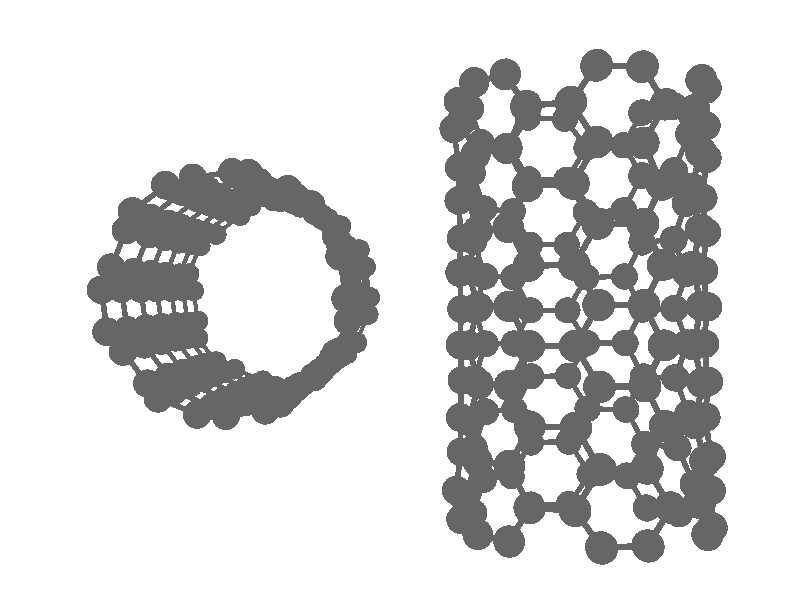 global_settings {
	ambient_light rgb <0.200000002980232, 0.200000002980232, 0.200000002980232>
	max_trace_level 15
}

background { color rgb <1,1,1> }

camera {
	perspective
	location <3.4918590285018, 4.74564904294355, 38.5105294241818>
	angle 40
	up <0, 1, 0>
	right <1, 0, 0> * 1.33333333333333
	direction <0, 0, -1> }

light_source {
	<148.882438103968, 130.272129181245, 186.103044856809>
	color rgb <1, 1, 1>
	fade_distance 372.206089713618
	fade_power 0
	parallel
	point_at <-148.882438103968, -130.272129181245, -186.103044856809>
}

light_source {
	<-148.882438103968, 130.272129181245, -93.0515224284044>
	color rgb <0.300000011920929, 0.300000011920929, 0.300000011920929>
	fade_distance 372.206089713618
	fade_power 0
	parallel
	point_at <148.882438103968, -130.272129181245, 93.0515224284044>
}

#default {
	finish {ambient .8 diffuse 1 specular 1 roughness .005 metallic 0.5}
}

union {
cylinder {
	<5.667377, -3.162599, -1.086323>, 	<5.9534405, -3.1812175, -1.7848605>, 0.1
	pigment { rgbt <0.400000005960464, 0.400000005960464, 0.400000005960464, 0> }
}
cylinder {
	<5.9534405, -3.1812175, -1.7848605>, 	<6.239504, -3.199836, -2.483398>, 0.1
	pigment { rgbt <0.400000005960464, 0.400000005960464, 0.400000005960464, 0> }
}
cylinder {
	<8.615422, -3.231988, -4.314146>, 	<8.2154615, -2.654695, -4.21187>, 0.1
	pigment { rgbt <0.400000005960464, 0.400000005960464, 0.400000005960464, 0> }
}
cylinder {
	<8.2154615, -2.654695, -4.21187>, 	<7.815501, -2.077402, -4.109594>, 0.1
	pigment { rgbt <0.400000005960464, 0.400000005960464, 0.400000005960464, 0> }
}
cylinder {
	<7.815501, -2.077402, -4.109594>, 	<7.23944, -2.068076, -3.6627425>, 0.1
	pigment { rgbt <0.400000005960464, 0.400000005960464, 0.400000005960464, 0> }
}
cylinder {
	<7.23944, -2.068076, -3.6627425>, 	<6.663379, -2.05875, -3.215891>, 0.1
	pigment { rgbt <0.400000005960464, 0.400000005960464, 0.400000005960464, 0> }
}
cylinder {
	<6.663379, -2.05875, -3.215891>, 	<6.4514415, -2.629293, -2.8496445>, 0.1
	pigment { rgbt <0.400000005960464, 0.400000005960464, 0.400000005960464, 0> }
}
cylinder {
	<6.4514415, -2.629293, -2.8496445>, 	<6.239504, -3.199836, -2.483398>, 0.1
	pigment { rgbt <0.400000005960464, 0.400000005960464, 0.400000005960464, 0> }
}
cylinder {
	<8.591758, -0.807849, -4.35072>, 	<8.2036295, -1.4426255, -4.230157>, 0.1
	pigment { rgbt <0.400000005960464, 0.400000005960464, 0.400000005960464, 0> }
}
cylinder {
	<8.2036295, -1.4426255, -4.230157>, 	<7.815501, -2.077402, -4.109594>, 0.1
	pigment { rgbt <0.400000005960464, 0.400000005960464, 0.400000005960464, 0> }
}
cylinder {
	<6.663379, -2.05875, -3.215891>, 	<6.462869, -1.4135355, -2.881667>, 0.1
	pigment { rgbt <0.400000005960464, 0.400000005960464, 0.400000005960464, 0> }
}
cylinder {
	<6.462869, -1.4135355, -2.881667>, 	<6.262359, -0.768321, -2.547443>, 0.1
	pigment { rgbt <0.400000005960464, 0.400000005960464, 0.400000005960464, 0> }
}
cylinder {
	<6.262359, -0.768321, -2.547443>, 	<5.9732005, -0.7495195, -1.8416405>, 0.1
	pigment { rgbt <0.400000005960464, 0.400000005960464, 0.400000005960464, 0> }
}
cylinder {
	<5.9732005, -0.7495195, -1.8416405>, 	<5.684042, -0.730718, -1.135838>, 0.1
	pigment { rgbt <0.400000005960464, 0.400000005960464, 0.400000005960464, 0> }
}
cylinder {
	<5.684042, -0.730718, -1.135838>, 	<5.5809, -1.356156, -0.7277945>, 0.1
	pigment { rgbt <0.400000005960464, 0.400000005960464, 0.400000005960464, 0> }
}
cylinder {
	<5.5809, -1.356156, -0.7277945>, 	<5.477758, -1.981594, -0.319751>, 0.1
	pigment { rgbt <0.400000005960464, 0.400000005960464, 0.400000005960464, 0> }
}
cylinder {
	<5.477758, -1.981594, -0.319751>, 	<5.5725675, -2.5720965, -0.703037>, 0.1
	pigment { rgbt <0.400000005960464, 0.400000005960464, 0.400000005960464, 0> }
}
cylinder {
	<5.5725675, -2.5720965, -0.703037>, 	<5.667377, -3.162599, -1.086323>, 0.1
	pigment { rgbt <0.400000005960464, 0.400000005960464, 0.400000005960464, 0> }
}
cylinder {
	<6.083398, -3.066904, 1.882078>, 	<5.8794225, -2.502404, 1.5033175>, 0.1
	pigment { rgbt <0.400000005960464, 0.400000005960464, 0.400000005960464, 0> }
}
cylinder {
	<5.8794225, -2.502404, 1.5033175>, 	<5.675447, -1.937904, 1.124557>, 0.1
	pigment { rgbt <0.400000005960464, 0.400000005960464, 0.400000005960464, 0> }
}
cylinder {
	<5.675447, -1.937904, 1.124557>, 	<5.5766025, -1.959749, 0.402403>, 0.1
	pigment { rgbt <0.400000005960464, 0.400000005960464, 0.400000005960464, 0> }
}
cylinder {
	<5.5766025, -1.959749, 0.402403>, 	<5.477758, -1.981594, -0.319751>, 0.1
	pigment { rgbt <0.400000005960464, 0.400000005960464, 0.400000005960464, 0> }
}
cylinder {
	<5.675447, -1.937904, 1.124557>, 	<5.8820035, -1.2912985, 1.4523045>, 0.1
	pigment { rgbt <0.400000005960464, 0.400000005960464, 0.400000005960464, 0> }
}
cylinder {
	<5.8820035, -1.2912985, 1.4523045>, 	<6.08856, -0.644693, 1.780052>, 0.1
	pigment { rgbt <0.400000005960464, 0.400000005960464, 0.400000005960464, 0> }
}
cylinder {
	<6.08856, -0.644693, 1.780052>, 	<5.9596445, -0.00894699999999998, 1.412695>, 0.1
	pigment { rgbt <0.400000005960464, 0.400000005960464, 0.400000005960464, 0> }
}
cylinder {
	<5.9596445, -0.00894699999999998, 1.412695>, 	<5.830729, 0.626799, 1.045338>, 0.1
	pigment { rgbt <0.400000005960464, 0.400000005960464, 0.400000005960464, 0> }
}
cylinder {
	<5.830729, 0.626799, 1.045338>, 	<5.727972, 0.6050645, 0.3063525>, 0.1
	pigment { rgbt <0.400000005960464, 0.400000005960464, 0.400000005960464, 0> }
}
cylinder {
	<5.727972, 0.6050645, 0.3063525>, 	<5.625215, 0.58333, -0.432633>, 0.1
	pigment { rgbt <0.400000005960464, 0.400000005960464, 0.400000005960464, 0> }
}
cylinder {
	<5.625215, 0.58333, -0.432633>, 	<5.6546285, -0.073694, -0.7842355>, 0.1
	pigment { rgbt <0.400000005960464, 0.400000005960464, 0.400000005960464, 0> }
}
cylinder {
	<5.6546285, -0.073694, -0.7842355>, 	<5.684042, -0.730718, -1.135838>, 0.1
	pigment { rgbt <0.400000005960464, 0.400000005960464, 0.400000005960464, 0> }
}
cylinder {
	<5.625215, 0.58333, -0.432633>, 	<5.674214, 1.214568, -0.8208195>, 0.1
	pigment { rgbt <0.400000005960464, 0.400000005960464, 0.400000005960464, 0> }
}
cylinder {
	<5.674214, 1.214568, -0.8208195>, 	<5.723213, 1.845806, -1.209006>, 0.1
	pigment { rgbt <0.400000005960464, 0.400000005960464, 0.400000005960464, 0> }
}
cylinder {
	<5.723213, 1.845806, -1.209006>, 	<6.005139, 1.8275235, -1.8972725>, 0.1
	pigment { rgbt <0.400000005960464, 0.400000005960464, 0.400000005960464, 0> }
}
cylinder {
	<6.005139, 1.8275235, -1.8972725>, 	<6.287065, 1.809241, -2.585539>, 0.1
	pigment { rgbt <0.400000005960464, 0.400000005960464, 0.400000005960464, 0> }
}
cylinder {
	<6.287065, 1.809241, -2.585539>, 	<6.512165, 1.1601335, -2.867644>, 0.1
	pigment { rgbt <0.400000005960464, 0.400000005960464, 0.400000005960464, 0> }
}
cylinder {
	<6.512165, 1.1601335, -2.867644>, 	<6.737265, 0.511026, -3.149749>, 0.1
	pigment { rgbt <0.400000005960464, 0.400000005960464, 0.400000005960464, 0> }
}
cylinder {
	<6.737265, 0.511026, -3.149749>, 	<6.499812, -0.1286475, -2.848596>, 0.1
	pigment { rgbt <0.400000005960464, 0.400000005960464, 0.400000005960464, 0> }
}
cylinder {
	<6.499812, -0.1286475, -2.848596>, 	<6.262359, -0.768321, -2.547443>, 0.1
	pigment { rgbt <0.400000005960464, 0.400000005960464, 0.400000005960464, 0> }
}
cylinder {
	<6.737265, 0.511026, -3.149749>, 	<7.327753, 0.5009905, -3.606238>, 0.1
	pigment { rgbt <0.400000005960464, 0.400000005960464, 0.400000005960464, 0> }
}
cylinder {
	<7.327753, 0.5009905, -3.606238>, 	<7.918241, 0.490955, -4.062727>, 0.1
	pigment { rgbt <0.400000005960464, 0.400000005960464, 0.400000005960464, 0> }
}
cylinder {
	<7.918241, 0.490955, -4.062727>, 	<8.2549995, -0.158447, -4.2067235>, 0.1
	pigment { rgbt <0.400000005960464, 0.400000005960464, 0.400000005960464, 0> }
}
cylinder {
	<8.2549995, -0.158447, -4.2067235>, 	<8.591758, -0.807849, -4.35072>, 0.1
	pigment { rgbt <0.400000005960464, 0.400000005960464, 0.400000005960464, 0> }
}
cylinder {
	<7.918241, 0.490955, -4.062727>, 	<8.261744, 1.130123, -4.2205635>, 0.1
	pigment { rgbt <0.400000005960464, 0.400000005960464, 0.400000005960464, 0> }
}
cylinder {
	<8.261744, 1.130123, -4.2205635>, 	<8.605247, 1.769291, -4.3784>, 0.1
	pigment { rgbt <0.400000005960464, 0.400000005960464, 0.400000005960464, 0> }
}
cylinder {
	<7.031652, -0.60746, 2.980555>, 	<7.3369405, 0.046593, 3.168446>, 0.1
	pigment { rgbt <0.400000005960464, 0.400000005960464, 0.400000005960464, 0> }
}
cylinder {
	<7.3369405, 0.046593, 3.168446>, 	<7.642229, 0.700646, 3.356337>, 0.1
	pigment { rgbt <0.400000005960464, 0.400000005960464, 0.400000005960464, 0> }
}
cylinder {
	<7.011216, -3.042101, 3.072051>, 	<7.3103615, -2.4516675, 3.3308635>, 0.1
	pigment { rgbt <0.400000005960464, 0.400000005960464, 0.400000005960464, 0> }
}
cylinder {
	<7.3103615, -2.4516675, 3.3308635>, 	<7.609507, -1.861234, 3.589676>, 0.1
	pigment { rgbt <0.400000005960464, 0.400000005960464, 0.400000005960464, 0> }
}
cylinder {
	<7.609507, -1.861234, 3.589676>, 	<7.3205795, -1.234347, 3.2851155>, 0.1
	pigment { rgbt <0.400000005960464, 0.400000005960464, 0.400000005960464, 0> }
}
cylinder {
	<7.3205795, -1.234347, 3.2851155>, 	<7.031652, -0.60746, 2.980555>, 0.1
	pigment { rgbt <0.400000005960464, 0.400000005960464, 0.400000005960464, 0> }
}
cylinder {
	<7.642229, 0.700646, 3.356337>, 	<7.3434345, 1.3343315, 3.1094935>, 0.1
	pigment { rgbt <0.400000005960464, 0.400000005960464, 0.400000005960464, 0> }
}
cylinder {
	<7.3434345, 1.3343315, 3.1094935>, 	<7.04464, 1.968017, 2.86265>, 0.1
	pigment { rgbt <0.400000005960464, 0.400000005960464, 0.400000005960464, 0> }
}
cylinder {
	<5.830729, 0.626799, 1.045338>, 	<5.97877, 1.2786405, 1.3686745>, 0.1
	pigment { rgbt <0.400000005960464, 0.400000005960464, 0.400000005960464, 0> }
}
cylinder {
	<5.97877, 1.2786405, 1.3686745>, 	<6.126811, 1.930482, 1.692011>, 0.1
	pigment { rgbt <0.400000005960464, 0.400000005960464, 0.400000005960464, 0> }
}
cylinder {
	<6.126811, 1.930482, 1.692011>, 	<6.5857255, 1.9492495, 2.2773305>, 0.1
	pigment { rgbt <0.400000005960464, 0.400000005960464, 0.400000005960464, 0> }
}
cylinder {
	<6.5857255, 1.9492495, 2.2773305>, 	<7.04464, 1.968017, 2.86265>, 0.1
	pigment { rgbt <0.400000005960464, 0.400000005960464, 0.400000005960464, 0> }
}
cylinder {
	<6.08856, -0.644693, 1.780052>, 	<6.560106, -0.6260765, 2.3803035>, 0.1
	pigment { rgbt <0.400000005960464, 0.400000005960464, 0.400000005960464, 0> }
}
cylinder {
	<6.560106, -0.6260765, 2.3803035>, 	<7.031652, -0.60746, 2.980555>, 0.1
	pigment { rgbt <0.400000005960464, 0.400000005960464, 0.400000005960464, 0> }
}
cylinder {
	<6.083398, -3.066904, 1.882078>, 	<6.547307, -3.0545025, 2.4770645>, 0.1
	pigment { rgbt <0.400000005960464, 0.400000005960464, 0.400000005960464, 0> }
}
cylinder {
	<6.547307, -3.0545025, 2.4770645>, 	<7.011216, -3.042101, 3.072051>, 0.1
	pigment { rgbt <0.400000005960464, 0.400000005960464, 0.400000005960464, 0> }
}
cylinder {
	<11.937165, 0.729412, 3.512865>, 	<11.586867, 1.3729025, 3.6335975>, 0.1
	pigment { rgbt <0.400000005960464, 0.400000005960464, 0.400000005960464, 0> }
}
cylinder {
	<11.586867, 1.3729025, 3.6335975>, 	<11.236569, 2.016393, 3.75433>, 0.1
	pigment { rgbt <0.400000005960464, 0.400000005960464, 0.400000005960464, 0> }
}
cylinder {
	<12.067745, -1.830168, 3.711033>, 	<11.6726115, -1.1937245, 3.7936295>, 0.1
	pigment { rgbt <0.400000005960464, 0.400000005960464, 0.400000005960464, 0> }
}
cylinder {
	<11.6726115, -1.1937245, 3.7936295>, 	<11.277478, -0.557281, 3.876226>, 0.1
	pigment { rgbt <0.400000005960464, 0.400000005960464, 0.400000005960464, 0> }
}
cylinder {
	<11.277478, -0.557281, 3.876226>, 	<11.6073215, 0.0860655, 3.6945455>, 0.1
	pigment { rgbt <0.400000005960464, 0.400000005960464, 0.400000005960464, 0> }
}
cylinder {
	<11.6073215, 0.0860655, 3.6945455>, 	<11.937165, 0.729412, 3.512865>, 0.1
	pigment { rgbt <0.400000005960464, 0.400000005960464, 0.400000005960464, 0> }
}
cylinder {
	<11.280489, -2.979107, 3.985006>, 	<11.674117, -2.4046375, 3.8480195>, 0.1
	pigment { rgbt <0.400000005960464, 0.400000005960464, 0.400000005960464, 0> }
}
cylinder {
	<11.674117, -2.4046375, 3.8480195>, 	<12.067745, -1.830168, 3.711033>, 0.1
	pigment { rgbt <0.400000005960464, 0.400000005960464, 0.400000005960464, 0> }
}
cylinder {
	<9.762659, 2.013743, 3.95799>, 	<10.499614, 2.015068, 3.85616>, 0.1
	pigment { rgbt <0.400000005960464, 0.400000005960464, 0.400000005960464, 0> }
}
cylinder {
	<10.499614, 2.015068, 3.85616>, 	<11.236569, 2.016393, 3.75433>, 0.1
	pigment { rgbt <0.400000005960464, 0.400000005960464, 0.400000005960464, 0> }
}
cylinder {
	<9.764537, -0.561309, 4.083129>, 	<9.3956615, 0.081337, 3.99858>, 0.1
	pigment { rgbt <0.400000005960464, 0.400000005960464, 0.400000005960464, 0> }
}
cylinder {
	<9.3956615, 0.081337, 3.99858>, 	<9.026786, 0.723983, 3.914031>, 0.1
	pigment { rgbt <0.400000005960464, 0.400000005960464, 0.400000005960464, 0> }
}
cylinder {
	<9.764537, -0.561309, 4.083129>, 	<10.5210075, -0.559295, 3.9796775>, 0.1
	pigment { rgbt <0.400000005960464, 0.400000005960464, 0.400000005960464, 0> }
}
cylinder {
	<10.5210075, -0.559295, 3.9796775>, 	<11.277478, -0.557281, 3.876226>, 0.1
	pigment { rgbt <0.400000005960464, 0.400000005960464, 0.400000005960464, 0> }
}
cylinder {
	<9.785987, -2.995166, 4.193957>, 	<9.3741725, -2.4167065, 4.1647445>, 0.1
	pigment { rgbt <0.400000005960464, 0.400000005960464, 0.400000005960464, 0> }
}
cylinder {
	<9.3741725, -2.4167065, 4.1647445>, 	<8.962358, -1.838247, 4.135532>, 0.1
	pigment { rgbt <0.400000005960464, 0.400000005960464, 0.400000005960464, 0> }
}
cylinder {
	<9.785987, -2.995166, 4.193957>, 	<10.533238, -2.9871365, 4.0894815>, 0.1
	pigment { rgbt <0.400000005960464, 0.400000005960464, 0.400000005960464, 0> }
}
cylinder {
	<10.533238, -2.9871365, 4.0894815>, 	<11.280489, -2.979107, 3.985006>, 0.1
	pigment { rgbt <0.400000005960464, 0.400000005960464, 0.400000005960464, 0> }
}
cylinder {
	<9.026786, 0.723983, 3.914031>, 	<9.3947225, 1.368863, 3.9360105>, 0.1
	pigment { rgbt <0.400000005960464, 0.400000005960464, 0.400000005960464, 0> }
}
cylinder {
	<9.3947225, 1.368863, 3.9360105>, 	<9.762659, 2.013743, 3.95799>, 0.1
	pigment { rgbt <0.400000005960464, 0.400000005960464, 0.400000005960464, 0> }
}
cylinder {
	<8.962358, -1.838247, 4.135532>, 	<9.3634475, -1.199778, 4.1093305>, 0.1
	pigment { rgbt <0.400000005960464, 0.400000005960464, 0.400000005960464, 0> }
}
cylinder {
	<9.3634475, -1.199778, 4.1093305>, 	<9.764537, -0.561309, 4.083129>, 0.1
	pigment { rgbt <0.400000005960464, 0.400000005960464, 0.400000005960464, 0> }
}
cylinder {
	<7.642229, 0.700646, 3.356337>, 	<8.3345075, 0.7123145, 3.635184>, 0.1
	pigment { rgbt <0.400000005960464, 0.400000005960464, 0.400000005960464, 0> }
}
cylinder {
	<8.3345075, 0.7123145, 3.635184>, 	<9.026786, 0.723983, 3.914031>, 0.1
	pigment { rgbt <0.400000005960464, 0.400000005960464, 0.400000005960464, 0> }
}
cylinder {
	<7.609507, -1.861234, 3.589676>, 	<8.2859325, -1.8497405, 3.862604>, 0.1
	pigment { rgbt <0.400000005960464, 0.400000005960464, 0.400000005960464, 0> }
}
cylinder {
	<8.2859325, -1.8497405, 3.862604>, 	<8.962358, -1.838247, 4.135532>, 0.1
	pigment { rgbt <0.400000005960464, 0.400000005960464, 0.400000005960464, 0> }
}
cylinder {
	<14.229926, 0.637018, -0.117853>, 	<14.174117, 1.2888905, 0.2334565>, 0.1
	pigment { rgbt <0.400000005960464, 0.400000005960464, 0.400000005960464, 0> }
}
cylinder {
	<14.174117, 1.2888905, 0.2334565>, 	<14.118308, 1.940763, 0.584766>, 0.1
	pigment { rgbt <0.400000005960464, 0.400000005960464, 0.400000005960464, 0> }
}
cylinder {
	<14.407767, -1.927387, -0.08274>, 	<14.2968705, -1.280882, 0.2885395>, 0.1
	pigment { rgbt <0.400000005960464, 0.400000005960464, 0.400000005960464, 0> }
}
cylinder {
	<14.2968705, -1.280882, 0.2885395>, 	<14.185974, -0.634377, 0.659819>, 0.1
	pigment { rgbt <0.400000005960464, 0.400000005960464, 0.400000005960464, 0> }
}
cylinder {
	<14.185974, -0.634377, 0.659819>, 	<14.20795, 0.0013205, 0.270983>, 0.1
	pigment { rgbt <0.400000005960464, 0.400000005960464, 0.400000005960464, 0> }
}
cylinder {
	<14.20795, 0.0013205, 0.270983>, 	<14.229926, 0.637018, -0.117853>, 0.1
	pigment { rgbt <0.400000005960464, 0.400000005960464, 0.400000005960464, 0> }
}
cylinder {
	<13.554588, 1.977287, 1.961367>, 	<13.836448, 1.959025, 1.2730665>, 0.1
	pigment { rgbt <0.400000005960464, 0.400000005960464, 0.400000005960464, 0> }
}
cylinder {
	<13.836448, 1.959025, 1.2730665>, 	<14.118308, 1.940763, 0.584766>, 0.1
	pigment { rgbt <0.400000005960464, 0.400000005960464, 0.400000005960464, 0> }
}
cylinder {
	<14.224041, -3.056349, 0.758012>, 	<14.315904, -2.491868, 0.337636>, 0.1
	pigment { rgbt <0.400000005960464, 0.400000005960464, 0.400000005960464, 0> }
}
cylinder {
	<14.315904, -2.491868, 0.337636>, 	<14.407767, -1.927387, -0.08274>, 0.1
	pigment { rgbt <0.400000005960464, 0.400000005960464, 0.400000005960464, 0> }
}
cylinder {
	<13.117968, 0.709022, 2.599701>, 	<13.336278, 1.3431545, 2.280534>, 0.1
	pigment { rgbt <0.400000005960464, 0.400000005960464, 0.400000005960464, 0> }
}
cylinder {
	<13.336278, 1.3431545, 2.280534>, 	<13.554588, 1.977287, 1.961367>, 0.1
	pigment { rgbt <0.400000005960464, 0.400000005960464, 0.400000005960464, 0> }
}
cylinder {
	<13.606755, -0.598111, 2.072343>, 	<13.3623615, 0.0554555, 2.336022>, 0.1
	pigment { rgbt <0.400000005960464, 0.400000005960464, 0.400000005960464, 0> }
}
cylinder {
	<13.3623615, 0.0554555, 2.336022>, 	<13.117968, 0.709022, 2.599701>, 0.1
	pigment { rgbt <0.400000005960464, 0.400000005960464, 0.400000005960464, 0> }
}
cylinder {
	<13.606755, -0.598111, 2.072343>, 	<13.8963645, -0.616244, 1.366081>, 0.1
	pigment { rgbt <0.400000005960464, 0.400000005960464, 0.400000005960464, 0> }
}
cylinder {
	<13.8963645, -0.616244, 1.366081>, 	<14.185974, -0.634377, 0.659819>, 0.1
	pigment { rgbt <0.400000005960464, 0.400000005960464, 0.400000005960464, 0> }
}
cylinder {
	<13.655328, -3.033061, 2.155711>, 	<13.437365, -2.442862, 2.4860815>, 0.1
	pigment { rgbt <0.400000005960464, 0.400000005960464, 0.400000005960464, 0> }
}
cylinder {
	<13.437365, -2.442862, 2.4860815>, 	<13.219402, -1.852663, 2.816452>, 0.1
	pigment { rgbt <0.400000005960464, 0.400000005960464, 0.400000005960464, 0> }
}
cylinder {
	<13.655328, -3.033061, 2.155711>, 	<13.9396845, -3.044705, 1.4568615>, 0.1
	pigment { rgbt <0.400000005960464, 0.400000005960464, 0.400000005960464, 0> }
}
cylinder {
	<13.9396845, -3.044705, 1.4568615>, 	<14.224041, -3.056349, 0.758012>, 0.1
	pigment { rgbt <0.400000005960464, 0.400000005960464, 0.400000005960464, 0> }
}
cylinder {
	<13.219402, -1.852663, 2.816452>, 	<13.4130785, -1.225387, 2.4443975>, 0.1
	pigment { rgbt <0.400000005960464, 0.400000005960464, 0.400000005960464, 0> }
}
cylinder {
	<13.4130785, -1.225387, 2.4443975>, 	<13.606755, -0.598111, 2.072343>, 0.1
	pigment { rgbt <0.400000005960464, 0.400000005960464, 0.400000005960464, 0> }
}
cylinder {
	<12.213398, 0.516824, -3.907516>, 	<12.505377, 1.166431, -3.6972205>, 0.1
	pigment { rgbt <0.400000005960464, 0.400000005960464, 0.400000005960464, 0> }
}
cylinder {
	<12.505377, 1.166431, -3.6972205>, 	<12.797356, 1.816038, -3.486925>, 0.1
	pigment { rgbt <0.400000005960464, 0.400000005960464, 0.400000005960464, 0> }
}
cylinder {
	<12.274354, -2.051723, -3.994736>, 	<12.556056, -1.4061525, -3.7265835>, 0.1
	pigment { rgbt <0.400000005960464, 0.400000005960464, 0.400000005960464, 0> }
}
cylinder {
	<12.556056, -1.4061525, -3.7265835>, 	<12.837758, -0.760582, -3.458431>, 0.1
	pigment { rgbt <0.400000005960464, 0.400000005960464, 0.400000005960464, 0> }
}
cylinder {
	<12.837758, -0.760582, -3.458431>, 	<12.525578, -0.121879, -3.6829735>, 0.1
	pigment { rgbt <0.400000005960464, 0.400000005960464, 0.400000005960464, 0> }
}
cylinder {
	<12.525578, -0.121879, -3.6829735>, 	<12.213398, 0.516824, -3.907516>, 0.1
	pigment { rgbt <0.400000005960464, 0.400000005960464, 0.400000005960464, 0> }
}
cylinder {
	<13.715026, 1.854513, -2.316183>, 	<13.256191, 1.8352755, -2.901554>, 0.1
	pigment { rgbt <0.400000005960464, 0.400000005960464, 0.400000005960464, 0> }
}
cylinder {
	<13.256191, 1.8352755, -2.901554>, 	<12.797356, 1.816038, -3.486925>, 0.1
	pigment { rgbt <0.400000005960464, 0.400000005960464, 0.400000005960464, 0> }
}
cylinder {
	<12.887421, -3.183561, -3.396316>, 	<12.5808875, -2.617642, -3.695526>, 0.1
	pigment { rgbt <0.400000005960464, 0.400000005960464, 0.400000005960464, 0> }
}
cylinder {
	<12.5808875, -2.617642, -3.695526>, 	<12.274354, -2.051723, -3.994736>, 0.1
	pigment { rgbt <0.400000005960464, 0.400000005960464, 0.400000005960464, 0> }
}
cylinder {
	<14.023873, 0.592655, -1.595752>, 	<13.8694495, 1.223584, -1.9559675>, 0.1
	pigment { rgbt <0.400000005960464, 0.400000005960464, 0.400000005960464, 0> }
}
cylinder {
	<13.8694495, 1.223584, -1.9559675>, 	<13.715026, 1.854513, -2.316183>, 0.1
	pigment { rgbt <0.400000005960464, 0.400000005960464, 0.400000005960464, 0> }
}
cylinder {
	<13.778643, -0.72228, -2.256234>, 	<13.901258, -0.0648125, -1.925993>, 0.1
	pigment { rgbt <0.400000005960464, 0.400000005960464, 0.400000005960464, 0> }
}
cylinder {
	<13.901258, -0.0648125, -1.925993>, 	<14.023873, 0.592655, -1.595752>, 0.1
	pigment { rgbt <0.400000005960464, 0.400000005960464, 0.400000005960464, 0> }
}
cylinder {
	<13.778643, -0.72228, -2.256234>, 	<13.3082005, -0.741431, -2.8573325>, 0.1
	pigment { rgbt <0.400000005960464, 0.400000005960464, 0.400000005960464, 0> }
}
cylinder {
	<13.3082005, -0.741431, -2.8573325>, 	<12.837758, -0.760582, -3.458431>, 0.1
	pigment { rgbt <0.400000005960464, 0.400000005960464, 0.400000005960464, 0> }
}
cylinder {
	<13.819805, -3.158329, -2.209911>, 	<14.011905, -2.5656435, -1.868114>, 0.1
	pigment { rgbt <0.400000005960464, 0.400000005960464, 0.400000005960464, 0> }
}
cylinder {
	<14.011905, -2.5656435, -1.868114>, 	<14.204005, -1.972958, -1.526317>, 0.1
	pigment { rgbt <0.400000005960464, 0.400000005960464, 0.400000005960464, 0> }
}
cylinder {
	<13.819805, -3.158329, -2.209911>, 	<13.353613, -3.170945, -2.8031135>, 0.1
	pigment { rgbt <0.400000005960464, 0.400000005960464, 0.400000005960464, 0> }
}
cylinder {
	<13.353613, -3.170945, -2.8031135>, 	<12.887421, -3.183561, -3.396316>, 0.1
	pigment { rgbt <0.400000005960464, 0.400000005960464, 0.400000005960464, 0> }
}
cylinder {
	<14.204005, -1.972958, -1.526317>, 	<13.991324, -1.347619, -1.8912755>, 0.1
	pigment { rgbt <0.400000005960464, 0.400000005960464, 0.400000005960464, 0> }
}
cylinder {
	<13.991324, -1.347619, -1.8912755>, 	<13.778643, -0.72228, -2.256234>, 0.1
	pigment { rgbt <0.400000005960464, 0.400000005960464, 0.400000005960464, 0> }
}
cylinder {
	<10.828587, 0.493171, -4.464688>, 	<10.4538735, 1.131801, -4.52344>, 0.1
	pigment { rgbt <0.400000005960464, 0.400000005960464, 0.400000005960464, 0> }
}
cylinder {
	<10.4538735, 1.131801, -4.52344>, 	<10.07916, 1.770431, -4.582192>, 0.1
	pigment { rgbt <0.400000005960464, 0.400000005960464, 0.400000005960464, 0> }
}
cylinder {
	<10.104499, -0.807802, -4.55859>, 	<10.466543, -0.1573155, -4.511639>, 0.1
	pigment { rgbt <0.400000005960464, 0.400000005960464, 0.400000005960464, 0> }
}
cylinder {
	<10.466543, -0.1573155, -4.511639>, 	<10.828587, 0.493171, -4.464688>, 0.1
	pigment { rgbt <0.400000005960464, 0.400000005960464, 0.400000005960464, 0> }
}
cylinder {
	<10.109992, -3.244492, -4.523266>, 	<10.5152585, -2.6608125, -4.5298465>, 0.1
	pigment { rgbt <0.400000005960464, 0.400000005960464, 0.400000005960464, 0> }
}
cylinder {
	<10.5152585, -2.6608125, -4.5298465>, 	<10.920525, -2.077133, -4.536427>, 0.1
	pigment { rgbt <0.400000005960464, 0.400000005960464, 0.400000005960464, 0> }
}
cylinder {
	<10.920525, -2.077133, -4.536427>, 	<10.512512, -1.4424675, -4.5475085>, 0.1
	pigment { rgbt <0.400000005960464, 0.400000005960464, 0.400000005960464, 0> }
}
cylinder {
	<10.512512, -1.4424675, -4.5475085>, 	<10.104499, -0.807802, -4.55859>, 0.1
	pigment { rgbt <0.400000005960464, 0.400000005960464, 0.400000005960464, 0> }
}
cylinder {
	<11.937165, 0.729412, 3.512865>, 	<12.5275665, 0.719217, 3.056283>, 0.1
	pigment { rgbt <0.400000005960464, 0.400000005960464, 0.400000005960464, 0> }
}
cylinder {
	<12.5275665, 0.719217, 3.056283>, 	<13.117968, 0.709022, 2.599701>, 0.1
	pigment { rgbt <0.400000005960464, 0.400000005960464, 0.400000005960464, 0> }
}
cylinder {
	<12.067745, -1.830168, 3.711033>, 	<12.6435735, -1.8414155, 3.2637425>, 0.1
	pigment { rgbt <0.400000005960464, 0.400000005960464, 0.400000005960464, 0> }
}
cylinder {
	<12.6435735, -1.8414155, 3.2637425>, 	<13.219402, -1.852663, 2.816452>, 0.1
	pigment { rgbt <0.400000005960464, 0.400000005960464, 0.400000005960464, 0> }
}
cylinder {
	<14.229926, 0.637018, -0.117853>, 	<14.1268995, 0.6148365, -0.8568025>, 0.1
	pigment { rgbt <0.400000005960464, 0.400000005960464, 0.400000005960464, 0> }
}
cylinder {
	<14.1268995, 0.6148365, -0.8568025>, 	<14.023873, 0.592655, -1.595752>, 0.1
	pigment { rgbt <0.400000005960464, 0.400000005960464, 0.400000005960464, 0> }
}
cylinder {
	<14.407767, -1.927387, -0.08274>, 	<14.305886, -1.9501725, -0.8045285>, 0.1
	pigment { rgbt <0.400000005960464, 0.400000005960464, 0.400000005960464, 0> }
}
cylinder {
	<14.305886, -1.9501725, -0.8045285>, 	<14.204005, -1.972958, -1.526317>, 0.1
	pigment { rgbt <0.400000005960464, 0.400000005960464, 0.400000005960464, 0> }
}
cylinder {
	<12.213398, 0.516824, -3.907516>, 	<11.5209925, 0.5049975, -4.186102>, 0.1
	pigment { rgbt <0.400000005960464, 0.400000005960464, 0.400000005960464, 0> }
}
cylinder {
	<11.5209925, 0.5049975, -4.186102>, 	<10.828587, 0.493171, -4.464688>, 0.1
	pigment { rgbt <0.400000005960464, 0.400000005960464, 0.400000005960464, 0> }
}
cylinder {
	<12.274354, -2.051723, -3.994736>, 	<11.5974395, -2.064428, -4.2655815>, 0.1
	pigment { rgbt <0.400000005960464, 0.400000005960464, 0.400000005960464, 0> }
}
cylinder {
	<11.5974395, -2.064428, -4.2655815>, 	<10.920525, -2.077133, -4.536427>, 0.1
	pigment { rgbt <0.400000005960464, 0.400000005960464, 0.400000005960464, 0> }
}
cylinder {
	<9.74837, 4.584661, 3.88651>, 	<10.48581, 4.585819, 3.7841405>, 0.1
	pigment { rgbt <0.400000005960464, 0.400000005960464, 0.400000005960464, 0> }
}
cylinder {
	<10.48581, 4.585819, 3.7841405>, 	<11.22325, 4.586977, 3.681771>, 0.1
	pigment { rgbt <0.400000005960464, 0.400000005960464, 0.400000005960464, 0> }
}
cylinder {
	<13.541182, 4.548071, 1.888004>, 	<13.823363, 4.5297185, 1.1992285>, 0.1
	pigment { rgbt <0.400000005960464, 0.400000005960464, 0.400000005960464, 0> }
}
cylinder {
	<13.823363, 4.5297185, 1.1992285>, 	<14.105544, 4.511366, 0.510453>, 0.1
	pigment { rgbt <0.400000005960464, 0.400000005960464, 0.400000005960464, 0> }
}
cylinder {
	<11.917413, 3.297263, 3.428537>, 	<11.5703315, 3.94212, 3.555154>, 0.1
	pigment { rgbt <0.400000005960464, 0.400000005960464, 0.400000005960464, 0> }
}
cylinder {
	<11.5703315, 3.94212, 3.555154>, 	<11.22325, 4.586977, 3.681771>, 0.1
	pigment { rgbt <0.400000005960464, 0.400000005960464, 0.400000005960464, 0> }
}
cylinder {
	<11.917413, 3.297263, 3.428537>, 	<12.5065065, 3.2873545, 2.9732105>, 0.1
	pigment { rgbt <0.400000005960464, 0.400000005960464, 0.400000005960464, 0> }
}
cylinder {
	<12.5065065, 3.2873545, 2.9732105>, 	<13.0956, 3.277446, 2.517884>, 0.1
	pigment { rgbt <0.400000005960464, 0.400000005960464, 0.400000005960464, 0> }
}
cylinder {
	<13.0956, 3.277446, 2.517884>, 	<13.318391, 3.9127585, 2.202944>, 0.1
	pigment { rgbt <0.400000005960464, 0.400000005960464, 0.400000005960464, 0> }
}
cylinder {
	<13.318391, 3.9127585, 2.202944>, 	<13.541182, 4.548071, 1.888004>, 0.1
	pigment { rgbt <0.400000005960464, 0.400000005960464, 0.400000005960464, 0> }
}
cylinder {
	<13.703319, 4.42524, -2.391071>, 	<13.2443035, 4.405888, -2.976984>, 0.1
	pigment { rgbt <0.400000005960464, 0.400000005960464, 0.400000005960464, 0> }
}
cylinder {
	<13.2443035, 4.405888, -2.976984>, 	<12.785288, 4.386536, -3.562897>, 0.1
	pigment { rgbt <0.400000005960464, 0.400000005960464, 0.400000005960464, 0> }
}
cylinder {
	<14.204804, 3.205271, -0.192407>, 	<14.155174, 3.8583185, 0.159023>, 0.1
	pigment { rgbt <0.400000005960464, 0.400000005960464, 0.400000005960464, 0> }
}
cylinder {
	<14.155174, 3.8583185, 0.159023>, 	<14.105544, 4.511366, 0.510453>, 0.1
	pigment { rgbt <0.400000005960464, 0.400000005960464, 0.400000005960464, 0> }
}
cylinder {
	<14.204804, 3.205271, -0.192407>, 	<14.1024775, 3.1833385, -0.92966>, 0.1
	pigment { rgbt <0.400000005960464, 0.400000005960464, 0.400000005960464, 0> }
}
cylinder {
	<14.1024775, 3.1833385, -0.92966>, 	<14.000151, 3.161406, -1.666913>, 0.1
	pigment { rgbt <0.400000005960464, 0.400000005960464, 0.400000005960464, 0> }
}
cylinder {
	<10.813236, 3.062283, -4.528479>, 	<10.4399525, 3.7017415, -4.5932065>, 0.1
	pigment { rgbt <0.400000005960464, 0.400000005960464, 0.400000005960464, 0> }
}
cylinder {
	<10.4399525, 3.7017415, -4.5932065>, 	<10.066669, 4.3412, -4.657934>, 0.1
	pigment { rgbt <0.400000005960464, 0.400000005960464, 0.400000005960464, 0> }
}
cylinder {
	<14.000151, 3.161406, -1.666913>, 	<13.851735, 3.793323, -2.028992>, 0.1
	pigment { rgbt <0.400000005960464, 0.400000005960464, 0.400000005960464, 0> }
}
cylinder {
	<13.851735, 3.793323, -2.028992>, 	<13.703319, 4.42524, -2.391071>, 0.1
	pigment { rgbt <0.400000005960464, 0.400000005960464, 0.400000005960464, 0> }
}
cylinder {
	<12.194646, 3.085388, -3.972509>, 	<12.489967, 3.735962, -3.767703>, 0.1
	pigment { rgbt <0.400000005960464, 0.400000005960464, 0.400000005960464, 0> }
}
cylinder {
	<12.489967, 3.735962, -3.767703>, 	<12.785288, 4.386536, -3.562897>, 0.1
	pigment { rgbt <0.400000005960464, 0.400000005960464, 0.400000005960464, 0> }
}
cylinder {
	<12.194646, 3.085388, -3.972509>, 	<11.503941, 3.0738355, -4.250494>, 0.1
	pigment { rgbt <0.400000005960464, 0.400000005960464, 0.400000005960464, 0> }
}
cylinder {
	<11.503941, 3.0738355, -4.250494>, 	<10.813236, 3.062283, -4.528479>, 0.1
	pigment { rgbt <0.400000005960464, 0.400000005960464, 0.400000005960464, 0> }
}
cylinder {
	<9.015169, 3.2927, 3.830734>, 	<9.3817695, 3.9386805, 3.858622>, 0.1
	pigment { rgbt <0.400000005960464, 0.400000005960464, 0.400000005960464, 0> }
}
cylinder {
	<9.3817695, 3.9386805, 3.858622>, 	<9.74837, 4.584661, 3.88651>, 0.1
	pigment { rgbt <0.400000005960464, 0.400000005960464, 0.400000005960464, 0> }
}
cylinder {
	<7.633848, 3.269451, 3.274781>, 	<7.331868, 3.904193, 3.033088>, 0.1
	pigment { rgbt <0.400000005960464, 0.400000005960464, 0.400000005960464, 0> }
}
cylinder {
	<7.331868, 3.904193, 3.033088>, 	<7.029888, 4.538935, 2.791395>, 0.1
	pigment { rgbt <0.400000005960464, 0.400000005960464, 0.400000005960464, 0> }
}
cylinder {
	<7.633848, 3.269451, 3.274781>, 	<8.3245085, 3.2810755, 3.5527575>, 0.1
	pigment { rgbt <0.400000005960464, 0.400000005960464, 0.400000005960464, 0> }
}
cylinder {
	<8.3245085, 3.2810755, 3.5527575>, 	<9.015169, 3.2927, 3.830734>, 0.1
	pigment { rgbt <0.400000005960464, 0.400000005960464, 0.400000005960464, 0> }
}
cylinder {
	<6.11202, 4.500998, 1.619421>, 	<6.570954, 4.5199665, 2.205408>, 0.1
	pigment { rgbt <0.400000005960464, 0.400000005960464, 0.400000005960464, 0> }
}
cylinder {
	<6.570954, 4.5199665, 2.205408>, 	<7.029888, 4.538935, 2.791395>, 0.1
	pigment { rgbt <0.400000005960464, 0.400000005960464, 0.400000005960464, 0> }
}
cylinder {
	<5.828506, 3.19486, 0.968983>, 	<5.726058, 3.1733555, 0.231712>, 0.1
	pigment { rgbt <0.400000005960464, 0.400000005960464, 0.400000005960464, 0> }
}
cylinder {
	<5.726058, 3.1733555, 0.231712>, 	<5.62361, 3.151851, -0.505559>, 0.1
	pigment { rgbt <0.400000005960464, 0.400000005960464, 0.400000005960464, 0> }
}
cylinder {
	<5.828506, 3.19486, 0.968983>, 	<5.970263, 3.847929, 1.294202>, 0.1
	pigment { rgbt <0.400000005960464, 0.400000005960464, 0.400000005960464, 0> }
}
cylinder {
	<5.970263, 3.847929, 1.294202>, 	<6.11202, 4.500998, 1.619421>, 0.1
	pigment { rgbt <0.400000005960464, 0.400000005960464, 0.400000005960464, 0> }
}
cylinder {
	<5.62361, 3.151851, -0.505559>, 	<5.666617, 3.7841235, -0.8938655>, 0.1
	pigment { rgbt <0.400000005960464, 0.400000005960464, 0.400000005960464, 0> }
}
cylinder {
	<5.666617, 3.7841235, -0.8938655>, 	<5.709624, 4.416396, -1.282172>, 0.1
	pigment { rgbt <0.400000005960464, 0.400000005960464, 0.400000005960464, 0> }
}
cylinder {
	<5.709624, 4.416396, -1.282172>, 	<5.991746, 4.39819, -1.970968>, 0.1
	pigment { rgbt <0.400000005960464, 0.400000005960464, 0.400000005960464, 0> }
}
cylinder {
	<5.991746, 4.39819, -1.970968>, 	<6.273868, 4.379984, -2.659764>, 0.1
	pigment { rgbt <0.400000005960464, 0.400000005960464, 0.400000005960464, 0> }
}
cylinder {
	<6.273868, 4.379984, -2.659764>, 	<6.503301, 3.7299855, -2.9378185>, 0.1
	pigment { rgbt <0.400000005960464, 0.400000005960464, 0.400000005960464, 0> }
}
cylinder {
	<6.503301, 3.7299855, -2.9378185>, 	<6.732734, 3.079987, -3.215873>, 0.1
	pigment { rgbt <0.400000005960464, 0.400000005960464, 0.400000005960464, 0> }
}
cylinder {
	<7.910966, 3.059675, -4.126544>, 	<7.32185, 3.069831, -3.6712085>, 0.1
	pigment { rgbt <0.400000005960464, 0.400000005960464, 0.400000005960464, 0> }
}
cylinder {
	<7.32185, 3.069831, -3.6712085>, 	<6.732734, 3.079987, -3.215873>, 0.1
	pigment { rgbt <0.400000005960464, 0.400000005960464, 0.400000005960464, 0> }
}
cylinder {
	<7.910966, 3.059675, -4.126544>, 	<8.2513845, 3.699835, -4.2899835>, 0.1
	pigment { rgbt <0.400000005960464, 0.400000005960464, 0.400000005960464, 0> }
}
cylinder {
	<8.2513845, 3.699835, -4.2899835>, 	<8.591803, 4.339995, -4.453423>, 0.1
	pigment { rgbt <0.400000005960464, 0.400000005960464, 0.400000005960464, 0> }
}
cylinder {
	<9.734913, 7.155399, 3.8122>, 	<10.471742, 7.1565165, 3.709581>, 0.1
	pigment { rgbt <0.400000005960464, 0.400000005960464, 0.400000005960464, 0> }
}
cylinder {
	<10.471742, 7.1565165, 3.709581>, 	<11.208571, 7.157634, 3.606962>, 0.1
	pigment { rgbt <0.400000005960464, 0.400000005960464, 0.400000005960464, 0> }
}
cylinder {
	<13.525681, 7.118678, 1.81261>, 	<13.8077265, 7.10034, 1.124373>, 0.1
	pigment { rgbt <0.400000005960464, 0.400000005960464, 0.400000005960464, 0> }
}
cylinder {
	<13.8077265, 7.10034, 1.124373>, 	<14.089772, 7.082002, 0.436136>, 0.1
	pigment { rgbt <0.400000005960464, 0.400000005960464, 0.400000005960464, 0> }
}
cylinder {
	<11.903353, 5.867624, 3.354704>, 	<11.555962, 6.512629, 3.480833>, 0.1
	pigment { rgbt <0.400000005960464, 0.400000005960464, 0.400000005960464, 0> }
}
cylinder {
	<11.555962, 6.512629, 3.480833>, 	<11.208571, 7.157634, 3.606962>, 0.1
	pigment { rgbt <0.400000005960464, 0.400000005960464, 0.400000005960464, 0> }
}
cylinder {
	<11.903353, 5.867624, 3.354704>, 	<12.4922905, 5.8577595, 2.8991255>, 0.1
	pigment { rgbt <0.400000005960464, 0.400000005960464, 0.400000005960464, 0> }
}
cylinder {
	<12.4922905, 5.8577595, 2.8991255>, 	<13.081228, 5.847895, 2.443547>, 0.1
	pigment { rgbt <0.400000005960464, 0.400000005960464, 0.400000005960464, 0> }
}
cylinder {
	<13.081228, 5.847895, 2.443547>, 	<13.3034545, 6.4832865, 2.1280785>, 0.1
	pigment { rgbt <0.400000005960464, 0.400000005960464, 0.400000005960464, 0> }
}
cylinder {
	<13.3034545, 6.4832865, 2.1280785>, 	<13.525681, 7.118678, 1.81261>, 0.1
	pigment { rgbt <0.400000005960464, 0.400000005960464, 0.400000005960464, 0> }
}
cylinder {
	<13.688707, 6.99593, -2.465175>, 	<13.2303235, 6.9765345, -3.0508695>, 0.1
	pigment { rgbt <0.400000005960464, 0.400000005960464, 0.400000005960464, 0> }
}
cylinder {
	<13.2303235, 6.9765345, -3.0508695>, 	<12.77194, 6.957139, -3.636564>, 0.1
	pigment { rgbt <0.400000005960464, 0.400000005960464, 0.400000005960464, 0> }
}
cylinder {
	<14.190823, 5.775681, -0.266681>, 	<14.1402975, 6.4288415, 0.0847275>, 0.1
	pigment { rgbt <0.400000005960464, 0.400000005960464, 0.400000005960464, 0> }
}
cylinder {
	<14.1402975, 6.4288415, 0.0847275>, 	<14.089772, 7.082002, 0.436136>, 0.1
	pigment { rgbt <0.400000005960464, 0.400000005960464, 0.400000005960464, 0> }
}
cylinder {
	<14.190823, 5.775681, -0.266681>, 	<14.0888085, 5.7537935, -1.0039935>, 0.1
	pigment { rgbt <0.400000005960464, 0.400000005960464, 0.400000005960464, 0> }
}
cylinder {
	<14.0888085, 5.7537935, -1.0039935>, 	<13.986794, 5.731906, -1.741306>, 0.1
	pigment { rgbt <0.400000005960464, 0.400000005960464, 0.400000005960464, 0> }
}
cylinder {
	<10.800458, 5.632683, -4.603127>, 	<10.427022, 6.272238, -4.667137>, 0.1
	pigment { rgbt <0.400000005960464, 0.400000005960464, 0.400000005960464, 0> }
}
cylinder {
	<10.427022, 6.272238, -4.667137>, 	<10.053586, 6.911793, -4.731147>, 0.1
	pigment { rgbt <0.400000005960464, 0.400000005960464, 0.400000005960464, 0> }
}
cylinder {
	<13.986794, 5.731906, -1.741306>, 	<13.8377505, 6.363918, -2.1032405>, 0.1
	pigment { rgbt <0.400000005960464, 0.400000005960464, 0.400000005960464, 0> }
}
cylinder {
	<13.8377505, 6.363918, -2.1032405>, 	<13.688707, 6.99593, -2.465175>, 0.1
	pigment { rgbt <0.400000005960464, 0.400000005960464, 0.400000005960464, 0> }
}
cylinder {
	<12.181999, 5.65571, -4.047438>, 	<12.4769695, 6.3064245, -3.842001>, 0.1
	pigment { rgbt <0.400000005960464, 0.400000005960464, 0.400000005960464, 0> }
}
cylinder {
	<12.4769695, 6.3064245, -3.842001>, 	<12.77194, 6.957139, -3.636564>, 0.1
	pigment { rgbt <0.400000005960464, 0.400000005960464, 0.400000005960464, 0> }
}
cylinder {
	<12.181999, 5.65571, -4.047438>, 	<11.4912285, 5.6441965, -4.3252825>, 0.1
	pigment { rgbt <0.400000005960464, 0.400000005960464, 0.400000005960464, 0> }
}
cylinder {
	<11.4912285, 5.6441965, -4.3252825>, 	<10.800458, 5.632683, -4.603127>, 0.1
	pigment { rgbt <0.400000005960464, 0.400000005960464, 0.400000005960464, 0> }
}
cylinder {
	<9.001282, 5.863294, 3.758046>, 	<9.3680975, 6.5093465, 3.785123>, 0.1
	pigment { rgbt <0.400000005960464, 0.400000005960464, 0.400000005960464, 0> }
}
cylinder {
	<9.3680975, 6.5093465, 3.785123>, 	<9.734913, 7.155399, 3.8122>, 0.1
	pigment { rgbt <0.400000005960464, 0.400000005960464, 0.400000005960464, 0> }
}
cylinder {
	<7.619829, 5.84006, 3.202146>, 	<7.3182385, 6.474835, 2.9597565>, 0.1
	pigment { rgbt <0.400000005960464, 0.400000005960464, 0.400000005960464, 0> }
}
cylinder {
	<7.3182385, 6.474835, 2.9597565>, 	<7.016648, 7.10961, 2.717367>, 0.1
	pigment { rgbt <0.400000005960464, 0.400000005960464, 0.400000005960464, 0> }
}
cylinder {
	<7.619829, 5.84006, 3.202146>, 	<8.3105555, 5.851677, 3.480096>, 0.1
	pigment { rgbt <0.400000005960464, 0.400000005960464, 0.400000005960464, 0> }
}
cylinder {
	<8.3105555, 5.851677, 3.480096>, 	<9.001282, 5.863294, 3.758046>, 0.1
	pigment { rgbt <0.400000005960464, 0.400000005960464, 0.400000005960464, 0> }
}
cylinder {
	<6.099731, 7.071742, 1.546034>, 	<6.5581895, 7.090676, 2.1317005>, 0.1
	pigment { rgbt <0.400000005960464, 0.400000005960464, 0.400000005960464, 0> }
}
cylinder {
	<6.5581895, 7.090676, 2.1317005>, 	<7.016648, 7.10961, 2.717367>, 0.1
	pigment { rgbt <0.400000005960464, 0.400000005960464, 0.400000005960464, 0> }
}
cylinder {
	<5.815181, 5.765185, 0.895901>, 	<5.713138, 5.7436645, 0.1585865>, 0.1
	pigment { rgbt <0.400000005960464, 0.400000005960464, 0.400000005960464, 0> }
}
cylinder {
	<5.713138, 5.7436645, 0.1585865>, 	<5.611095, 5.722144, -0.578728>, 0.1
	pigment { rgbt <0.400000005960464, 0.400000005960464, 0.400000005960464, 0> }
}
cylinder {
	<5.815181, 5.765185, 0.895901>, 	<5.957456, 6.4184635, 1.2209675>, 0.1
	pigment { rgbt <0.400000005960464, 0.400000005960464, 0.400000005960464, 0> }
}
cylinder {
	<5.957456, 6.4184635, 1.2209675>, 	<6.099731, 7.071742, 1.546034>, 0.1
	pigment { rgbt <0.400000005960464, 0.400000005960464, 0.400000005960464, 0> }
}
cylinder {
	<5.611095, 5.722144, -0.578728>, 	<5.654806, 6.354503, -0.967006>, 0.1
	pigment { rgbt <0.400000005960464, 0.400000005960464, 0.400000005960464, 0> }
}
cylinder {
	<5.654806, 6.354503, -0.967006>, 	<5.698517, 6.986862, -1.355284>, 0.1
	pigment { rgbt <0.400000005960464, 0.400000005960464, 0.400000005960464, 0> }
}
cylinder {
	<5.698517, 6.986862, -1.355284>, 	<5.9806665, 6.96886, -2.043497>, 0.1
	pigment { rgbt <0.400000005960464, 0.400000005960464, 0.400000005960464, 0> }
}
cylinder {
	<5.9806665, 6.96886, -2.043497>, 	<6.262816, 6.950858, -2.73171>, 0.1
	pigment { rgbt <0.400000005960464, 0.400000005960464, 0.400000005960464, 0> }
}
cylinder {
	<6.262816, 6.950858, -2.73171>, 	<6.4916765, 6.300741, -3.0103515>, 0.1
	pigment { rgbt <0.400000005960464, 0.400000005960464, 0.400000005960464, 0> }
}
cylinder {
	<6.4916765, 6.300741, -3.0103515>, 	<6.720537, 5.650624, -3.288993>, 0.1
	pigment { rgbt <0.400000005960464, 0.400000005960464, 0.400000005960464, 0> }
}
cylinder {
	<6.720537, 5.650624, -3.288993>, 	<7.3094565, 5.6404685, -3.744515>, 0.1
	pigment { rgbt <0.400000005960464, 0.400000005960464, 0.400000005960464, 0> }
}
cylinder {
	<7.3094565, 5.6404685, -3.744515>, 	<7.898376, 5.630313, -4.200037>, 0.1
	pigment { rgbt <0.400000005960464, 0.400000005960464, 0.400000005960464, 0> }
}
cylinder {
	<7.898376, 5.630313, -4.200037>, 	<8.2391355, 6.2706305, -4.3629475>, 0.1
	pigment { rgbt <0.400000005960464, 0.400000005960464, 0.400000005960464, 0> }
}
cylinder {
	<8.2391355, 6.2706305, -4.3629475>, 	<8.579895, 6.910948, -4.525858>, 0.1
	pigment { rgbt <0.400000005960464, 0.400000005960464, 0.400000005960464, 0> }
}
cylinder {
	<7.910966, 3.059675, -4.126544>, 	<8.2581065, 2.414483, -4.252472>, 0.1
	pigment { rgbt <0.400000005960464, 0.400000005960464, 0.400000005960464, 0> }
}
cylinder {
	<8.2581065, 2.414483, -4.252472>, 	<8.605247, 1.769291, -4.3784>, 0.1
	pigment { rgbt <0.400000005960464, 0.400000005960464, 0.400000005960464, 0> }
}
cylinder {
	<6.732734, 3.079987, -3.215873>, 	<6.5098995, 2.444614, -2.900706>, 0.1
	pigment { rgbt <0.400000005960464, 0.400000005960464, 0.400000005960464, 0> }
}
cylinder {
	<6.5098995, 2.444614, -2.900706>, 	<6.287065, 1.809241, -2.585539>, 0.1
	pigment { rgbt <0.400000005960464, 0.400000005960464, 0.400000005960464, 0> }
}
cylinder {
	<5.62361, 3.151851, -0.505559>, 	<5.6734115, 2.4988285, -0.8572825>, 0.1
	pigment { rgbt <0.400000005960464, 0.400000005960464, 0.400000005960464, 0> }
}
cylinder {
	<5.6734115, 2.4988285, -0.8572825>, 	<5.723213, 1.845806, -1.209006>, 0.1
	pigment { rgbt <0.400000005960464, 0.400000005960464, 0.400000005960464, 0> }
}
cylinder {
	<5.828506, 3.19486, 0.968983>, 	<5.9776585, 2.562671, 1.330497>, 0.1
	pigment { rgbt <0.400000005960464, 0.400000005960464, 0.400000005960464, 0> }
}
cylinder {
	<5.9776585, 2.562671, 1.330497>, 	<6.126811, 1.930482, 1.692011>, 0.1
	pigment { rgbt <0.400000005960464, 0.400000005960464, 0.400000005960464, 0> }
}
cylinder {
	<7.633848, 3.269451, 3.274781>, 	<7.339244, 2.618734, 3.0687155>, 0.1
	pigment { rgbt <0.400000005960464, 0.400000005960464, 0.400000005960464, 0> }
}
cylinder {
	<7.339244, 2.618734, 3.0687155>, 	<7.04464, 1.968017, 2.86265>, 0.1
	pigment { rgbt <0.400000005960464, 0.400000005960464, 0.400000005960464, 0> }
}
cylinder {
	<9.015169, 3.2927, 3.830734>, 	<9.388914, 2.6532215, 3.894362>, 0.1
	pigment { rgbt <0.400000005960464, 0.400000005960464, 0.400000005960464, 0> }
}
cylinder {
	<9.388914, 2.6532215, 3.894362>, 	<9.762659, 2.013743, 3.95799>, 0.1
	pigment { rgbt <0.400000005960464, 0.400000005960464, 0.400000005960464, 0> }
}
cylinder {
	<11.917413, 3.297263, 3.428537>, 	<11.576991, 2.656828, 3.5914335>, 0.1
	pigment { rgbt <0.400000005960464, 0.400000005960464, 0.400000005960464, 0> }
}
cylinder {
	<11.576991, 2.656828, 3.5914335>, 	<11.236569, 2.016393, 3.75433>, 0.1
	pigment { rgbt <0.400000005960464, 0.400000005960464, 0.400000005960464, 0> }
}
cylinder {
	<13.0956, 3.277446, 2.517884>, 	<13.325094, 2.6273665, 2.2396255>, 0.1
	pigment { rgbt <0.400000005960464, 0.400000005960464, 0.400000005960464, 0> }
}
cylinder {
	<13.325094, 2.6273665, 2.2396255>, 	<13.554588, 1.977287, 1.961367>, 0.1
	pigment { rgbt <0.400000005960464, 0.400000005960464, 0.400000005960464, 0> }
}
cylinder {
	<14.204804, 3.205271, -0.192407>, 	<14.161556, 2.573017, 0.1961795>, 0.1
	pigment { rgbt <0.400000005960464, 0.400000005960464, 0.400000005960464, 0> }
}
cylinder {
	<14.161556, 2.573017, 0.1961795>, 	<14.118308, 1.940763, 0.584766>, 0.1
	pigment { rgbt <0.400000005960464, 0.400000005960464, 0.400000005960464, 0> }
}
cylinder {
	<14.000151, 3.161406, -1.666913>, 	<13.8575885, 2.5079595, -1.991548>, 0.1
	pigment { rgbt <0.400000005960464, 0.400000005960464, 0.400000005960464, 0> }
}
cylinder {
	<13.8575885, 2.5079595, -1.991548>, 	<13.715026, 1.854513, -2.316183>, 0.1
	pigment { rgbt <0.400000005960464, 0.400000005960464, 0.400000005960464, 0> }
}
cylinder {
	<12.194646, 3.085388, -3.972509>, 	<12.496001, 2.450713, -3.729717>, 0.1
	pigment { rgbt <0.400000005960464, 0.400000005960464, 0.400000005960464, 0> }
}
cylinder {
	<12.496001, 2.450713, -3.729717>, 	<12.797356, 1.816038, -3.486925>, 0.1
	pigment { rgbt <0.400000005960464, 0.400000005960464, 0.400000005960464, 0> }
}
cylinder {
	<10.813236, 3.062283, -4.528479>, 	<10.446198, 2.416357, -4.5553355>, 0.1
	pigment { rgbt <0.400000005960464, 0.400000005960464, 0.400000005960464, 0> }
}
cylinder {
	<10.446198, 2.416357, -4.5553355>, 	<10.07916, 1.770431, -4.582192>, 0.1
	pigment { rgbt <0.400000005960464, 0.400000005960464, 0.400000005960464, 0> }
}
cylinder {
	<7.898376, 5.630313, -4.200037>, 	<8.2450895, 4.985154, -4.32673>, 0.1
	pigment { rgbt <0.400000005960464, 0.400000005960464, 0.400000005960464, 0> }
}
cylinder {
	<8.2450895, 4.985154, -4.32673>, 	<8.591803, 4.339995, -4.453423>, 0.1
	pigment { rgbt <0.400000005960464, 0.400000005960464, 0.400000005960464, 0> }
}
cylinder {
	<6.720537, 5.650624, -3.288993>, 	<6.4972025, 5.015304, -2.9743785>, 0.1
	pigment { rgbt <0.400000005960464, 0.400000005960464, 0.400000005960464, 0> }
}
cylinder {
	<6.4972025, 5.015304, -2.9743785>, 	<6.273868, 4.379984, -2.659764>, 0.1
	pigment { rgbt <0.400000005960464, 0.400000005960464, 0.400000005960464, 0> }
}
cylinder {
	<5.611095, 5.722144, -0.578728>, 	<5.6603595, 5.06927, -0.93045>, 0.1
	pigment { rgbt <0.400000005960464, 0.400000005960464, 0.400000005960464, 0> }
}
cylinder {
	<5.6603595, 5.06927, -0.93045>, 	<5.709624, 4.416396, -1.282172>, 0.1
	pigment { rgbt <0.400000005960464, 0.400000005960464, 0.400000005960464, 0> }
}
cylinder {
	<5.815181, 5.765185, 0.895901>, 	<5.9636005, 5.1330915, 1.257661>, 0.1
	pigment { rgbt <0.400000005960464, 0.400000005960464, 0.400000005960464, 0> }
}
cylinder {
	<5.9636005, 5.1330915, 1.257661>, 	<6.11202, 4.500998, 1.619421>, 0.1
	pigment { rgbt <0.400000005960464, 0.400000005960464, 0.400000005960464, 0> }
}
cylinder {
	<7.619829, 5.84006, 3.202146>, 	<7.3248585, 5.1894975, 2.9967705>, 0.1
	pigment { rgbt <0.400000005960464, 0.400000005960464, 0.400000005960464, 0> }
}
cylinder {
	<7.3248585, 5.1894975, 2.9967705>, 	<7.029888, 4.538935, 2.791395>, 0.1
	pigment { rgbt <0.400000005960464, 0.400000005960464, 0.400000005960464, 0> }
}
cylinder {
	<9.001282, 5.863294, 3.758046>, 	<9.374826, 5.2239775, 3.822278>, 0.1
	pigment { rgbt <0.400000005960464, 0.400000005960464, 0.400000005960464, 0> }
}
cylinder {
	<9.374826, 5.2239775, 3.822278>, 	<9.74837, 4.584661, 3.88651>, 0.1
	pigment { rgbt <0.400000005960464, 0.400000005960464, 0.400000005960464, 0> }
}
cylinder {
	<11.903353, 5.867624, 3.354704>, 	<11.5633015, 5.2273005, 3.5182375>, 0.1
	pigment { rgbt <0.400000005960464, 0.400000005960464, 0.400000005960464, 0> }
}
cylinder {
	<11.5633015, 5.2273005, 3.5182375>, 	<11.22325, 4.586977, 3.681771>, 0.1
	pigment { rgbt <0.400000005960464, 0.400000005960464, 0.400000005960464, 0> }
}
cylinder {
	<13.081228, 5.847895, 2.443547>, 	<13.311205, 5.197983, 2.1657755>, 0.1
	pigment { rgbt <0.400000005960464, 0.400000005960464, 0.400000005960464, 0> }
}
cylinder {
	<13.311205, 5.197983, 2.1657755>, 	<13.541182, 4.548071, 1.888004>, 0.1
	pigment { rgbt <0.400000005960464, 0.400000005960464, 0.400000005960464, 0> }
}
cylinder {
	<14.190823, 5.775681, -0.266681>, 	<14.1481835, 5.1435235, 0.121886>, 0.1
	pigment { rgbt <0.400000005960464, 0.400000005960464, 0.400000005960464, 0> }
}
cylinder {
	<14.1481835, 5.1435235, 0.121886>, 	<14.105544, 4.511366, 0.510453>, 0.1
	pigment { rgbt <0.400000005960464, 0.400000005960464, 0.400000005960464, 0> }
}
cylinder {
	<13.986794, 5.731906, -1.741306>, 	<13.8450565, 5.078573, -2.0661885>, 0.1
	pigment { rgbt <0.400000005960464, 0.400000005960464, 0.400000005960464, 0> }
}
cylinder {
	<13.8450565, 5.078573, -2.0661885>, 	<13.703319, 4.42524, -2.391071>, 0.1
	pigment { rgbt <0.400000005960464, 0.400000005960464, 0.400000005960464, 0> }
}
cylinder {
	<12.181999, 5.65571, -4.047438>, 	<12.4836435, 5.021123, -3.8051675>, 0.1
	pigment { rgbt <0.400000005960464, 0.400000005960464, 0.400000005960464, 0> }
}
cylinder {
	<12.4836435, 5.021123, -3.8051675>, 	<12.785288, 4.386536, -3.562897>, 0.1
	pigment { rgbt <0.400000005960464, 0.400000005960464, 0.400000005960464, 0> }
}
cylinder {
	<10.800458, 5.632683, -4.603127>, 	<10.4335635, 4.9869415, -4.6305305>, 0.1
	pigment { rgbt <0.400000005960464, 0.400000005960464, 0.400000005960464, 0> }
}
cylinder {
	<10.4335635, 4.9869415, -4.6305305>, 	<10.066669, 4.3412, -4.657934>, 0.1
	pigment { rgbt <0.400000005960464, 0.400000005960464, 0.400000005960464, 0> }
}
cylinder {
	<9.708852, 9.733031, 3.789438>, 	<10.4644095, 9.7341425, 3.683843>, 0.1
	pigment { rgbt <0.400000005960464, 0.400000005960464, 0.400000005960464, 0> }
}
cylinder {
	<10.4644095, 9.7341425, 3.683843>, 	<11.219967, 9.735254, 3.578248>, 0.1
	pigment { rgbt <0.400000005960464, 0.400000005960464, 0.400000005960464, 0> }
}
cylinder {
	<13.548577, 9.695968, 1.773728>, 	<13.837761, 9.6771525, 1.067949>, 0.1
	pigment { rgbt <0.400000005960464, 0.400000005960464, 0.400000005960464, 0> }
}
cylinder {
	<13.837761, 9.6771525, 1.067949>, 	<14.126945, 9.658337, 0.36217>, 0.1
	pigment { rgbt <0.400000005960464, 0.400000005960464, 0.400000005960464, 0> }
}
cylinder {
	<11.894394, 8.43658, 3.290248>, 	<11.5571805, 9.085917, 3.434248>, 0.1
	pigment { rgbt <0.400000005960464, 0.400000005960464, 0.400000005960464, 0> }
}
cylinder {
	<11.5571805, 9.085917, 3.434248>, 	<11.219967, 9.735254, 3.578248>, 0.1
	pigment { rgbt <0.400000005960464, 0.400000005960464, 0.400000005960464, 0> }
}
cylinder {
	<11.894394, 8.43658, 3.290248>, 	<12.4845385, 8.426655, 2.833374>, 0.1
	pigment { rgbt <0.400000005960464, 0.400000005960464, 0.400000005960464, 0> }
}
cylinder {
	<12.4845385, 8.426655, 2.833374>, 	<13.074683, 8.41673, 2.3765>, 0.1
	pigment { rgbt <0.400000005960464, 0.400000005960464, 0.400000005960464, 0> }
}
cylinder {
	<13.074683, 8.41673, 2.3765>, 	<13.31163, 9.056349, 2.075114>, 0.1
	pigment { rgbt <0.400000005960464, 0.400000005960464, 0.400000005960464, 0> }
}
cylinder {
	<13.31163, 9.056349, 2.075114>, 	<13.548577, 9.695968, 1.773728>, 0.1
	pigment { rgbt <0.400000005960464, 0.400000005960464, 0.400000005960464, 0> }
}
cylinder {
	<13.724409, 9.571951, -2.554186>, 	<13.2548335, 9.5520385, -3.155191>, 0.1
	pigment { rgbt <0.400000005960464, 0.400000005960464, 0.400000005960464, 0> }
}
cylinder {
	<13.2548335, 9.5520385, -3.155191>, 	<12.785258, 9.532126, -3.756196>, 0.1
	pigment { rgbt <0.400000005960464, 0.400000005960464, 0.400000005960464, 0> }
}
cylinder {
	<14.187198, 8.344328, -0.340635>, 	<14.1570715, 9.0013325, 0.0107675>, 0.1
	pigment { rgbt <0.400000005960464, 0.400000005960464, 0.400000005960464, 0> }
}
cylinder {
	<14.1570715, 9.0013325, 0.0107675>, 	<14.126945, 9.658337, 0.36217>, 0.1
	pigment { rgbt <0.400000005960464, 0.400000005960464, 0.400000005960464, 0> }
}
cylinder {
	<14.187198, 8.344328, -0.340635>, 	<14.0851605, 8.322407, -1.0796885>, 0.1
	pigment { rgbt <0.400000005960464, 0.400000005960464, 0.400000005960464, 0> }
}
cylinder {
	<14.0851605, 8.322407, -1.0796885>, 	<13.983123, 8.300486, -1.818742>, 0.1
	pigment { rgbt <0.400000005960464, 0.400000005960464, 0.400000005960464, 0> }
}
cylinder {
	<10.7904, 8.200502, -4.689054>, 	<10.422079, 8.843102, -4.7736915>, 0.1
	pigment { rgbt <0.400000005960464, 0.400000005960464, 0.400000005960464, 0> }
}
cylinder {
	<10.422079, 8.843102, -4.7736915>, 	<10.053758, 9.485702, -4.858329>, 0.1
	pigment { rgbt <0.400000005960464, 0.400000005960464, 0.400000005960464, 0> }
}
cylinder {
	<13.983123, 8.300486, -1.818742>, 	<13.853766, 8.9362185, -2.186464>, 0.1
	pigment { rgbt <0.400000005960464, 0.400000005960464, 0.400000005960464, 0> }
}
cylinder {
	<13.853766, 8.9362185, -2.186464>, 	<13.724409, 9.571951, -2.554186>, 0.1
	pigment { rgbt <0.400000005960464, 0.400000005960464, 0.400000005960464, 0> }
}
cylinder {
	<12.175055, 8.223905, -4.131675>, 	<12.4801565, 8.8780155, -3.9439355>, 0.1
	pigment { rgbt <0.400000005960464, 0.400000005960464, 0.400000005960464, 0> }
}
cylinder {
	<12.4801565, 8.8780155, -3.9439355>, 	<12.785258, 9.532126, -3.756196>, 0.1
	pigment { rgbt <0.400000005960464, 0.400000005960464, 0.400000005960464, 0> }
}
cylinder {
	<12.175055, 8.223905, -4.131675>, 	<11.4827275, 8.2122035, -4.4103645>, 0.1
	pigment { rgbt <0.400000005960464, 0.400000005960464, 0.400000005960464, 0> }
}
cylinder {
	<11.4827275, 8.2122035, -4.4103645>, 	<10.7904, 8.200502, -4.689054>, 0.1
	pigment { rgbt <0.400000005960464, 0.400000005960464, 0.400000005960464, 0> }
}
cylinder {
	<8.985023, 8.432246, 3.695804>, 	<9.3469375, 9.0826385, 3.742621>, 0.1
	pigment { rgbt <0.400000005960464, 0.400000005960464, 0.400000005960464, 0> }
}
cylinder {
	<9.3469375, 9.0826385, 3.742621>, 	<9.708852, 9.733031, 3.789438>, 0.1
	pigment { rgbt <0.400000005960464, 0.400000005960464, 0.400000005960464, 0> }
}
cylinder {
	<7.60018, 8.408697, 3.138841>, 	<7.288168, 9.04758, 2.9143635>, 0.1
	pigment { rgbt <0.400000005960464, 0.400000005960464, 0.400000005960464, 0> }
}
cylinder {
	<7.288168, 9.04758, 2.9143635>, 	<6.976156, 9.686463, 2.689886>, 0.1
	pigment { rgbt <0.400000005960464, 0.400000005960464, 0.400000005960464, 0> }
}
cylinder {
	<7.60018, 8.408697, 3.138841>, 	<8.2926015, 8.4204715, 3.4173225>, 0.1
	pigment { rgbt <0.400000005960464, 0.400000005960464, 0.400000005960464, 0> }
}
cylinder {
	<8.2926015, 8.4204715, 3.4173225>, 	<8.985023, 8.432246, 3.695804>, 0.1
	pigment { rgbt <0.400000005960464, 0.400000005960464, 0.400000005960464, 0> }
}
cylinder {
	<6.036066, 9.648671, 1.487113>, 	<6.506111, 9.667567, 2.0884995>, 0.1
	pigment { rgbt <0.400000005960464, 0.400000005960464, 0.400000005960464, 0> }
}
cylinder {
	<6.506111, 9.667567, 2.0884995>, 	<6.976156, 9.686463, 2.689886>, 0.1
	pigment { rgbt <0.400000005960464, 0.400000005960464, 0.400000005960464, 0> }
}
cylinder {
	<5.791329, 8.333943, 0.825939>, 	<5.688995, 8.3120565, 0.0869>, 0.1
	pigment { rgbt <0.400000005960464, 0.400000005960464, 0.400000005960464, 0> }
}
cylinder {
	<5.688995, 8.3120565, 0.0869>, 	<5.586661, 8.29017, -0.652139>, 0.1
	pigment { rgbt <0.400000005960464, 0.400000005960464, 0.400000005960464, 0> }
}
cylinder {
	<5.791329, 8.333943, 0.825939>, 	<5.9136975, 8.991307, 1.156526>, 0.1
	pigment { rgbt <0.400000005960464, 0.400000005960464, 0.400000005960464, 0> }
}
cylinder {
	<5.9136975, 8.991307, 1.156526>, 	<6.036066, 9.648671, 1.487113>, 0.1
	pigment { rgbt <0.400000005960464, 0.400000005960464, 0.400000005960464, 0> }
}
cylinder {
	<5.586661, 8.29017, -0.652139>, 	<5.608917, 8.9259555, -1.040709>, 0.1
	pigment { rgbt <0.400000005960464, 0.400000005960464, 0.400000005960464, 0> }
}
cylinder {
	<5.608917, 8.9259555, -1.040709>, 	<5.631173, 9.561741, -1.429279>, 0.1
	pigment { rgbt <0.400000005960464, 0.400000005960464, 0.400000005960464, 0> }
}
cylinder {
	<5.631173, 9.561741, -1.429279>, 	<5.9214915, 9.5439125, -2.1352605>, 0.1
	pigment { rgbt <0.400000005960464, 0.400000005960464, 0.400000005960464, 0> }
}
cylinder {
	<5.9214915, 9.5439125, -2.1352605>, 	<6.21181, 9.526084, -2.841242>, 0.1
	pigment { rgbt <0.400000005960464, 0.400000005960464, 0.400000005960464, 0> }
}
cylinder {
	<6.21181, 9.526084, -2.841242>, 	<6.456072, 8.8727195, -3.1052455>, 0.1
	pigment { rgbt <0.400000005960464, 0.400000005960464, 0.400000005960464, 0> }
}
cylinder {
	<6.456072, 8.8727195, -3.1052455>, 	<6.700334, 8.219355, -3.369249>, 0.1
	pigment { rgbt <0.400000005960464, 0.400000005960464, 0.400000005960464, 0> }
}
cylinder {
	<6.700334, 8.219355, -3.369249>, 	<7.2905455, 8.2092175, -3.826058>, 0.1
	pigment { rgbt <0.400000005960464, 0.400000005960464, 0.400000005960464, 0> }
}
cylinder {
	<7.2905455, 8.2092175, -3.826058>, 	<7.880757, 8.19908, -4.282867>, 0.1
	pigment { rgbt <0.400000005960464, 0.400000005960464, 0.400000005960464, 0> }
}
cylinder {
	<7.880757, 8.19908, -4.282867>, 	<8.211198, 8.8426005, -4.464379>, 0.1
	pigment { rgbt <0.400000005960464, 0.400000005960464, 0.400000005960464, 0> }
}
cylinder {
	<8.211198, 8.8426005, -4.464379>, 	<8.541639, 9.486121, -4.645891>, 0.1
	pigment { rgbt <0.400000005960464, 0.400000005960464, 0.400000005960464, 0> }
}
cylinder {
	<9.708141, 12.16527, 3.754187>, 	<10.45593, 12.1662585, 3.6497605>, 0.1
	pigment { rgbt <0.400000005960464, 0.400000005960464, 0.400000005960464, 0> }
}
cylinder {
	<10.45593, 12.1662585, 3.6497605>, 	<11.203719, 12.167247, 3.545334>, 0.1
	pigment { rgbt <0.400000005960464, 0.400000005960464, 0.400000005960464, 0> }
}
cylinder {
	<13.572839, 12.127189, 1.710357>, 	<13.858878, 12.108563, 1.0118465>, 0.1
	pigment { rgbt <0.400000005960464, 0.400000005960464, 0.400000005960464, 0> }
}
cylinder {
	<13.858878, 12.108563, 1.0118465>, 	<14.144917, 12.089937, 0.313336>, 0.1
	pigment { rgbt <0.400000005960464, 0.400000005960464, 0.400000005960464, 0> }
}
cylinder {
	<11.994267, 11.005628, 3.335099>, 	<11.598993, 11.5864375, 3.4402165>, 0.1
	pigment { rgbt <0.400000005960464, 0.400000005960464, 0.400000005960464, 0> }
}
cylinder {
	<11.598993, 11.5864375, 3.4402165>, 	<11.203719, 12.167247, 3.545334>, 0.1
	pigment { rgbt <0.400000005960464, 0.400000005960464, 0.400000005960464, 0> }
}
cylinder {
	<11.994267, 11.005628, 3.335099>, 	<12.5709005, 10.9958975, 2.8887>, 0.1
	pigment { rgbt <0.400000005960464, 0.400000005960464, 0.400000005960464, 0> }
}
cylinder {
	<12.5709005, 10.9958975, 2.8887>, 	<13.147534, 10.986167, 2.442301>, 0.1
	pigment { rgbt <0.400000005960464, 0.400000005960464, 0.400000005960464, 0> }
}
cylinder {
	<13.147534, 10.986167, 2.442301>, 	<13.3601865, 11.556678, 2.076329>, 0.1
	pigment { rgbt <0.400000005960464, 0.400000005960464, 0.400000005960464, 0> }
}
cylinder {
	<13.3601865, 11.556678, 2.076329>, 	<13.572839, 12.127189, 1.710357>, 0.1
	pigment { rgbt <0.400000005960464, 0.400000005960464, 0.400000005960464, 0> }
}
cylinder {
	<13.734642, 12.002095, -2.65307>, 	<13.270039, 11.982522, -3.2479345>, 0.1
	pigment { rgbt <0.400000005960464, 0.400000005960464, 0.400000005960464, 0> }
}
cylinder {
	<13.270039, 11.982522, -3.2479345>, 	<12.805436, 11.962949, -3.842799>, 0.1
	pigment { rgbt <0.400000005960464, 0.400000005960464, 0.400000005960464, 0> }
}
cylinder {
	<14.333099, 10.909035, -0.453957>, 	<14.239008, 11.499486, -0.0703105>, 0.1
	pigment { rgbt <0.400000005960464, 0.400000005960464, 0.400000005960464, 0> }
}
cylinder {
	<14.239008, 11.499486, -0.0703105>, 	<14.144917, 12.089937, 0.313336>, 0.1
	pigment { rgbt <0.400000005960464, 0.400000005960464, 0.400000005960464, 0> }
}
cylinder {
	<14.333099, 10.909035, -0.453957>, 	<14.2333285, 10.8876675, -1.1761705>, 0.1
	pigment { rgbt <0.400000005960464, 0.400000005960464, 0.400000005960464, 0> }
}
cylinder {
	<14.2333285, 10.8876675, -1.1761705>, 	<14.133558, 10.8663, -1.898384>, 0.1
	pigment { rgbt <0.400000005960464, 0.400000005960464, 0.400000005960464, 0> }
}
cylinder {
	<10.856511, 10.760515, -4.912536>, 	<10.439288, 11.334155, -4.936539>, 0.1
	pigment { rgbt <0.400000005960464, 0.400000005960464, 0.400000005960464, 0> }
}
cylinder {
	<10.439288, 11.334155, -4.936539>, 	<10.022065, 11.907795, -4.960542>, 0.1
	pigment { rgbt <0.400000005960464, 0.400000005960464, 0.400000005960464, 0> }
}
cylinder {
	<14.133558, 10.8663, -1.898384>, 	<13.9341, 11.4341975, -2.275727>, 0.1
	pigment { rgbt <0.400000005960464, 0.400000005960464, 0.400000005960464, 0> }
}
cylinder {
	<13.9341, 11.4341975, -2.275727>, 	<13.734642, 12.002095, -2.65307>, 0.1
	pigment { rgbt <0.400000005960464, 0.400000005960464, 0.400000005960464, 0> }
}
cylinder {
	<12.207877, 10.784623, -4.365163>, 	<12.5066565, 11.373786, -4.103981>, 0.1
	pigment { rgbt <0.400000005960464, 0.400000005960464, 0.400000005960464, 0> }
}
cylinder {
	<12.5066565, 11.373786, -4.103981>, 	<12.805436, 11.962949, -3.842799>, 0.1
	pigment { rgbt <0.400000005960464, 0.400000005960464, 0.400000005960464, 0> }
}
cylinder {
	<12.207877, 10.784623, -4.365163>, 	<11.532194, 10.772569, -4.6388495>, 0.1
	pigment { rgbt <0.400000005960464, 0.400000005960464, 0.400000005960464, 0> }
}
cylinder {
	<11.532194, 10.772569, -4.6388495>, 	<10.856511, 10.760515, -4.912536>, 0.1
	pigment { rgbt <0.400000005960464, 0.400000005960464, 0.400000005960464, 0> }
}
cylinder {
	<8.893868, 11.001194, 3.768472>, 	<9.3010045, 11.583232, 3.7613295>, 0.1
	pigment { rgbt <0.400000005960464, 0.400000005960464, 0.400000005960464, 0> }
}
cylinder {
	<9.3010045, 11.583232, 3.7613295>, 	<9.708141, 12.16527, 3.754187>, 0.1
	pigment { rgbt <0.400000005960464, 0.400000005960464, 0.400000005960464, 0> }
}
cylinder {
	<7.54041, 10.977348, 3.226319>, 	<7.2345395, 11.543503, 2.9268645>, 0.1
	pigment { rgbt <0.400000005960464, 0.400000005960464, 0.400000005960464, 0> }
}
cylinder {
	<7.2345395, 11.543503, 2.9268645>, 	<6.928669, 12.109658, 2.62741>, 0.1
	pigment { rgbt <0.400000005960464, 0.400000005960464, 0.400000005960464, 0> }
}
cylinder {
	<7.54041, 10.977348, 3.226319>, 	<8.217139, 10.989271, 3.4973955>, 0.1
	pigment { rgbt <0.400000005960464, 0.400000005960464, 0.400000005960464, 0> }
}
cylinder {
	<8.217139, 10.989271, 3.4973955>, 	<8.893868, 11.001194, 3.768472>, 0.1
	pigment { rgbt <0.400000005960464, 0.400000005960464, 0.400000005960464, 0> }
}
cylinder {
	<5.996535, 12.084798, 1.440818>, 	<6.462602, 12.097228, 2.034114>, 0.1
	pigment { rgbt <0.400000005960464, 0.400000005960464, 0.400000005960464, 0> }
}
cylinder {
	<6.462602, 12.097228, 2.034114>, 	<6.928669, 12.109658, 2.62741>, 0.1
	pigment { rgbt <0.400000005960464, 0.400000005960464, 0.400000005960464, 0> }
}
cylinder {
	<5.611504, 10.899653, 0.757154>, 	<5.5097145, 10.8769715, 0.035369>, 0.1
	pigment { rgbt <0.400000005960464, 0.400000005960464, 0.400000005960464, 0> }
}
cylinder {
	<5.5097145, 10.8769715, 0.035369>, 	<5.407925, 10.85429, -0.686416>, 0.1
	pigment { rgbt <0.400000005960464, 0.400000005960464, 0.400000005960464, 0> }
}
cylinder {
	<5.611504, 10.899653, 0.757154>, 	<5.8040195, 11.4922255, 1.098986>, 0.1
	pigment { rgbt <0.400000005960464, 0.400000005960464, 0.400000005960464, 0> }
}
cylinder {
	<5.8040195, 11.4922255, 1.098986>, 	<5.996535, 12.084798, 1.440818>, 0.1
	pigment { rgbt <0.400000005960464, 0.400000005960464, 0.400000005960464, 0> }
}
cylinder {
	<5.407925, 10.85429, -0.686416>, 	<5.4991035, 11.4189485, -1.1066945>, 0.1
	pigment { rgbt <0.400000005960464, 0.400000005960464, 0.400000005960464, 0> }
}
cylinder {
	<5.4991035, 11.4189485, -1.1066945>, 	<5.590282, 11.983607, -1.526973>, 0.1
	pigment { rgbt <0.400000005960464, 0.400000005960464, 0.400000005960464, 0> }
}
cylinder {
	<5.590282, 11.983607, -1.526973>, 	<5.8749725, 11.972072, -2.225654>, 0.1
	pigment { rgbt <0.400000005960464, 0.400000005960464, 0.400000005960464, 0> }
}
cylinder {
	<5.8749725, 11.972072, -2.225654>, 	<6.159663, 11.960537, -2.924335>, 0.1
	pigment { rgbt <0.400000005960464, 0.400000005960464, 0.400000005960464, 0> }
}
cylinder {
	<6.159663, 11.960537, -2.924335>, 	<6.379156, 11.3707055, -3.2545225>, 0.1
	pigment { rgbt <0.400000005960464, 0.400000005960464, 0.400000005960464, 0> }
}
cylinder {
	<6.379156, 11.3707055, -3.2545225>, 	<6.598649, 10.780874, -3.58471>, 0.1
	pigment { rgbt <0.400000005960464, 0.400000005960464, 0.400000005960464, 0> }
}
cylinder {
	<6.598649, 10.780874, -3.58471>, 	<7.17558, 10.7710365, -4.0310185>, 0.1
	pigment { rgbt <0.400000005960464, 0.400000005960464, 0.400000005960464, 0> }
}
cylinder {
	<7.17558, 10.7710365, -4.0310185>, 	<7.752511, 10.761199, -4.477327>, 0.1
	pigment { rgbt <0.400000005960464, 0.400000005960464, 0.400000005960464, 0> }
}
cylinder {
	<7.752511, 10.761199, -4.477327>, 	<8.1397315, 11.340653, -4.616573>, 0.1
	pigment { rgbt <0.400000005960464, 0.400000005960464, 0.400000005960464, 0> }
}
cylinder {
	<8.1397315, 11.340653, -4.616573>, 	<8.526952, 11.920107, -4.755819>, 0.1
	pigment { rgbt <0.400000005960464, 0.400000005960464, 0.400000005960464, 0> }
}
cylinder {
	<7.880757, 8.19908, -4.282867>, 	<8.230326, 7.555014, -4.4043625>, 0.1
	pigment { rgbt <0.400000005960464, 0.400000005960464, 0.400000005960464, 0> }
}
cylinder {
	<8.230326, 7.555014, -4.4043625>, 	<8.579895, 6.910948, -4.525858>, 0.1
	pigment { rgbt <0.400000005960464, 0.400000005960464, 0.400000005960464, 0> }
}
cylinder {
	<6.700334, 8.219355, -3.369249>, 	<6.481575, 7.5851065, -3.0504795>, 0.1
	pigment { rgbt <0.400000005960464, 0.400000005960464, 0.400000005960464, 0> }
}
cylinder {
	<6.481575, 7.5851065, -3.0504795>, 	<6.262816, 6.950858, -2.73171>, 0.1
	pigment { rgbt <0.400000005960464, 0.400000005960464, 0.400000005960464, 0> }
}
cylinder {
	<5.586661, 8.29017, -0.652139>, 	<5.642589, 7.638516, -1.0037115>, 0.1
	pigment { rgbt <0.400000005960464, 0.400000005960464, 0.400000005960464, 0> }
}
cylinder {
	<5.642589, 7.638516, -1.0037115>, 	<5.698517, 6.986862, -1.355284>, 0.1
	pigment { rgbt <0.400000005960464, 0.400000005960464, 0.400000005960464, 0> }
}
cylinder {
	<5.791329, 8.333943, 0.825939>, 	<5.94553, 7.7028425, 1.1859865>, 0.1
	pigment { rgbt <0.400000005960464, 0.400000005960464, 0.400000005960464, 0> }
}
cylinder {
	<5.94553, 7.7028425, 1.1859865>, 	<6.099731, 7.071742, 1.546034>, 0.1
	pigment { rgbt <0.400000005960464, 0.400000005960464, 0.400000005960464, 0> }
}
cylinder {
	<7.60018, 8.408697, 3.138841>, 	<7.308414, 7.7591535, 2.928104>, 0.1
	pigment { rgbt <0.400000005960464, 0.400000005960464, 0.400000005960464, 0> }
}
cylinder {
	<7.308414, 7.7591535, 2.928104>, 	<7.016648, 7.10961, 2.717367>, 0.1
	pigment { rgbt <0.400000005960464, 0.400000005960464, 0.400000005960464, 0> }
}
cylinder {
	<8.985023, 8.432246, 3.695804>, 	<9.359968, 7.7938225, 3.754002>, 0.1
	pigment { rgbt <0.400000005960464, 0.400000005960464, 0.400000005960464, 0> }
}
cylinder {
	<9.359968, 7.7938225, 3.754002>, 	<9.734913, 7.155399, 3.8122>, 0.1
	pigment { rgbt <0.400000005960464, 0.400000005960464, 0.400000005960464, 0> }
}
cylinder {
	<11.894394, 8.43658, 3.290248>, 	<11.5514825, 7.797107, 3.448605>, 0.1
	pigment { rgbt <0.400000005960464, 0.400000005960464, 0.400000005960464, 0> }
}
cylinder {
	<11.5514825, 7.797107, 3.448605>, 	<11.208571, 7.157634, 3.606962>, 0.1
	pigment { rgbt <0.400000005960464, 0.400000005960464, 0.400000005960464, 0> }
}
cylinder {
	<13.074683, 8.41673, 2.3765>, 	<13.300182, 7.767704, 2.094555>, 0.1
	pigment { rgbt <0.400000005960464, 0.400000005960464, 0.400000005960464, 0> }
}
cylinder {
	<13.300182, 7.767704, 2.094555>, 	<13.525681, 7.118678, 1.81261>, 0.1
	pigment { rgbt <0.400000005960464, 0.400000005960464, 0.400000005960464, 0> }
}
cylinder {
	<14.187198, 8.344328, -0.340635>, 	<14.138485, 7.713165, 0.0477505>, 0.1
	pigment { rgbt <0.400000005960464, 0.400000005960464, 0.400000005960464, 0> }
}
cylinder {
	<14.138485, 7.713165, 0.0477505>, 	<14.089772, 7.082002, 0.436136>, 0.1
	pigment { rgbt <0.400000005960464, 0.400000005960464, 0.400000005960464, 0> }
}
cylinder {
	<13.983123, 8.300486, -1.818742>, 	<13.835915, 7.648208, -2.1419585>, 0.1
	pigment { rgbt <0.400000005960464, 0.400000005960464, 0.400000005960464, 0> }
}
cylinder {
	<13.835915, 7.648208, -2.1419585>, 	<13.688707, 6.99593, -2.465175>, 0.1
	pigment { rgbt <0.400000005960464, 0.400000005960464, 0.400000005960464, 0> }
}
cylinder {
	<12.175055, 8.223905, -4.131675>, 	<12.4734975, 7.590522, -3.8841195>, 0.1
	pigment { rgbt <0.400000005960464, 0.400000005960464, 0.400000005960464, 0> }
}
cylinder {
	<12.4734975, 7.590522, -3.8841195>, 	<12.77194, 6.957139, -3.636564>, 0.1
	pigment { rgbt <0.400000005960464, 0.400000005960464, 0.400000005960464, 0> }
}
cylinder {
	<10.7904, 8.200502, -4.689054>, 	<10.421993, 7.5561475, -4.7101005>, 0.1
	pigment { rgbt <0.400000005960464, 0.400000005960464, 0.400000005960464, 0> }
}
cylinder {
	<10.421993, 7.5561475, -4.7101005>, 	<10.053586, 6.911793, -4.731147>, 0.1
	pigment { rgbt <0.400000005960464, 0.400000005960464, 0.400000005960464, 0> }
}
cylinder {
	<7.752511, 10.761199, -4.477327>, 	<8.147075, 10.12366, -4.561609>, 0.1
	pigment { rgbt <0.400000005960464, 0.400000005960464, 0.400000005960464, 0> }
}
cylinder {
	<8.147075, 10.12366, -4.561609>, 	<8.541639, 9.486121, -4.645891>, 0.1
	pigment { rgbt <0.400000005960464, 0.400000005960464, 0.400000005960464, 0> }
}
cylinder {
	<6.598649, 10.780874, -3.58471>, 	<6.4052295, 10.153479, -3.212976>, 0.1
	pigment { rgbt <0.400000005960464, 0.400000005960464, 0.400000005960464, 0> }
}
cylinder {
	<6.4052295, 10.153479, -3.212976>, 	<6.21181, 9.526084, -2.841242>, 0.1
	pigment { rgbt <0.400000005960464, 0.400000005960464, 0.400000005960464, 0> }
}
cylinder {
	<5.407925, 10.85429, -0.686416>, 	<5.519549, 10.2080155, -1.0578475>, 0.1
	pigment { rgbt <0.400000005960464, 0.400000005960464, 0.400000005960464, 0> }
}
cylinder {
	<5.519549, 10.2080155, -1.0578475>, 	<5.631173, 9.561741, -1.429279>, 0.1
	pigment { rgbt <0.400000005960464, 0.400000005960464, 0.400000005960464, 0> }
}
cylinder {
	<5.611504, 10.899653, 0.757154>, 	<5.823785, 10.274162, 1.1221335>, 0.1
	pigment { rgbt <0.400000005960464, 0.400000005960464, 0.400000005960464, 0> }
}
cylinder {
	<5.823785, 10.274162, 1.1221335>, 	<6.036066, 9.648671, 1.487113>, 0.1
	pigment { rgbt <0.400000005960464, 0.400000005960464, 0.400000005960464, 0> }
}
cylinder {
	<7.54041, 10.977348, 3.226319>, 	<7.258283, 10.3319055, 2.9581025>, 0.1
	pigment { rgbt <0.400000005960464, 0.400000005960464, 0.400000005960464, 0> }
}
cylinder {
	<7.258283, 10.3319055, 2.9581025>, 	<6.976156, 9.686463, 2.689886>, 0.1
	pigment { rgbt <0.400000005960464, 0.400000005960464, 0.400000005960464, 0> }
}
cylinder {
	<8.893868, 11.001194, 3.768472>, 	<9.30136, 10.3671125, 3.778955>, 0.1
	pigment { rgbt <0.400000005960464, 0.400000005960464, 0.400000005960464, 0> }
}
cylinder {
	<9.30136, 10.3671125, 3.778955>, 	<9.708852, 9.733031, 3.789438>, 0.1
	pigment { rgbt <0.400000005960464, 0.400000005960464, 0.400000005960464, 0> }
}
cylinder {
	<11.994267, 11.005628, 3.335099>, 	<11.607117, 10.370441, 3.4566735>, 0.1
	pigment { rgbt <0.400000005960464, 0.400000005960464, 0.400000005960464, 0> }
}
cylinder {
	<11.607117, 10.370441, 3.4566735>, 	<11.219967, 9.735254, 3.578248>, 0.1
	pigment { rgbt <0.400000005960464, 0.400000005960464, 0.400000005960464, 0> }
}
cylinder {
	<13.147534, 10.986167, 2.442301>, 	<13.3480555, 10.3410675, 2.1080145>, 0.1
	pigment { rgbt <0.400000005960464, 0.400000005960464, 0.400000005960464, 0> }
}
cylinder {
	<13.3480555, 10.3410675, 2.1080145>, 	<13.548577, 9.695968, 1.773728>, 0.1
	pigment { rgbt <0.400000005960464, 0.400000005960464, 0.400000005960464, 0> }
}
cylinder {
	<14.333099, 10.909035, -0.453957>, 	<14.230022, 10.283686, -0.0458935>, 0.1
	pigment { rgbt <0.400000005960464, 0.400000005960464, 0.400000005960464, 0> }
}
cylinder {
	<14.230022, 10.283686, -0.0458935>, 	<14.126945, 9.658337, 0.36217>, 0.1
	pigment { rgbt <0.400000005960464, 0.400000005960464, 0.400000005960464, 0> }
}
cylinder {
	<14.133558, 10.8663, -1.898384>, 	<13.9289835, 10.2191255, -2.226285>, 0.1
	pigment { rgbt <0.400000005960464, 0.400000005960464, 0.400000005960464, 0> }
}
cylinder {
	<13.9289835, 10.2191255, -2.226285>, 	<13.724409, 9.571951, -2.554186>, 0.1
	pigment { rgbt <0.400000005960464, 0.400000005960464, 0.400000005960464, 0> }
}
cylinder {
	<12.207877, 10.784623, -4.365163>, 	<12.4965675, 10.1583745, -4.0606795>, 0.1
	pigment { rgbt <0.400000005960464, 0.400000005960464, 0.400000005960464, 0> }
}
cylinder {
	<12.4965675, 10.1583745, -4.0606795>, 	<12.785258, 9.532126, -3.756196>, 0.1
	pigment { rgbt <0.400000005960464, 0.400000005960464, 0.400000005960464, 0> }
}
cylinder {
	<10.856511, 10.760515, -4.912536>, 	<10.4551345, 10.1231085, -4.8854325>, 0.1
	pigment { rgbt <0.400000005960464, 0.400000005960464, 0.400000005960464, 0> }
}
cylinder {
	<10.4551345, 10.1231085, -4.8854325>, 	<10.053758, 9.485702, -4.858329>, 0.1
	pigment { rgbt <0.400000005960464, 0.400000005960464, 0.400000005960464, 0> }
}
cylinder {
	<8.615422, -3.231988, -4.314146>, 	<9.362707, -3.23824, -4.418706>, 0.1
	pigment { rgbt <0.400000005960464, 0.400000005960464, 0.400000005960464, 0> }
}
cylinder {
	<9.362707, -3.23824, -4.418706>, 	<10.109992, -3.244492, -4.523266>, 0.1
	pigment { rgbt <0.400000005960464, 0.400000005960464, 0.400000005960464, 0> }
}
cylinder {
	<8.591758, -0.807849, -4.35072>, 	<9.3481285, -0.8078255, -4.454655>, 0.1
	pigment { rgbt <0.400000005960464, 0.400000005960464, 0.400000005960464, 0> }
}
cylinder {
	<9.3481285, -0.8078255, -4.454655>, 	<10.104499, -0.807802, -4.55859>, 0.1
	pigment { rgbt <0.400000005960464, 0.400000005960464, 0.400000005960464, 0> }
}
cylinder {
	<8.605247, 1.769291, -4.3784>, 	<9.3422035, 1.769861, -4.480296>, 0.1
	pigment { rgbt <0.400000005960464, 0.400000005960464, 0.400000005960464, 0> }
}
cylinder {
	<9.3422035, 1.769861, -4.480296>, 	<10.07916, 1.770431, -4.582192>, 0.1
	pigment { rgbt <0.400000005960464, 0.400000005960464, 0.400000005960464, 0> }
}
cylinder {
	<8.591803, 4.339995, -4.453423>, 	<9.329236, 4.3405975, -4.5556785>, 0.1
	pigment { rgbt <0.400000005960464, 0.400000005960464, 0.400000005960464, 0> }
}
cylinder {
	<9.329236, 4.3405975, -4.5556785>, 	<10.066669, 4.3412, -4.657934>, 0.1
	pigment { rgbt <0.400000005960464, 0.400000005960464, 0.400000005960464, 0> }
}
cylinder {
	<8.579895, 6.910948, -4.525858>, 	<9.3167405, 6.9113705, -4.6285025>, 0.1
	pigment { rgbt <0.400000005960464, 0.400000005960464, 0.400000005960464, 0> }
}
cylinder {
	<9.3167405, 6.9113705, -4.6285025>, 	<10.053586, 6.911793, -4.731147>, 0.1
	pigment { rgbt <0.400000005960464, 0.400000005960464, 0.400000005960464, 0> }
}
cylinder {
	<8.541639, 9.486121, -4.645891>, 	<9.2976985, 9.4859115, -4.75211>, 0.1
	pigment { rgbt <0.400000005960464, 0.400000005960464, 0.400000005960464, 0> }
}
cylinder {
	<9.2976985, 9.4859115, -4.75211>, 	<10.053758, 9.485702, -4.858329>, 0.1
	pigment { rgbt <0.400000005960464, 0.400000005960464, 0.400000005960464, 0> }
}
cylinder {
	<8.526952, 11.920107, -4.755819>, 	<9.2745085, 11.913951, -4.8581805>, 0.1
	pigment { rgbt <0.400000005960464, 0.400000005960464, 0.400000005960464, 0> }
}
cylinder {
	<9.2745085, 11.913951, -4.8581805>, 	<10.022065, 11.907795, -4.960542>, 0.1
	pigment { rgbt <0.400000005960464, 0.400000005960464, 0.400000005960464, 0> }
}
cylinder {
	<-6.500877, 3.705753, -15.7904>, 	<-6.398627, 3.305803, -15.2131>, 0.1
	pigment { rgbt <0.400000005960464, 0.400000005960464, 0.400000005960464, 0> }
}
cylinder {
	<-6.398627, 3.305803, -15.2131>, 	<-6.296377, 2.905853, -14.6358>, 0.1
	pigment { rgbt <0.400000005960464, 0.400000005960464, 0.400000005960464, 0> }
}
cylinder {
	<-6.500877, 3.705753, -15.7904>, 	<-6.605477, 4.453053, -15.79665>, 0.1
	pigment { rgbt <0.400000005960464, 0.400000005960464, 0.400000005960464, 0> }
}
cylinder {
	<-6.605477, 4.453053, -15.79665>, 	<-6.710077, 5.200353, -15.8029>, 0.1
	pigment { rgbt <0.400000005960464, 0.400000005960464, 0.400000005960464, 0> }
}
cylinder {
	<-3.273077, 0.757753, -15.721>, 	<-3.971627, 1.043803, -15.7396>, 0.1
	pigment { rgbt <0.400000005960464, 0.400000005960464, 0.400000005960464, 0> }
}
cylinder {
	<-3.971627, 1.043803, -15.7396>, 	<-4.670177, 1.329853, -15.7582>, 0.1
	pigment { rgbt <0.400000005960464, 0.400000005960464, 0.400000005960464, 0> }
}
cylinder {
	<-6.296377, 2.905853, -14.6358>, 	<-5.849527, 2.329803, -14.62645>, 0.1
	pigment { rgbt <0.400000005960464, 0.400000005960464, 0.400000005960464, 0> }
}
cylinder {
	<-5.849527, 2.329803, -14.62645>, 	<-5.402677, 1.753753, -14.6171>, 0.1
	pigment { rgbt <0.400000005960464, 0.400000005960464, 0.400000005960464, 0> }
}
cylinder {
	<-5.402677, 1.753753, -14.6171>, 	<-5.036427, 1.541803, -15.18765>, 0.1
	pigment { rgbt <0.400000005960464, 0.400000005960464, 0.400000005960464, 0> }
}
cylinder {
	<-5.036427, 1.541803, -15.18765>, 	<-4.670177, 1.329853, -15.7582>, 0.1
	pigment { rgbt <0.400000005960464, 0.400000005960464, 0.400000005960464, 0> }
}
cylinder {
	<-5.402677, 1.753753, -14.6171>, 	<-5.068427, 1.553253, -13.9719>, 0.1
	pigment { rgbt <0.400000005960464, 0.400000005960464, 0.400000005960464, 0> }
}
cylinder {
	<-5.068427, 1.553253, -13.9719>, 	<-4.734177, 1.352753, -13.3267>, 0.1
	pigment { rgbt <0.400000005960464, 0.400000005960464, 0.400000005960464, 0> }
}
cylinder {
	<-6.537477, 3.682153, -13.3662>, 	<-6.416927, 3.294003, -14.001>, 0.1
	pigment { rgbt <0.400000005960464, 0.400000005960464, 0.400000005960464, 0> }
}
cylinder {
	<-6.416927, 3.294003, -14.001>, 	<-6.296377, 2.905853, -14.6358>, 0.1
	pigment { rgbt <0.400000005960464, 0.400000005960464, 0.400000005960464, 0> }
}
cylinder {
	<-6.537477, 3.682153, -13.3662>, 	<-6.641427, 4.438503, -13.3662>, 0.1
	pigment { rgbt <0.400000005960464, 0.400000005960464, 0.400000005960464, 0> }
}
cylinder {
	<-6.641427, 4.438503, -13.3662>, 	<-6.745377, 5.194853, -13.3662>, 0.1
	pigment { rgbt <0.400000005960464, 0.400000005960464, 0.400000005960464, 0> }
}
cylinder {
	<-4.734177, 1.352753, -13.3267>, 	<-4.028377, 1.063603, -13.3079>, 0.1
	pigment { rgbt <0.400000005960464, 0.400000005960464, 0.400000005960464, 0> }
}
cylinder {
	<-4.028377, 1.063603, -13.3079>, 	<-3.322577, 0.774453, -13.2891>, 0.1
	pigment { rgbt <0.400000005960464, 0.400000005960464, 0.400000005960464, 0> }
}
cylinder {
	<-3.322577, 0.774453, -13.2891>, 	<-2.914577, 0.671303, -13.91455>, 0.1
	pigment { rgbt <0.400000005960464, 0.400000005960464, 0.400000005960464, 0> }
}
cylinder {
	<-2.914577, 0.671303, -13.91455>, 	<-2.506577, 0.568153, -14.54>, 0.1
	pigment { rgbt <0.400000005960464, 0.400000005960464, 0.400000005960464, 0> }
}
cylinder {
	<-2.506577, 0.568153, -14.54>, 	<-2.889827, 0.662953, -15.1305>, 0.1
	pigment { rgbt <0.400000005960464, 0.400000005960464, 0.400000005960464, 0> }
}
cylinder {
	<-2.889827, 0.662953, -15.1305>, 	<-3.273077, 0.757753, -15.721>, 0.1
	pigment { rgbt <0.400000005960464, 0.400000005960464, 0.400000005960464, 0> }
}
cylinder {
	<-0.304677, 1.173753, -15.6253>, 	<-0.683427, 0.969803, -15.0608>, 0.1
	pigment { rgbt <0.400000005960464, 0.400000005960464, 0.400000005960464, 0> }
}
cylinder {
	<-0.683427, 0.969803, -15.0608>, 	<-1.062177, 0.765853, -14.4963>, 0.1
	pigment { rgbt <0.400000005960464, 0.400000005960464, 0.400000005960464, 0> }
}
cylinder {
	<-0.304677, 1.173753, -15.6253>, 	<0.290323, 1.637653, -15.6129>, 0.1
	pigment { rgbt <0.400000005960464, 0.400000005960464, 0.400000005960464, 0> }
}
cylinder {
	<0.290323, 1.637653, -15.6129>, 	<0.885323, 2.101553, -15.6005>, 0.1
	pigment { rgbt <0.400000005960464, 0.400000005960464, 0.400000005960464, 0> }
}
cylinder {
	<-1.062177, 0.765853, -14.4963>, 	<-1.784377, 0.667003, -14.51815>, 0.1
	pigment { rgbt <0.400000005960464, 0.400000005960464, 0.400000005960464, 0> }
}
cylinder {
	<-1.784377, 0.667003, -14.51815>, 	<-2.506577, 0.568153, -14.54>, 0.1
	pigment { rgbt <0.400000005960464, 0.400000005960464, 0.400000005960464, 0> }
}
cylinder {
	<-1.062177, 0.765853, -14.4963>, 	<-0.734427, 0.972403, -13.8497>, 0.1
	pigment { rgbt <0.400000005960464, 0.400000005960464, 0.400000005960464, 0> }
}
cylinder {
	<-0.734427, 0.972403, -13.8497>, 	<-0.406677, 1.178953, -13.2031>, 0.1
	pigment { rgbt <0.400000005960464, 0.400000005960464, 0.400000005960464, 0> }
}
cylinder {
	<-0.406677, 1.178953, -13.2031>, 	<-0.774077, 1.050053, -12.56735>, 0.1
	pigment { rgbt <0.400000005960464, 0.400000005960464, 0.400000005960464, 0> }
}
cylinder {
	<-0.774077, 1.050053, -12.56735>, 	<-1.141477, 0.921153, -11.9316>, 0.1
	pigment { rgbt <0.400000005960464, 0.400000005960464, 0.400000005960464, 0> }
}
cylinder {
	<-0.406677, 1.178953, -13.2031>, 	<0.193573, 1.650503, -13.18445>, 0.1
	pigment { rgbt <0.400000005960464, 0.400000005960464, 0.400000005960464, 0> }
}
cylinder {
	<0.193573, 1.650503, -13.18445>, 	<0.793823, 2.122053, -13.1658>, 0.1
	pigment { rgbt <0.400000005960464, 0.400000005960464, 0.400000005960464, 0> }
}
cylinder {
	<-1.141477, 0.921153, -11.9316>, 	<-1.880427, 0.818353, -11.9533>, 0.1
	pigment { rgbt <0.400000005960464, 0.400000005960464, 0.400000005960464, 0> }
}
cylinder {
	<-1.880427, 0.818353, -11.9533>, 	<-2.619377, 0.715553, -11.975>, 0.1
	pigment { rgbt <0.400000005960464, 0.400000005960464, 0.400000005960464, 0> }
}
cylinder {
	<-1.141477, 0.921153, -11.9316>, 	<-0.818127, 1.069153, -11.27975>, 0.1
	pigment { rgbt <0.400000005960464, 0.400000005960464, 0.400000005960464, 0> }
}
cylinder {
	<-0.818127, 1.069153, -11.27975>, 	<-0.494777, 1.217153, -10.6279>, 0.1
	pigment { rgbt <0.400000005960464, 0.400000005960464, 0.400000005960464, 0> }
}
cylinder {
	<-2.619377, 0.715553, -11.975>, 	<-2.970977, 0.745003, -12.63205>, 0.1
	pigment { rgbt <0.400000005960464, 0.400000005960464, 0.400000005960464, 0> }
}
cylinder {
	<-2.970977, 0.745003, -12.63205>, 	<-3.322577, 0.774453, -13.2891>, 0.1
	pigment { rgbt <0.400000005960464, 0.400000005960464, 0.400000005960464, 0> }
}
cylinder {
	<-2.619377, 0.715553, -11.975>, 	<-3.007577, 0.764553, -11.3438>, 0.1
	pigment { rgbt <0.400000005960464, 0.400000005960464, 0.400000005960464, 0> }
}
cylinder {
	<-3.007577, 0.764553, -11.3438>, 	<-3.395777, 0.813553, -10.7126>, 0.1
	pigment { rgbt <0.400000005960464, 0.400000005960464, 0.400000005960464, 0> }
}
cylinder {
	<-3.395777, 0.813553, -10.7126>, 	<-4.084027, 1.095503, -10.73085>, 0.1
	pigment { rgbt <0.400000005960464, 0.400000005960464, 0.400000005960464, 0> }
}
cylinder {
	<-4.084027, 1.095503, -10.73085>, 	<-4.772277, 1.377453, -10.7491>, 0.1
	pigment { rgbt <0.400000005960464, 0.400000005960464, 0.400000005960464, 0> }
}
cylinder {
	<-4.772277, 1.377453, -10.7491>, 	<-5.054377, 1.602553, -11.39825>, 0.1
	pigment { rgbt <0.400000005960464, 0.400000005960464, 0.400000005960464, 0> }
}
cylinder {
	<-5.054377, 1.602553, -11.39825>, 	<-5.336477, 1.827653, -12.0474>, 0.1
	pigment { rgbt <0.400000005960464, 0.400000005960464, 0.400000005960464, 0> }
}
cylinder {
	<-5.336477, 1.827653, -12.0474>, 	<-5.035327, 1.590203, -12.68705>, 0.1
	pigment { rgbt <0.400000005960464, 0.400000005960464, 0.400000005960464, 0> }
}
cylinder {
	<-5.035327, 1.590203, -12.68705>, 	<-4.734177, 1.352753, -13.3267>, 0.1
	pigment { rgbt <0.400000005960464, 0.400000005960464, 0.400000005960464, 0> }
}
cylinder {
	<-5.336477, 1.827653, -12.0474>, 	<-5.792977, 2.418153, -12.0574>, 0.1
	pigment { rgbt <0.400000005960464, 0.400000005960464, 0.400000005960464, 0> }
}
cylinder {
	<-5.792977, 2.418153, -12.0574>, 	<-6.249477, 3.008653, -12.0674>, 0.1
	pigment { rgbt <0.400000005960464, 0.400000005960464, 0.400000005960464, 0> }
}
cylinder {
	<-6.249477, 3.008653, -12.0674>, 	<-6.393477, 3.345403, -12.7168>, 0.1
	pigment { rgbt <0.400000005960464, 0.400000005960464, 0.400000005960464, 0> }
}
cylinder {
	<-6.393477, 3.345403, -12.7168>, 	<-6.537477, 3.682153, -13.3662>, 0.1
	pigment { rgbt <0.400000005960464, 0.400000005960464, 0.400000005960464, 0> }
}
cylinder {
	<-6.249477, 3.008653, -12.0674>, 	<-6.407327, 3.352153, -11.42825>, 0.1
	pigment { rgbt <0.400000005960464, 0.400000005960464, 0.400000005960464, 0> }
}
cylinder {
	<-6.407327, 3.352153, -11.42825>, 	<-6.565177, 3.695653, -10.7891>, 0.1
	pigment { rgbt <0.400000005960464, 0.400000005960464, 0.400000005960464, 0> }
}
cylinder {
	<-6.565177, 3.695653, -10.7891>, 	<-6.667077, 4.432603, -10.7885>, 0.1
	pigment { rgbt <0.400000005960464, 0.400000005960464, 0.400000005960464, 0> }
}
cylinder {
	<-6.667077, 4.432603, -10.7885>, 	<-6.768977, 5.169553, -10.7879>, 0.1
	pigment { rgbt <0.400000005960464, 0.400000005960464, 0.400000005960464, 0> }
}
cylinder {
	<0.793823, 2.122053, -13.1658>, 	<0.981673, 2.427353, -12.51175>, 0.1
	pigment { rgbt <0.400000005960464, 0.400000005960464, 0.400000005960464, 0> }
}
cylinder {
	<0.981673, 2.427353, -12.51175>, 	<1.169523, 2.732653, -11.8577>, 0.1
	pigment { rgbt <0.400000005960464, 0.400000005960464, 0.400000005960464, 0> }
}
cylinder {
	<0.885323, 2.101553, -15.6005>, 	<1.144123, 2.400703, -15.01005>, 0.1
	pigment { rgbt <0.400000005960464, 0.400000005960464, 0.400000005960464, 0> }
}
cylinder {
	<1.144123, 2.400703, -15.01005>, 	<1.402923, 2.699853, -14.4196>, 0.1
	pigment { rgbt <0.400000005960464, 0.400000005960464, 0.400000005960464, 0> }
}
cylinder {
	<1.402923, 2.699853, -14.4196>, 	<1.098373, 2.410953, -13.7927>, 0.1
	pigment { rgbt <0.400000005960464, 0.400000005960464, 0.400000005960464, 0> }
}
cylinder {
	<1.098373, 2.410953, -13.7927>, 	<0.793823, 2.122053, -13.1658>, 0.1
	pigment { rgbt <0.400000005960464, 0.400000005960464, 0.400000005960464, 0> }
}
cylinder {
	<1.402923, 2.699853, -14.4196>, 	<1.675823, 3.376303, -14.4081>, 0.1
	pigment { rgbt <0.400000005960464, 0.400000005960464, 0.400000005960464, 0> }
}
cylinder {
	<1.675823, 3.376303, -14.4081>, 	<1.948723, 4.052753, -14.3966>, 0.1
	pigment { rgbt <0.400000005960464, 0.400000005960464, 0.400000005960464, 0> }
}
cylinder {
	<1.169523, 2.732653, -11.8577>, 	<0.922723, 2.433853, -11.22405>, 0.1
	pigment { rgbt <0.400000005960464, 0.400000005960464, 0.400000005960464, 0> }
}
cylinder {
	<0.922723, 2.433853, -11.22405>, 	<0.675923, 2.135053, -10.5904>, 0.1
	pigment { rgbt <0.400000005960464, 0.400000005960464, 0.400000005960464, 0> }
}
cylinder {
	<1.169523, 2.732653, -11.8577>, 	<1.448373, 3.424903, -11.84605>, 0.1
	pigment { rgbt <0.400000005960464, 0.400000005960464, 0.400000005960464, 0> }
}
cylinder {
	<1.448373, 3.424903, -11.84605>, 	<1.727223, 4.117153, -11.8344>, 0.1
	pigment { rgbt <0.400000005960464, 0.400000005960464, 0.400000005960464, 0> }
}
cylinder {
	<-0.494777, 1.217153, -10.6279>, 	<0.090573, 1.676103, -10.60915>, 0.1
	pigment { rgbt <0.400000005960464, 0.400000005960464, 0.400000005960464, 0> }
}
cylinder {
	<0.090573, 1.676103, -10.60915>, 	<0.675923, 2.135053, -10.5904>, 0.1
	pigment { rgbt <0.400000005960464, 0.400000005960464, 0.400000005960464, 0> }
}
cylinder {
	<1.326123, 7.027553, -11.829>, 	<1.446823, 6.677253, -11.1855>, 0.1
	pigment { rgbt <0.400000005960464, 0.400000005960464, 0.400000005960464, 0> }
}
cylinder {
	<1.446823, 6.677253, -11.1855>, 	<1.567523, 6.326953, -10.542>, 0.1
	pigment { rgbt <0.400000005960464, 0.400000005960464, 0.400000005960464, 0> }
}
cylinder {
	<1.326123, 7.027553, -11.829>, 	<0.869523, 7.617953, -11.8392>, 0.1
	pigment { rgbt <0.400000005960464, 0.400000005960464, 0.400000005960464, 0> }
}
cylinder {
	<0.869523, 7.617953, -11.8392>, 	<0.412923, 8.208353, -11.8494>, 0.1
	pigment { rgbt <0.400000005960464, 0.400000005960464, 0.400000005960464, 0> }
}
cylinder {
	<1.524223, 7.158153, -14.3885>, 	<1.606823, 6.763003, -13.7521>, 0.1
	pigment { rgbt <0.400000005960464, 0.400000005960464, 0.400000005960464, 0> }
}
cylinder {
	<1.606823, 6.763003, -13.7521>, 	<1.689423, 6.367853, -13.1157>, 0.1
	pigment { rgbt <0.400000005960464, 0.400000005960464, 0.400000005960464, 0> }
}
cylinder {
	<1.524223, 7.158153, -14.3885>, 	<1.076973, 7.733953, -14.39975>, 0.1
	pigment { rgbt <0.400000005960464, 0.400000005960464, 0.400000005960464, 0> }
}
cylinder {
	<1.076973, 7.733953, -14.39975>, 	<0.629723, 8.309753, -14.411>, 0.1
	pigment { rgbt <0.400000005960464, 0.400000005960464, 0.400000005960464, 0> }
}
cylinder {
	<1.689423, 6.367853, -13.1157>, 	<1.507773, 6.697703, -12.47235>, 0.1
	pigment { rgbt <0.400000005960464, 0.400000005960464, 0.400000005960464, 0> }
}
cylinder {
	<1.507773, 6.697703, -12.47235>, 	<1.326123, 7.027553, -11.829>, 0.1
	pigment { rgbt <0.400000005960464, 0.400000005960464, 0.400000005960464, 0> }
}
cylinder {
	<1.798223, 6.370853, -15.5375>, 	<1.661223, 6.764503, -14.963>, 0.1
	pigment { rgbt <0.400000005960464, 0.400000005960464, 0.400000005960464, 0> }
}
cylinder {
	<1.661223, 6.764503, -14.963>, 	<1.524223, 7.158153, -14.3885>, 0.1
	pigment { rgbt <0.400000005960464, 0.400000005960464, 0.400000005960464, 0> }
}
cylinder {
	<1.771223, 4.853053, -10.5446>, 	<1.669373, 5.590003, -10.5433>, 0.1
	pigment { rgbt <0.400000005960464, 0.400000005960464, 0.400000005960464, 0> }
}
cylinder {
	<1.669373, 5.590003, -10.5433>, 	<1.567523, 6.326953, -10.542>, 0.1
	pigment { rgbt <0.400000005960464, 0.400000005960464, 0.400000005960464, 0> }
}
cylinder {
	<1.896323, 4.854953, -13.1197>, 	<1.811773, 4.486053, -12.47705>, 0.1
	pigment { rgbt <0.400000005960464, 0.400000005960464, 0.400000005960464, 0> }
}
cylinder {
	<1.811773, 4.486053, -12.47705>, 	<1.727223, 4.117153, -11.8344>, 0.1
	pigment { rgbt <0.400000005960464, 0.400000005960464, 0.400000005960464, 0> }
}
cylinder {
	<1.896323, 4.854953, -13.1197>, 	<1.792873, 5.611403, -13.1177>, 0.1
	pigment { rgbt <0.400000005960464, 0.400000005960464, 0.400000005960464, 0> }
}
cylinder {
	<1.792873, 5.611403, -13.1177>, 	<1.689423, 6.367853, -13.1157>, 0.1
	pigment { rgbt <0.400000005960464, 0.400000005960464, 0.400000005960464, 0> }
}
cylinder {
	<2.007223, 4.876353, -15.5535>, 	<1.977973, 4.464553, -14.97505>, 0.1
	pigment { rgbt <0.400000005960464, 0.400000005960464, 0.400000005960464, 0> }
}
cylinder {
	<1.977973, 4.464553, -14.97505>, 	<1.948723, 4.052753, -14.3966>, 0.1
	pigment { rgbt <0.400000005960464, 0.400000005960464, 0.400000005960464, 0> }
}
cylinder {
	<2.007223, 4.876353, -15.5535>, 	<1.902723, 5.623603, -15.5455>, 0.1
	pigment { rgbt <0.400000005960464, 0.400000005960464, 0.400000005960464, 0> }
}
cylinder {
	<1.902723, 5.623603, -15.5455>, 	<1.798223, 6.370853, -15.5375>, 0.1
	pigment { rgbt <0.400000005960464, 0.400000005960464, 0.400000005960464, 0> }
}
cylinder {
	<1.727223, 4.117153, -11.8344>, 	<1.749223, 4.485103, -11.1895>, 0.1
	pigment { rgbt <0.400000005960464, 0.400000005960464, 0.400000005960464, 0> }
}
cylinder {
	<1.749223, 4.485103, -11.1895>, 	<1.771223, 4.853053, -10.5446>, 0.1
	pigment { rgbt <0.400000005960464, 0.400000005960464, 0.400000005960464, 0> }
}
cylinder {
	<1.948723, 4.052753, -14.3966>, 	<1.922523, 4.453853, -13.75815>, 0.1
	pigment { rgbt <0.400000005960464, 0.400000005960464, 0.400000005960464, 0> }
}
cylinder {
	<1.922523, 4.453853, -13.75815>, 	<1.896323, 4.854953, -13.1197>, 0.1
	pigment { rgbt <0.400000005960464, 0.400000005960464, 0.400000005960464, 0> }
}
cylinder {
	<-2.304677, 9.320353, -11.9214>, 	<-1.953327, 9.264503, -11.2695>, 0.1
	pigment { rgbt <0.400000005960464, 0.400000005960464, 0.400000005960464, 0> }
}
cylinder {
	<-1.953327, 9.264503, -11.2695>, 	<-1.601977, 9.208653, -10.6176>, 0.1
	pigment { rgbt <0.400000005960464, 0.400000005960464, 0.400000005960464, 0> }
}
cylinder {
	<-2.304677, 9.320353, -11.9214>, 	<-3.043627, 9.217303, -11.94355>, 0.1
	pigment { rgbt <0.400000005960464, 0.400000005960464, 0.400000005960464, 0> }
}
cylinder {
	<-3.043627, 9.217303, -11.94355>, 	<-3.782577, 9.114253, -11.9657>, 0.1
	pigment { rgbt <0.400000005960464, 0.400000005960464, 0.400000005960464, 0> }
}
cylinder {
	<-2.269477, 9.498153, -14.4858>, 	<-1.898227, 9.387253, -13.8393>, 0.1
	pigment { rgbt <0.400000005960464, 0.400000005960464, 0.400000005960464, 0> }
}
cylinder {
	<-1.898227, 9.387253, -13.8393>, 	<-1.526977, 9.276353, -13.1928>, 0.1
	pigment { rgbt <0.400000005960464, 0.400000005960464, 0.400000005960464, 0> }
}
cylinder {
	<-2.269477, 9.498153, -14.4858>, 	<-2.991277, 9.396253, -14.50855>, 0.1
	pigment { rgbt <0.400000005960464, 0.400000005960464, 0.400000005960464, 0> }
}
cylinder {
	<-2.991277, 9.396253, -14.50855>, 	<-3.713077, 9.294353, -14.5313>, 0.1
	pigment { rgbt <0.400000005960464, 0.400000005960464, 0.400000005960464, 0> }
}
cylinder {
	<-1.526977, 9.276353, -13.1928>, 	<-1.915827, 9.298353, -12.5571>, 0.1
	pigment { rgbt <0.400000005960464, 0.400000005960464, 0.400000005960464, 0> }
}
cylinder {
	<-1.915827, 9.298353, -12.5571>, 	<-2.304677, 9.320353, -11.9214>, 0.1
	pigment { rgbt <0.400000005960464, 0.400000005960464, 0.400000005960464, 0> }
}
cylinder {
	<-0.225377, 8.644953, -10.5811>, 	<-0.913677, 8.926803, -10.59935>, 0.1
	pigment { rgbt <0.400000005960464, 0.400000005960464, 0.400000005960464, 0> }
}
cylinder {
	<-0.913677, 8.926803, -10.59935>, 	<-1.601977, 9.208653, -10.6176>, 0.1
	pigment { rgbt <0.400000005960464, 0.400000005960464, 0.400000005960464, 0> }
}
cylinder {
	<-1.428777, 9.314453, -15.6147>, 	<-1.849127, 9.406303, -15.05025>, 0.1
	pigment { rgbt <0.400000005960464, 0.400000005960464, 0.400000005960464, 0> }
}
cylinder {
	<-1.849127, 9.406303, -15.05025>, 	<-2.269477, 9.498153, -14.4858>, 0.1
	pigment { rgbt <0.400000005960464, 0.400000005960464, 0.400000005960464, 0> }
}
cylinder {
	<0.412923, 8.208353, -11.8494>, 	<0.093773, 8.426653, -11.21525>, 0.1
	pigment { rgbt <0.400000005960464, 0.400000005960464, 0.400000005960464, 0> }
}
cylinder {
	<0.093773, 8.426653, -11.21525>, 	<-0.225377, 8.644953, -10.5811>, 0.1
	pigment { rgbt <0.400000005960464, 0.400000005960464, 0.400000005960464, 0> }
}
cylinder {
	<-0.114477, 8.697153, -13.1565>, 	<0.149223, 8.452753, -12.50295>, 0.1
	pigment { rgbt <0.400000005960464, 0.400000005960464, 0.400000005960464, 0> }
}
cylinder {
	<0.149223, 8.452753, -12.50295>, 	<0.412923, 8.208353, -11.8494>, 0.1
	pigment { rgbt <0.400000005960464, 0.400000005960464, 0.400000005960464, 0> }
}
cylinder {
	<-0.114477, 8.697153, -13.1565>, 	<-0.820727, 8.986753, -13.17465>, 0.1
	pigment { rgbt <0.400000005960464, 0.400000005960464, 0.400000005960464, 0> }
}
cylinder {
	<-0.820727, 8.986753, -13.17465>, 	<-1.526977, 9.276353, -13.1928>, 0.1
	pigment { rgbt <0.400000005960464, 0.400000005960464, 0.400000005960464, 0> }
}
cylinder {
	<-0.031077, 8.745753, -15.5914>, 	<0.299323, 8.527753, -15.0012>, 0.1
	pigment { rgbt <0.400000005960464, 0.400000005960464, 0.400000005960464, 0> }
}
cylinder {
	<0.299323, 8.527753, -15.0012>, 	<0.629723, 8.309753, -14.411>, 0.1
	pigment { rgbt <0.400000005960464, 0.400000005960464, 0.400000005960464, 0> }
}
cylinder {
	<-0.031077, 8.745753, -15.5914>, 	<-0.729927, 9.030103, -15.60305>, 0.1
	pigment { rgbt <0.400000005960464, 0.400000005960464, 0.400000005960464, 0> }
}
cylinder {
	<-0.729927, 9.030103, -15.60305>, 	<-1.428777, 9.314453, -15.6147>, 0.1
	pigment { rgbt <0.400000005960464, 0.400000005960464, 0.400000005960464, 0> }
}
cylinder {
	<0.629723, 8.309753, -14.411>, 	<0.257623, 8.503453, -13.78375>, 0.1
	pigment { rgbt <0.400000005960464, 0.400000005960464, 0.400000005960464, 0> }
}
cylinder {
	<0.257623, 8.503453, -13.78375>, 	<-0.114477, 8.697153, -13.1565>, 0.1
	pigment { rgbt <0.400000005960464, 0.400000005960464, 0.400000005960464, 0> }
}
cylinder {
	<-6.094277, 7.303753, -12.0416>, 	<-5.883977, 7.595753, -11.39195>, 0.1
	pigment { rgbt <0.400000005960464, 0.400000005960464, 0.400000005960464, 0> }
}
cylinder {
	<-5.883977, 7.595753, -11.39195>, 	<-5.673677, 7.887753, -10.7423>, 0.1
	pigment { rgbt <0.400000005960464, 0.400000005960464, 0.400000005960464, 0> }
}
cylinder {
	<-6.094277, 7.303753, -12.0416>, 	<-6.372877, 6.611353, -12.0534>, 0.1
	pigment { rgbt <0.400000005960464, 0.400000005960464, 0.400000005960464, 0> }
}
cylinder {
	<-6.372877, 6.611353, -12.0534>, 	<-6.651477, 5.918953, -12.0652>, 0.1
	pigment { rgbt <0.400000005960464, 0.400000005960464, 0.400000005960464, 0> }
}
cylinder {
	<-6.181477, 7.364753, -14.6101>, 	<-5.913327, 7.646453, -13.96455>, 0.1
	pigment { rgbt <0.400000005960464, 0.400000005960464, 0.400000005960464, 0> }
}
cylinder {
	<-5.913327, 7.646453, -13.96455>, 	<-5.645177, 7.928153, -13.319>, 0.1
	pigment { rgbt <0.400000005960464, 0.400000005960464, 0.400000005960464, 0> }
}
cylinder {
	<-6.181477, 7.364753, -14.6101>, 	<-6.452327, 6.687853, -14.6228>, 0.1
	pigment { rgbt <0.400000005960464, 0.400000005960464, 0.400000005960464, 0> }
}
cylinder {
	<-6.452327, 6.687853, -14.6228>, 	<-6.723177, 6.010953, -14.6355>, 0.1
	pigment { rgbt <0.400000005960464, 0.400000005960464, 0.400000005960464, 0> }
}
cylinder {
	<-5.645177, 7.928153, -13.319>, 	<-5.869727, 7.615953, -12.6803>, 0.1
	pigment { rgbt <0.400000005960464, 0.400000005960464, 0.400000005960464, 0> }
}
cylinder {
	<-5.869727, 7.615953, -12.6803>, 	<-6.094277, 7.303753, -12.0416>, 0.1
	pigment { rgbt <0.400000005960464, 0.400000005960464, 0.400000005960464, 0> }
}
cylinder {
	<-4.502977, 8.805453, -10.7039>, 	<-5.088327, 8.346603, -10.7231>, 0.1
	pigment { rgbt <0.400000005960464, 0.400000005960464, 0.400000005960464, 0> }
}
cylinder {
	<-5.088327, 8.346603, -10.7231>, 	<-5.673677, 7.887753, -10.7423>, 0.1
	pigment { rgbt <0.400000005960464, 0.400000005960464, 0.400000005960464, 0> }
}
cylinder {
	<-5.583077, 7.977753, -15.7419>, 	<-5.882277, 7.671253, -15.176>, 0.1
	pigment { rgbt <0.400000005960464, 0.400000005960464, 0.400000005960464, 0> }
}
cylinder {
	<-5.882277, 7.671253, -15.176>, 	<-6.181477, 7.364753, -14.6101>, 0.1
	pigment { rgbt <0.400000005960464, 0.400000005960464, 0.400000005960464, 0> }
}
cylinder {
	<-3.782577, 9.114253, -11.9657>, 	<-4.142777, 8.959853, -11.3348>, 0.1
	pigment { rgbt <0.400000005960464, 0.400000005960464, 0.400000005960464, 0> }
}
cylinder {
	<-4.142777, 8.959853, -11.3348>, 	<-4.502977, 8.805453, -10.7039>, 0.1
	pigment { rgbt <0.400000005960464, 0.400000005960464, 0.400000005960464, 0> }
}
cylinder {
	<-4.442977, 8.869053, -13.2807>, 	<-4.112777, 8.991653, -12.6232>, 0.1
	pigment { rgbt <0.400000005960464, 0.400000005960464, 0.400000005960464, 0> }
}
cylinder {
	<-4.112777, 8.991653, -12.6232>, 	<-3.782577, 9.114253, -11.9657>, 0.1
	pigment { rgbt <0.400000005960464, 0.400000005960464, 0.400000005960464, 0> }
}
cylinder {
	<-4.442977, 8.869053, -13.2807>, 	<-5.044077, 8.398603, -13.29985>, 0.1
	pigment { rgbt <0.400000005960464, 0.400000005960464, 0.400000005960464, 0> }
}
cylinder {
	<-5.044077, 8.398603, -13.29985>, 	<-5.645177, 7.928153, -13.319>, 0.1
	pigment { rgbt <0.400000005960464, 0.400000005960464, 0.400000005960464, 0> }
}
cylinder {
	<-4.396677, 8.910153, -15.7167>, 	<-4.054877, 9.102253, -15.124>, 0.1
	pigment { rgbt <0.400000005960464, 0.400000005960464, 0.400000005960464, 0> }
}
cylinder {
	<-4.054877, 9.102253, -15.124>, 	<-3.713077, 9.294353, -14.5313>, 0.1
	pigment { rgbt <0.400000005960464, 0.400000005960464, 0.400000005960464, 0> }
}
cylinder {
	<-4.396677, 8.910153, -15.7167>, 	<-4.989877, 8.443953, -15.7293>, 0.1
	pigment { rgbt <0.400000005960464, 0.400000005960464, 0.400000005960464, 0> }
}
cylinder {
	<-4.989877, 8.443953, -15.7293>, 	<-5.583077, 7.977753, -15.7419>, 0.1
	pigment { rgbt <0.400000005960464, 0.400000005960464, 0.400000005960464, 0> }
}
cylinder {
	<-3.713077, 9.294353, -14.5313>, 	<-4.078027, 9.081703, -13.906>, 0.1
	pigment { rgbt <0.400000005960464, 0.400000005960464, 0.400000005960464, 0> }
}
cylinder {
	<-4.078027, 9.081703, -13.906>, 	<-4.442977, 8.869053, -13.2807>, 0.1
	pigment { rgbt <0.400000005960464, 0.400000005960464, 0.400000005960464, 0> }
}
cylinder {
	<-6.651477, 5.918953, -12.0652>, 	<-6.710227, 5.544253, -11.42655>, 0.1
	pigment { rgbt <0.400000005960464, 0.400000005960464, 0.400000005960464, 0> }
}
cylinder {
	<-6.710227, 5.544253, -11.42655>, 	<-6.768977, 5.169553, -10.7879>, 0.1
	pigment { rgbt <0.400000005960464, 0.400000005960464, 0.400000005960464, 0> }
}
cylinder {
	<-6.745377, 5.194853, -13.3662>, 	<-6.698427, 5.556903, -12.7157>, 0.1
	pigment { rgbt <0.400000005960464, 0.400000005960464, 0.400000005960464, 0> }
}
cylinder {
	<-6.698427, 5.556903, -12.7157>, 	<-6.651477, 5.918953, -12.0652>, 0.1
	pigment { rgbt <0.400000005960464, 0.400000005960464, 0.400000005960464, 0> }
}
cylinder {
	<-6.710077, 5.200353, -15.8029>, 	<-6.716627, 5.605653, -15.2192>, 0.1
	pigment { rgbt <0.400000005960464, 0.400000005960464, 0.400000005960464, 0> }
}
cylinder {
	<-6.716627, 5.605653, -15.2192>, 	<-6.723177, 6.010953, -14.6355>, 0.1
	pigment { rgbt <0.400000005960464, 0.400000005960464, 0.400000005960464, 0> }
}
cylinder {
	<-6.723177, 6.010953, -14.6355>, 	<-6.734277, 5.602903, -14.00085>, 0.1
	pigment { rgbt <0.400000005960464, 0.400000005960464, 0.400000005960464, 0> }
}
cylinder {
	<-6.734277, 5.602903, -14.00085>, 	<-6.745377, 5.194853, -13.3662>, 0.1
	pigment { rgbt <0.400000005960464, 0.400000005960464, 0.400000005960464, 0> }
}
cylinder {
	<1.699723, 4.838753, -7.9737>, 	<1.597373, 5.576203, -7.97255>, 0.1
	pigment { rgbt <0.400000005960464, 0.400000005960464, 0.400000005960464, 0> }
}
cylinder {
	<1.597373, 5.576203, -7.97255>, 	<1.495023, 6.313653, -7.9714>, 0.1
	pigment { rgbt <0.400000005960464, 0.400000005960464, 0.400000005960464, 0> }
}
cylinder {
	<-0.298777, 8.631553, -8.0103>, 	<-0.987527, 8.913753, -8.02865>, 0.1
	pigment { rgbt <0.400000005960464, 0.400000005960464, 0.400000005960464, 0> }
}
cylinder {
	<-0.987527, 8.913753, -8.02865>, 	<-1.676277, 9.195953, -8.047>, 0.1
	pigment { rgbt <0.400000005960464, 0.400000005960464, 0.400000005960464, 0> }
}
cylinder {
	<1.241723, 7.007753, -9.2611>, 	<1.368373, 6.660703, -8.61625>, 0.1
	pigment { rgbt <0.400000005960464, 0.400000005960464, 0.400000005960464, 0> }
}
cylinder {
	<1.368373, 6.660703, -8.61625>, 	<1.495023, 6.313653, -7.9714>, 0.1
	pigment { rgbt <0.400000005960464, 0.400000005960464, 0.400000005960464, 0> }
}
cylinder {
	<1.241723, 7.007753, -9.2611>, 	<0.786423, 7.596853, -9.271>, 0.1
	pigment { rgbt <0.400000005960464, 0.400000005960464, 0.400000005960464, 0> }
}
cylinder {
	<0.786423, 7.596853, -9.271>, 	<0.331123, 8.185953, -9.2809>, 0.1
	pigment { rgbt <0.400000005960464, 0.400000005960464, 0.400000005960464, 0> }
}
cylinder {
	<1.241723, 7.007753, -9.2611>, 	<1.404623, 6.667353, -9.90155>, 0.1
	pigment { rgbt <0.400000005960464, 0.400000005960464, 0.400000005960464, 0> }
}
cylinder {
	<1.404623, 6.667353, -9.90155>, 	<1.567523, 6.326953, -10.542>, 0.1
	pigment { rgbt <0.400000005960464, 0.400000005960464, 0.400000005960464, 0> }
}
cylinder {
	<0.331123, 8.185953, -9.2809>, 	<0.016173, 8.408753, -8.6456>, 0.1
	pigment { rgbt <0.400000005960464, 0.400000005960464, 0.400000005960464, 0> }
}
cylinder {
	<0.016173, 8.408753, -8.6456>, 	<-0.298777, 8.631553, -8.0103>, 0.1
	pigment { rgbt <0.400000005960464, 0.400000005960464, 0.400000005960464, 0> }
}
cylinder {
	<0.331123, 8.185953, -9.2809>, 	<0.052873, 8.415453, -9.931>, 0.1
	pigment { rgbt <0.400000005960464, 0.400000005960464, 0.400000005960464, 0> }
}
cylinder {
	<0.052873, 8.415453, -9.931>, 	<-0.225377, 8.644953, -10.5811>, 0.1
	pigment { rgbt <0.400000005960464, 0.400000005960464, 0.400000005960464, 0> }
}
cylinder {
	<-4.577877, 8.793653, -8.1331>, 	<-5.163777, 8.334653, -8.15245>, 0.1
	pigment { rgbt <0.400000005960464, 0.400000005960464, 0.400000005960464, 0> }
}
cylinder {
	<-5.163777, 8.334653, -8.15245>, 	<-5.749677, 7.875653, -8.1718>, 0.1
	pigment { rgbt <0.400000005960464, 0.400000005960464, 0.400000005960464, 0> }
}
cylinder {
	<-2.379177, 9.295153, -9.3531>, 	<-2.027727, 9.245553, -8.70005>, 0.1
	pigment { rgbt <0.400000005960464, 0.400000005960464, 0.400000005960464, 0> }
}
cylinder {
	<-2.027727, 9.245553, -8.70005>, 	<-1.676277, 9.195953, -8.047>, 0.1
	pigment { rgbt <0.400000005960464, 0.400000005960464, 0.400000005960464, 0> }
}
cylinder {
	<-2.379177, 9.295153, -9.3531>, 	<-3.116427, 9.192853, -9.37505>, 0.1
	pigment { rgbt <0.400000005960464, 0.400000005960464, 0.400000005960464, 0> }
}
cylinder {
	<-3.116427, 9.192853, -9.37505>, 	<-3.853677, 9.090553, -9.397>, 0.1
	pigment { rgbt <0.400000005960464, 0.400000005960464, 0.400000005960464, 0> }
}
cylinder {
	<-2.379177, 9.295153, -9.3531>, 	<-1.990577, 9.251903, -9.98535>, 0.1
	pigment { rgbt <0.400000005960464, 0.400000005960464, 0.400000005960464, 0> }
}
cylinder {
	<-1.990577, 9.251903, -9.98535>, 	<-1.601977, 9.208653, -10.6176>, 0.1
	pigment { rgbt <0.400000005960464, 0.400000005960464, 0.400000005960464, 0> }
}
cylinder {
	<-6.715277, 5.903653, -9.4961>, 	<-6.779977, 5.530353, -8.85665>, 0.1
	pigment { rgbt <0.400000005960464, 0.400000005960464, 0.400000005960464, 0> }
}
cylinder {
	<-6.779977, 5.530353, -8.85665>, 	<-6.844677, 5.157053, -8.2172>, 0.1
	pigment { rgbt <0.400000005960464, 0.400000005960464, 0.400000005960464, 0> }
}
cylinder {
	<-6.715277, 5.903653, -9.4961>, 	<-6.742127, 5.536603, -10.142>, 0.1
	pigment { rgbt <0.400000005960464, 0.400000005960464, 0.400000005960464, 0> }
}
cylinder {
	<-6.742127, 5.536603, -10.142>, 	<-6.768977, 5.169553, -10.7879>, 0.1
	pigment { rgbt <0.400000005960464, 0.400000005960464, 0.400000005960464, 0> }
}
cylinder {
	<-3.853677, 9.090553, -9.397>, 	<-4.215777, 8.942103, -8.76505>, 0.1
	pigment { rgbt <0.400000005960464, 0.400000005960464, 0.400000005960464, 0> }
}
cylinder {
	<-4.215777, 8.942103, -8.76505>, 	<-4.577877, 8.793653, -8.1331>, 0.1
	pigment { rgbt <0.400000005960464, 0.400000005960464, 0.400000005960464, 0> }
}
cylinder {
	<-3.853677, 9.090553, -9.397>, 	<-4.178327, 8.948003, -10.05045>, 0.1
	pigment { rgbt <0.400000005960464, 0.400000005960464, 0.400000005960464, 0> }
}
cylinder {
	<-4.178327, 8.948003, -10.05045>, 	<-4.502977, 8.805453, -10.7039>, 0.1
	pigment { rgbt <0.400000005960464, 0.400000005960464, 0.400000005960464, 0> }
}
cylinder {
	<-6.159277, 7.285053, -9.473>, 	<-5.954477, 7.580353, -8.8224>, 0.1
	pigment { rgbt <0.400000005960464, 0.400000005960464, 0.400000005960464, 0> }
}
cylinder {
	<-5.954477, 7.580353, -8.8224>, 	<-5.749677, 7.875653, -8.1718>, 0.1
	pigment { rgbt <0.400000005960464, 0.400000005960464, 0.400000005960464, 0> }
}
cylinder {
	<-6.159277, 7.285053, -9.473>, 	<-6.437277, 6.594353, -9.48455>, 0.1
	pigment { rgbt <0.400000005960464, 0.400000005960464, 0.400000005960464, 0> }
}
cylinder {
	<-6.437277, 6.594353, -9.48455>, 	<-6.715277, 5.903653, -9.4961>, 0.1
	pigment { rgbt <0.400000005960464, 0.400000005960464, 0.400000005960464, 0> }
}
cylinder {
	<-6.159277, 7.285053, -9.473>, 	<-5.916477, 7.586403, -10.10765>, 0.1
	pigment { rgbt <0.400000005960464, 0.400000005960464, 0.400000005960464, 0> }
}
cylinder {
	<-5.916477, 7.586403, -10.10765>, 	<-5.673677, 7.887753, -10.7423>, 0.1
	pigment { rgbt <0.400000005960464, 0.400000005960464, 0.400000005960464, 0> }
}
cylinder {
	<1.643923, 4.105553, -9.2657>, 	<1.671823, 4.472153, -8.6197>, 0.1
	pigment { rgbt <0.400000005960464, 0.400000005960464, 0.400000005960464, 0> }
}
cylinder {
	<1.671823, 4.472153, -8.6197>, 	<1.699723, 4.838753, -7.9737>, 0.1
	pigment { rgbt <0.400000005960464, 0.400000005960464, 0.400000005960464, 0> }
}
cylinder {
	<1.643923, 4.105553, -9.2657>, 	<1.707573, 4.479303, -9.90515>, 0.1
	pigment { rgbt <0.400000005960464, 0.400000005960464, 0.400000005960464, 0> }
}
cylinder {
	<1.707573, 4.479303, -9.90515>, 	<1.771223, 4.853053, -10.5446>, 0.1
	pigment { rgbt <0.400000005960464, 0.400000005960464, 0.400000005960464, 0> }
}
cylinder {
	<1.088023, 2.724253, -9.2889>, 	<0.846323, 2.422253, -8.65415>, 0.1
	pigment { rgbt <0.400000005960464, 0.400000005960464, 0.400000005960464, 0> }
}
cylinder {
	<0.846323, 2.422253, -8.65415>, 	<0.604623, 2.120253, -8.0194>, 0.1
	pigment { rgbt <0.400000005960464, 0.400000005960464, 0.400000005960464, 0> }
}
cylinder {
	<1.088023, 2.724253, -9.2889>, 	<1.365973, 3.414903, -9.2773>, 0.1
	pigment { rgbt <0.400000005960464, 0.400000005960464, 0.400000005960464, 0> }
}
cylinder {
	<1.365973, 3.414903, -9.2773>, 	<1.643923, 4.105553, -9.2657>, 0.1
	pigment { rgbt <0.400000005960464, 0.400000005960464, 0.400000005960464, 0> }
}
cylinder {
	<1.088023, 2.724253, -9.2889>, 	<0.881973, 2.429653, -9.93965>, 0.1
	pigment { rgbt <0.400000005960464, 0.400000005960464, 0.400000005960464, 0> }
}
cylinder {
	<0.881973, 2.429653, -9.93965>, 	<0.675923, 2.135053, -10.5904>, 0.1
	pigment { rgbt <0.400000005960464, 0.400000005960464, 0.400000005960464, 0> }
}
cylinder {
	<-0.567377, 1.202353, -8.0574>, 	<0.018623, 1.661303, -8.0384>, 0.1
	pigment { rgbt <0.400000005960464, 0.400000005960464, 0.400000005960464, 0> }
}
cylinder {
	<0.018623, 1.661303, -8.0384>, 	<0.604623, 2.120253, -8.0194>, 0.1
	pigment { rgbt <0.400000005960464, 0.400000005960464, 0.400000005960464, 0> }
}
cylinder {
	<-1.217777, 0.918853, -9.3635>, 	<-1.955077, 0.816403, -9.385>, 0.1
	pigment { rgbt <0.400000005960464, 0.400000005960464, 0.400000005960464, 0> }
}
cylinder {
	<-1.955077, 0.816403, -9.385>, 	<-2.692377, 0.713953, -9.4065>, 0.1
	pigment { rgbt <0.400000005960464, 0.400000005960464, 0.400000005960464, 0> }
}
cylinder {
	<-1.217777, 0.918853, -9.3635>, 	<-0.892577, 1.060603, -8.71045>, 0.1
	pigment { rgbt <0.400000005960464, 0.400000005960464, 0.400000005960464, 0> }
}
cylinder {
	<-0.892577, 1.060603, -8.71045>, 	<-0.567377, 1.202353, -8.0574>, 0.1
	pigment { rgbt <0.400000005960464, 0.400000005960464, 0.400000005960464, 0> }
}
cylinder {
	<-1.217777, 0.918853, -9.3635>, 	<-0.856277, 1.068003, -9.9957>, 0.1
	pigment { rgbt <0.400000005960464, 0.400000005960464, 0.400000005960464, 0> }
}
cylinder {
	<-0.856277, 1.068003, -9.9957>, 	<-0.494777, 1.217153, -10.6279>, 0.1
	pigment { rgbt <0.400000005960464, 0.400000005960464, 0.400000005960464, 0> }
}
cylinder {
	<-2.692377, 0.713953, -9.4065>, 	<-3.080677, 0.756953, -8.77425>, 0.1
	pigment { rgbt <0.400000005960464, 0.400000005960464, 0.400000005960464, 0> }
}
cylinder {
	<-3.080677, 0.756953, -8.77425>, 	<-3.468977, 0.799953, -8.142>, 0.1
	pigment { rgbt <0.400000005960464, 0.400000005960464, 0.400000005960464, 0> }
}
cylinder {
	<-2.692377, 0.713953, -9.4065>, 	<-3.044077, 0.763753, -10.05955>, 0.1
	pigment { rgbt <0.400000005960464, 0.400000005960464, 0.400000005960464, 0> }
}
cylinder {
	<-3.044077, 0.763753, -10.05955>, 	<-3.395777, 0.813553, -10.7126>, 0.1
	pigment { rgbt <0.400000005960464, 0.400000005960464, 0.400000005960464, 0> }
}
cylinder {
	<-3.468977, 0.799953, -8.142>, 	<-4.157777, 1.082103, -8.1602>, 0.1
	pigment { rgbt <0.400000005960464, 0.400000005960464, 0.400000005960464, 0> }
}
cylinder {
	<-4.157777, 1.082103, -8.1602>, 	<-4.846577, 1.364253, -8.1784>, 0.1
	pigment { rgbt <0.400000005960464, 0.400000005960464, 0.400000005960464, 0> }
}
cylinder {
	<-4.846577, 1.364253, -8.1784>, 	<-5.124627, 1.593703, -8.8284>, 0.1
	pigment { rgbt <0.400000005960464, 0.400000005960464, 0.400000005960464, 0> }
}
cylinder {
	<-5.124627, 1.593703, -8.8284>, 	<-5.402677, 1.823153, -9.4784>, 0.1
	pigment { rgbt <0.400000005960464, 0.400000005960464, 0.400000005960464, 0> }
}
cylinder {
	<-5.402677, 1.823153, -9.4784>, 	<-5.087477, 1.600303, -10.11375>, 0.1
	pigment { rgbt <0.400000005960464, 0.400000005960464, 0.400000005960464, 0> }
}
cylinder {
	<-5.087477, 1.600303, -10.11375>, 	<-4.772277, 1.377453, -10.7491>, 0.1
	pigment { rgbt <0.400000005960464, 0.400000005960464, 0.400000005960464, 0> }
}
cylinder {
	<-6.313277, 3.001353, -9.4987>, 	<-5.857977, 2.412253, -9.48855>, 0.1
	pigment { rgbt <0.400000005960464, 0.400000005960464, 0.400000005960464, 0> }
}
cylinder {
	<-5.857977, 2.412253, -9.48855>, 	<-5.402677, 1.823153, -9.4784>, 0.1
	pigment { rgbt <0.400000005960464, 0.400000005960464, 0.400000005960464, 0> }
}
cylinder {
	<-6.313277, 3.001353, -9.4987>, 	<-6.476727, 3.341753, -8.85855>, 0.1
	pigment { rgbt <0.400000005960464, 0.400000005960464, 0.400000005960464, 0> }
}
cylinder {
	<-6.476727, 3.341753, -8.85855>, 	<-6.640177, 3.682153, -8.2184>, 0.1
	pigment { rgbt <0.400000005960464, 0.400000005960464, 0.400000005960464, 0> }
}
cylinder {
	<-6.313277, 3.001353, -9.4987>, 	<-6.439227, 3.348503, -10.1439>, 0.1
	pigment { rgbt <0.400000005960464, 0.400000005960464, 0.400000005960464, 0> }
}
cylinder {
	<-6.439227, 3.348503, -10.1439>, 	<-6.565177, 3.695653, -10.7891>, 0.1
	pigment { rgbt <0.400000005960464, 0.400000005960464, 0.400000005960464, 0> }
}
cylinder {
	<-6.640177, 3.682153, -8.2184>, 	<-6.742427, 4.419603, -8.2178>, 0.1
	pigment { rgbt <0.400000005960464, 0.400000005960464, 0.400000005960464, 0> }
}
cylinder {
	<-6.742427, 4.419603, -8.2178>, 	<-6.844677, 5.157053, -8.2172>, 0.1
	pigment { rgbt <0.400000005960464, 0.400000005960464, 0.400000005960464, 0> }
}
cylinder {
	<1.625423, 4.825253, -5.403>, 	<1.522823, 5.562103, -5.40185>, 0.1
	pigment { rgbt <0.400000005960464, 0.400000005960464, 0.400000005960464, 0> }
}
cylinder {
	<1.522823, 5.562103, -5.40185>, 	<1.420223, 6.298953, -5.4007>, 0.1
	pigment { rgbt <0.400000005960464, 0.400000005960464, 0.400000005960464, 0> }
}
cylinder {
	<-0.374177, 8.616053, -5.4397>, 	<-1.062427, 8.898103, -5.45805>, 0.1
	pigment { rgbt <0.400000005960464, 0.400000005960464, 0.400000005960464, 0> }
}
cylinder {
	<-1.062427, 8.898103, -5.45805>, 	<-1.750677, 9.180153, -5.4764>, 0.1
	pigment { rgbt <0.400000005960464, 0.400000005960464, 0.400000005960464, 0> }
}
cylinder {
	<1.167923, 6.993753, -6.6908>, 	<1.294073, 6.646353, -6.04575>, 0.1
	pigment { rgbt <0.400000005960464, 0.400000005960464, 0.400000005960464, 0> }
}
cylinder {
	<1.294073, 6.646353, -6.04575>, 	<1.420223, 6.298953, -5.4007>, 0.1
	pigment { rgbt <0.400000005960464, 0.400000005960464, 0.400000005960464, 0> }
}
cylinder {
	<1.167923, 6.993753, -6.6908>, 	<0.712323, 7.582703, -6.70065>, 0.1
	pigment { rgbt <0.400000005960464, 0.400000005960464, 0.400000005960464, 0> }
}
cylinder {
	<0.712323, 7.582703, -6.70065>, 	<0.256723, 8.171653, -6.7105>, 0.1
	pigment { rgbt <0.400000005960464, 0.400000005960464, 0.400000005960464, 0> }
}
cylinder {
	<1.167923, 6.993753, -6.6908>, 	<1.331473, 6.653703, -7.3311>, 0.1
	pigment { rgbt <0.400000005960464, 0.400000005960464, 0.400000005960464, 0> }
}
cylinder {
	<1.331473, 6.653703, -7.3311>, 	<1.495023, 6.313653, -7.9714>, 0.1
	pigment { rgbt <0.400000005960464, 0.400000005960464, 0.400000005960464, 0> }
}
cylinder {
	<0.256723, 8.171653, -6.7105>, 	<-0.058727, 8.393853, -6.0751>, 0.1
	pigment { rgbt <0.400000005960464, 0.400000005960464, 0.400000005960464, 0> }
}
cylinder {
	<-0.058727, 8.393853, -6.0751>, 	<-0.374177, 8.616053, -5.4397>, 0.1
	pigment { rgbt <0.400000005960464, 0.400000005960464, 0.400000005960464, 0> }
}
cylinder {
	<0.256723, 8.171653, -6.7105>, 	<-0.021027, 8.401603, -7.3604>, 0.1
	pigment { rgbt <0.400000005960464, 0.400000005960464, 0.400000005960464, 0> }
}
cylinder {
	<-0.021027, 8.401603, -7.3604>, 	<-0.298777, 8.631553, -8.0103>, 0.1
	pigment { rgbt <0.400000005960464, 0.400000005960464, 0.400000005960464, 0> }
}
cylinder {
	<-4.651977, 8.779053, -5.5624>, 	<-5.237677, 8.320703, -5.5818>, 0.1
	pigment { rgbt <0.400000005960464, 0.400000005960464, 0.400000005960464, 0> }
}
cylinder {
	<-5.237677, 8.320703, -5.5818>, 	<-5.823377, 7.862353, -5.6012>, 0.1
	pigment { rgbt <0.400000005960464, 0.400000005960464, 0.400000005960464, 0> }
}
cylinder {
	<-2.453477, 9.281153, -6.7827>, 	<-2.102077, 9.230653, -6.12955>, 0.1
	pigment { rgbt <0.400000005960464, 0.400000005960464, 0.400000005960464, 0> }
}
cylinder {
	<-2.102077, 9.230653, -6.12955>, 	<-1.750677, 9.180153, -5.4764>, 0.1
	pigment { rgbt <0.400000005960464, 0.400000005960464, 0.400000005960464, 0> }
}
cylinder {
	<-2.453477, 9.281153, -6.7827>, 	<-3.190777, 9.179153, -6.8046>, 0.1
	pigment { rgbt <0.400000005960464, 0.400000005960464, 0.400000005960464, 0> }
}
cylinder {
	<-3.190777, 9.179153, -6.8046>, 	<-3.928077, 9.077153, -6.8265>, 0.1
	pigment { rgbt <0.400000005960464, 0.400000005960464, 0.400000005960464, 0> }
}
cylinder {
	<-2.453477, 9.281153, -6.7827>, 	<-2.064877, 9.238553, -7.41485>, 0.1
	pigment { rgbt <0.400000005960464, 0.400000005960464, 0.400000005960464, 0> }
}
cylinder {
	<-2.064877, 9.238553, -7.41485>, 	<-1.676277, 9.195953, -8.047>, 0.1
	pigment { rgbt <0.400000005960464, 0.400000005960464, 0.400000005960464, 0> }
}
cylinder {
	<-6.789877, 5.890853, -6.9257>, 	<-6.853877, 5.517403, -6.28615>, 0.1
	pigment { rgbt <0.400000005960464, 0.400000005960464, 0.400000005960464, 0> }
}
cylinder {
	<-6.853877, 5.517403, -6.28615>, 	<-6.917877, 5.143953, -5.6466>, 0.1
	pigment { rgbt <0.400000005960464, 0.400000005960464, 0.400000005960464, 0> }
}
cylinder {
	<-6.789877, 5.890853, -6.9257>, 	<-6.817277, 5.523953, -7.57145>, 0.1
	pigment { rgbt <0.400000005960464, 0.400000005960464, 0.400000005960464, 0> }
}
cylinder {
	<-6.817277, 5.523953, -7.57145>, 	<-6.844677, 5.157053, -8.2172>, 0.1
	pigment { rgbt <0.400000005960464, 0.400000005960464, 0.400000005960464, 0> }
}
cylinder {
	<-3.928077, 9.077153, -6.8265>, 	<-4.290027, 8.928103, -6.19445>, 0.1
	pigment { rgbt <0.400000005960464, 0.400000005960464, 0.400000005960464, 0> }
}
cylinder {
	<-4.290027, 8.928103, -6.19445>, 	<-4.651977, 8.779053, -5.5624>, 0.1
	pigment { rgbt <0.400000005960464, 0.400000005960464, 0.400000005960464, 0> }
}
cylinder {
	<-3.928077, 9.077153, -6.8265>, 	<-4.252977, 8.935403, -7.4798>, 0.1
	pigment { rgbt <0.400000005960464, 0.400000005960464, 0.400000005960464, 0> }
}
cylinder {
	<-4.252977, 8.935403, -7.4798>, 	<-4.577877, 8.793653, -8.1331>, 0.1
	pigment { rgbt <0.400000005960464, 0.400000005960464, 0.400000005960464, 0> }
}
cylinder {
	<-6.234177, 7.272353, -6.9027>, 	<-6.028777, 7.567353, -6.25195>, 0.1
	pigment { rgbt <0.400000005960464, 0.400000005960464, 0.400000005960464, 0> }
}
cylinder {
	<-6.028777, 7.567353, -6.25195>, 	<-5.823377, 7.862353, -5.6012>, 0.1
	pigment { rgbt <0.400000005960464, 0.400000005960464, 0.400000005960464, 0> }
}
cylinder {
	<-6.234177, 7.272353, -6.9027>, 	<-6.512027, 6.581603, -6.9142>, 0.1
	pigment { rgbt <0.400000005960464, 0.400000005960464, 0.400000005960464, 0> }
}
cylinder {
	<-6.512027, 6.581603, -6.9142>, 	<-6.789877, 5.890853, -6.9257>, 0.1
	pigment { rgbt <0.400000005960464, 0.400000005960464, 0.400000005960464, 0> }
}
cylinder {
	<-6.234177, 7.272353, -6.9027>, 	<-5.991927, 7.574003, -7.53725>, 0.1
	pigment { rgbt <0.400000005960464, 0.400000005960464, 0.400000005960464, 0> }
}
cylinder {
	<-5.991927, 7.574003, -7.53725>, 	<-5.749677, 7.875653, -8.1718>, 0.1
	pigment { rgbt <0.400000005960464, 0.400000005960464, 0.400000005960464, 0> }
}
cylinder {
	<1.571223, 4.091653, -6.6951>, 	<1.598323, 4.458453, -6.04905>, 0.1
	pigment { rgbt <0.400000005960464, 0.400000005960464, 0.400000005960464, 0> }
}
cylinder {
	<1.598323, 4.458453, -6.04905>, 	<1.625423, 4.825253, -5.403>, 0.1
	pigment { rgbt <0.400000005960464, 0.400000005960464, 0.400000005960464, 0> }
}
cylinder {
	<1.571223, 4.091653, -6.6951>, 	<1.635473, 4.465203, -7.3344>, 0.1
	pigment { rgbt <0.400000005960464, 0.400000005960464, 0.400000005960464, 0> }
}
cylinder {
	<1.635473, 4.465203, -7.3344>, 	<1.699723, 4.838753, -7.9737>, 0.1
	pigment { rgbt <0.400000005960464, 0.400000005960464, 0.400000005960464, 0> }
}
cylinder {
	<1.015323, 2.710253, -6.7183>, 	<0.772973, 2.408653, -6.08355>, 0.1
	pigment { rgbt <0.400000005960464, 0.400000005960464, 0.400000005960464, 0> }
}
cylinder {
	<0.772973, 2.408653, -6.08355>, 	<0.530623, 2.107053, -5.4488>, 0.1
	pigment { rgbt <0.400000005960464, 0.400000005960464, 0.400000005960464, 0> }
}
cylinder {
	<1.015323, 2.710253, -6.7183>, 	<1.293273, 3.400953, -6.7067>, 0.1
	pigment { rgbt <0.400000005960464, 0.400000005960464, 0.400000005960464, 0> }
}
cylinder {
	<1.293273, 3.400953, -6.7067>, 	<1.571223, 4.091653, -6.6951>, 0.1
	pigment { rgbt <0.400000005960464, 0.400000005960464, 0.400000005960464, 0> }
}
cylinder {
	<1.015323, 2.710253, -6.7183>, 	<0.809973, 2.415253, -7.36885>, 0.1
	pigment { rgbt <0.400000005960464, 0.400000005960464, 0.400000005960464, 0> }
}
cylinder {
	<0.809973, 2.415253, -7.36885>, 	<0.604623, 2.120253, -8.0194>, 0.1
	pigment { rgbt <0.400000005960464, 0.400000005960464, 0.400000005960464, 0> }
}
cylinder {
	<-0.640777, 1.190153, -5.4866>, 	<-0.055077, 1.648603, -5.4677>, 0.1
	pigment { rgbt <0.400000005960464, 0.400000005960464, 0.400000005960464, 0> }
}
cylinder {
	<-0.055077, 1.648603, -5.4677>, 	<0.530623, 2.107053, -5.4488>, 0.1
	pigment { rgbt <0.400000005960464, 0.400000005960464, 0.400000005960464, 0> }
}
cylinder {
	<-1.290877, 0.905553, -6.7932>, 	<-2.028177, 0.803503, -6.8147>, 0.1
	pigment { rgbt <0.400000005960464, 0.400000005960464, 0.400000005960464, 0> }
}
cylinder {
	<-2.028177, 0.803503, -6.8147>, 	<-2.765477, 0.701453, -6.8362>, 0.1
	pigment { rgbt <0.400000005960464, 0.400000005960464, 0.400000005960464, 0> }
}
cylinder {
	<-1.290877, 0.905553, -6.7932>, 	<-0.965827, 1.047853, -6.1399>, 0.1
	pigment { rgbt <0.400000005960464, 0.400000005960464, 0.400000005960464, 0> }
}
cylinder {
	<-0.965827, 1.047853, -6.1399>, 	<-0.640777, 1.190153, -5.4866>, 0.1
	pigment { rgbt <0.400000005960464, 0.400000005960464, 0.400000005960464, 0> }
}
cylinder {
	<-1.290877, 0.905553, -6.7932>, 	<-0.929127, 1.053953, -7.4253>, 0.1
	pigment { rgbt <0.400000005960464, 0.400000005960464, 0.400000005960464, 0> }
}
cylinder {
	<-0.929127, 1.053953, -7.4253>, 	<-0.567377, 1.202353, -8.0574>, 0.1
	pigment { rgbt <0.400000005960464, 0.400000005960464, 0.400000005960464, 0> }
}
cylinder {
	<-2.765477, 0.701453, -6.8362>, 	<-3.153777, 0.745153, -6.20385>, 0.1
	pigment { rgbt <0.400000005960464, 0.400000005960464, 0.400000005960464, 0> }
}
cylinder {
	<-3.153777, 0.745153, -6.20385>, 	<-3.542077, 0.788853, -5.5715>, 0.1
	pigment { rgbt <0.400000005960464, 0.400000005960464, 0.400000005960464, 0> }
}
cylinder {
	<-2.765477, 0.701453, -6.8362>, 	<-3.117227, 0.750703, -7.4891>, 0.1
	pigment { rgbt <0.400000005960464, 0.400000005960464, 0.400000005960464, 0> }
}
cylinder {
	<-3.117227, 0.750703, -7.4891>, 	<-3.468977, 0.799953, -8.142>, 0.1
	pigment { rgbt <0.400000005960464, 0.400000005960464, 0.400000005960464, 0> }
}
cylinder {
	<-3.542077, 0.788853, -5.5715>, 	<-4.230277, 1.071003, -5.5895>, 0.1
	pigment { rgbt <0.400000005960464, 0.400000005960464, 0.400000005960464, 0> }
}
cylinder {
	<-4.230277, 1.071003, -5.5895>, 	<-4.918477, 1.353153, -5.6075>, 0.1
	pigment { rgbt <0.400000005960464, 0.400000005960464, 0.400000005960464, 0> }
}
cylinder {
	<-4.918477, 1.353153, -5.6075>, 	<-5.197127, 1.582053, -6.25765>, 0.1
	pigment { rgbt <0.400000005960464, 0.400000005960464, 0.400000005960464, 0> }
}
cylinder {
	<-5.197127, 1.582053, -6.25765>, 	<-5.475777, 1.810953, -6.9078>, 0.1
	pigment { rgbt <0.400000005960464, 0.400000005960464, 0.400000005960464, 0> }
}
cylinder {
	<-5.475777, 1.810953, -6.9078>, 	<-5.931277, 2.399853, -6.91795>, 0.1
	pigment { rgbt <0.400000005960464, 0.400000005960464, 0.400000005960464, 0> }
}
cylinder {
	<-5.931277, 2.399853, -6.91795>, 	<-6.386777, 2.988753, -6.9281>, 0.1
	pigment { rgbt <0.400000005960464, 0.400000005960464, 0.400000005960464, 0> }
}
cylinder {
	<-5.475777, 1.810953, -6.9078>, 	<-5.161177, 1.587603, -7.5431>, 0.1
	pigment { rgbt <0.400000005960464, 0.400000005960464, 0.400000005960464, 0> }
}
cylinder {
	<-5.161177, 1.587603, -7.5431>, 	<-4.846577, 1.364253, -8.1784>, 0.1
	pigment { rgbt <0.400000005960464, 0.400000005960464, 0.400000005960464, 0> }
}
cylinder {
	<-6.386777, 2.988753, -6.9281>, 	<-6.549727, 3.329503, -6.28775>, 0.1
	pigment { rgbt <0.400000005960464, 0.400000005960464, 0.400000005960464, 0> }
}
cylinder {
	<-6.549727, 3.329503, -6.28775>, 	<-6.712677, 3.670253, -5.6474>, 0.1
	pigment { rgbt <0.400000005960464, 0.400000005960464, 0.400000005960464, 0> }
}
cylinder {
	<-6.386777, 2.988753, -6.9281>, 	<-6.513477, 3.335453, -7.57325>, 0.1
	pigment { rgbt <0.400000005960464, 0.400000005960464, 0.400000005960464, 0> }
}
cylinder {
	<-6.513477, 3.335453, -7.57325>, 	<-6.640177, 3.682153, -8.2184>, 0.1
	pigment { rgbt <0.400000005960464, 0.400000005960464, 0.400000005960464, 0> }
}
cylinder {
	<-6.712677, 3.670253, -5.6474>, 	<-6.815277, 4.407103, -5.647>, 0.1
	pigment { rgbt <0.400000005960464, 0.400000005960464, 0.400000005960464, 0> }
}
cylinder {
	<-6.815277, 4.407103, -5.647>, 	<-6.917877, 5.143953, -5.6466>, 0.1
	pigment { rgbt <0.400000005960464, 0.400000005960464, 0.400000005960464, 0> }
}
cylinder {
	<1.602623, 4.799253, -2.8253>, 	<1.497023, 5.554803, -2.8242>, 0.1
	pigment { rgbt <0.400000005960464, 0.400000005960464, 0.400000005960464, 0> }
}
cylinder {
	<1.497023, 5.554803, -2.8242>, 	<1.391423, 6.310353, -2.8231>, 0.1
	pigment { rgbt <0.400000005960464, 0.400000005960464, 0.400000005960464, 0> }
}
cylinder {
	<-0.413077, 8.638953, -2.8624>, 	<-1.118827, 8.928153, -2.8812>, 0.1
	pigment { rgbt <0.400000005960464, 0.400000005960464, 0.400000005960464, 0> }
}
cylinder {
	<-1.118827, 8.928153, -2.8812>, 	<-1.824577, 9.217353, -2.9>, 0.1
	pigment { rgbt <0.400000005960464, 0.400000005960464, 0.400000005960464, 0> }
}
cylinder {
	<1.103423, 6.984753, -4.1218>, 	<1.247423, 6.647553, -3.47245>, 0.1
	pigment { rgbt <0.400000005960464, 0.400000005960464, 0.400000005960464, 0> }
}
cylinder {
	<1.247423, 6.647553, -3.47245>, 	<1.391423, 6.310353, -2.8231>, 0.1
	pigment { rgbt <0.400000005960464, 0.400000005960464, 0.400000005960464, 0> }
}
cylinder {
	<1.103423, 6.984753, -4.1218>, 	<0.646573, 7.574903, -4.1317>, 0.1
	pigment { rgbt <0.400000005960464, 0.400000005960464, 0.400000005960464, 0> }
}
cylinder {
	<0.646573, 7.574903, -4.1317>, 	<0.189723, 8.165053, -4.1416>, 0.1
	pigment { rgbt <0.400000005960464, 0.400000005960464, 0.400000005960464, 0> }
}
cylinder {
	<1.103423, 6.984753, -4.1218>, 	<1.261823, 6.641853, -4.76125>, 0.1
	pigment { rgbt <0.400000005960464, 0.400000005960464, 0.400000005960464, 0> }
}
cylinder {
	<1.261823, 6.641853, -4.76125>, 	<1.420223, 6.298953, -5.4007>, 0.1
	pigment { rgbt <0.400000005960464, 0.400000005960464, 0.400000005960464, 0> }
}
cylinder {
	<0.189723, 8.165053, -4.1416>, 	<-0.111677, 8.402003, -3.502>, 0.1
	pigment { rgbt <0.400000005960464, 0.400000005960464, 0.400000005960464, 0> }
}
cylinder {
	<-0.111677, 8.402003, -3.502>, 	<-0.413077, 8.638953, -2.8624>, 0.1
	pigment { rgbt <0.400000005960464, 0.400000005960464, 0.400000005960464, 0> }
}
cylinder {
	<0.189723, 8.165053, -4.1416>, 	<-0.092227, 8.390553, -4.79065>, 0.1
	pigment { rgbt <0.400000005960464, 0.400000005960464, 0.400000005960464, 0> }
}
cylinder {
	<-0.092227, 8.390553, -4.79065>, 	<-0.374177, 8.616053, -5.4397>, 0.1
	pigment { rgbt <0.400000005960464, 0.400000005960464, 0.400000005960464, 0> }
}
cylinder {
	<-4.740977, 8.814753, -2.9864>, 	<-5.341977, 8.345203, -3.00635>, 0.1
	pigment { rgbt <0.400000005960464, 0.400000005960464, 0.400000005960464, 0> }
}
cylinder {
	<-5.341977, 8.345203, -3.00635>, 	<-5.942977, 7.875653, -3.0263>, 0.1
	pigment { rgbt <0.400000005960464, 0.400000005960464, 0.400000005960464, 0> }
}
cylinder {
	<-2.527377, 9.277553, -4.2141>, 	<-2.175977, 9.247453, -3.55705>, 0.1
	pigment { rgbt <0.400000005960464, 0.400000005960464, 0.400000005960464, 0> }
}
cylinder {
	<-2.175977, 9.247453, -3.55705>, 	<-1.824577, 9.217353, -2.9>, 0.1
	pigment { rgbt <0.400000005960464, 0.400000005960464, 0.400000005960464, 0> }
}
cylinder {
	<-2.527377, 9.277553, -4.2141>, 	<-3.266427, 9.175503, -4.236>, 0.1
	pigment { rgbt <0.400000005960464, 0.400000005960464, 0.400000005960464, 0> }
}
cylinder {
	<-3.266427, 9.175503, -4.236>, 	<-4.005477, 9.073453, -4.2579>, 0.1
	pigment { rgbt <0.400000005960464, 0.400000005960464, 0.400000005960464, 0> }
}
cylinder {
	<-2.527377, 9.277553, -4.2141>, 	<-2.139027, 9.228853, -4.84525>, 0.1
	pigment { rgbt <0.400000005960464, 0.400000005960464, 0.400000005960464, 0> }
}
cylinder {
	<-2.139027, 9.228853, -4.84525>, 	<-1.750677, 9.180153, -5.4764>, 0.1
	pigment { rgbt <0.400000005960464, 0.400000005960464, 0.400000005960464, 0> }
}
cylinder {
	<-6.875877, 5.880753, -4.3579>, 	<-6.960477, 5.512453, -3.7153>, 0.1
	pigment { rgbt <0.400000005960464, 0.400000005960464, 0.400000005960464, 0> }
}
cylinder {
	<-6.960477, 5.512453, -3.7153>, 	<-7.045077, 5.144153, -3.0727>, 0.1
	pigment { rgbt <0.400000005960464, 0.400000005960464, 0.400000005960464, 0> }
}
cylinder {
	<-6.875877, 5.880753, -4.3579>, 	<-6.896877, 5.512353, -5.00225>, 0.1
	pigment { rgbt <0.400000005960464, 0.400000005960464, 0.400000005960464, 0> }
}
cylinder {
	<-6.896877, 5.512353, -5.00225>, 	<-6.917877, 5.143953, -5.6466>, 0.1
	pigment { rgbt <0.400000005960464, 0.400000005960464, 0.400000005960464, 0> }
}
cylinder {
	<-4.005477, 9.073453, -4.2579>, 	<-4.373227, 8.944103, -3.62215>, 0.1
	pigment { rgbt <0.400000005960464, 0.400000005960464, 0.400000005960464, 0> }
}
cylinder {
	<-4.373227, 8.944103, -3.62215>, 	<-4.740977, 8.814753, -2.9864>, 0.1
	pigment { rgbt <0.400000005960464, 0.400000005960464, 0.400000005960464, 0> }
}
cylinder {
	<-4.005477, 9.073453, -4.2579>, 	<-4.328727, 8.926253, -4.91015>, 0.1
	pigment { rgbt <0.400000005960464, 0.400000005960464, 0.400000005960464, 0> }
}
cylinder {
	<-4.328727, 8.926253, -4.91015>, 	<-4.651977, 8.779053, -5.5624>, 0.1
	pigment { rgbt <0.400000005960464, 0.400000005960464, 0.400000005960464, 0> }
}
cylinder {
	<-6.318477, 7.265453, -4.3345>, 	<-6.130727, 7.570553, -3.6804>, 0.1
	pigment { rgbt <0.400000005960464, 0.400000005960464, 0.400000005960464, 0> }
}
cylinder {
	<-6.130727, 7.570553, -3.6804>, 	<-5.942977, 7.875653, -3.0263>, 0.1
	pigment { rgbt <0.400000005960464, 0.400000005960464, 0.400000005960464, 0> }
}
cylinder {
	<-6.318477, 7.265453, -4.3345>, 	<-6.597177, 6.573103, -4.3462>, 0.1
	pigment { rgbt <0.400000005960464, 0.400000005960464, 0.400000005960464, 0> }
}
cylinder {
	<-6.597177, 6.573103, -4.3462>, 	<-6.875877, 5.880753, -4.3579>, 0.1
	pigment { rgbt <0.400000005960464, 0.400000005960464, 0.400000005960464, 0> }
}
cylinder {
	<-6.318477, 7.265453, -4.3345>, 	<-6.070927, 7.563903, -4.96785>, 0.1
	pigment { rgbt <0.400000005960464, 0.400000005960464, 0.400000005960464, 0> }
}
cylinder {
	<-6.070927, 7.563903, -4.96785>, 	<-5.823377, 7.862353, -5.6012>, 0.1
	pigment { rgbt <0.400000005960464, 0.400000005960464, 0.400000005960464, 0> }
}
cylinder {
	<1.509023, 4.075353, -4.1261>, 	<1.555823, 4.437303, -3.4757>, 0.1
	pigment { rgbt <0.400000005960464, 0.400000005960464, 0.400000005960464, 0> }
}
cylinder {
	<1.555823, 4.437303, -3.4757>, 	<1.602623, 4.799253, -2.8253>, 0.1
	pigment { rgbt <0.400000005960464, 0.400000005960464, 0.400000005960464, 0> }
}
cylinder {
	<1.509023, 4.075353, -4.1261>, 	<1.567223, 4.450303, -4.76455>, 0.1
	pigment { rgbt <0.400000005960464, 0.400000005960464, 0.400000005960464, 0> }
}
cylinder {
	<1.567223, 4.450303, -4.76455>, 	<1.625423, 4.825253, -5.403>, 0.1
	pigment { rgbt <0.400000005960464, 0.400000005960464, 0.400000005960464, 0> }
}
cylinder {
	<0.952023, 2.690553, -4.1497>, 	<0.727573, 2.378553, -3.5108>, 0.1
	pigment { rgbt <0.400000005960464, 0.400000005960464, 0.400000005960464, 0> }
}
cylinder {
	<0.727573, 2.378553, -3.5108>, 	<0.503123, 2.066553, -2.8719>, 0.1
	pigment { rgbt <0.400000005960464, 0.400000005960464, 0.400000005960464, 0> }
}
cylinder {
	<0.952023, 2.690553, -4.1497>, 	<1.230523, 3.382953, -4.1379>, 0.1
	pigment { rgbt <0.400000005960464, 0.400000005960464, 0.400000005960464, 0> }
}
cylinder {
	<1.230523, 3.382953, -4.1379>, 	<1.509023, 4.075353, -4.1261>, 0.1
	pigment { rgbt <0.400000005960464, 0.400000005960464, 0.400000005960464, 0> }
}
cylinder {
	<0.952023, 2.690553, -4.1497>, 	<0.741323, 2.398803, -4.79925>, 0.1
	pigment { rgbt <0.400000005960464, 0.400000005960464, 0.400000005960464, 0> }
}
cylinder {
	<0.741323, 2.398803, -4.79925>, 	<0.530623, 2.107053, -5.4488>, 0.1
	pigment { rgbt <0.400000005960464, 0.400000005960464, 0.400000005960464, 0> }
}
cylinder {
	<-0.699677, 1.126453, -2.9097>, 	<-0.098277, 1.596503, -2.8908>, 0.1
	pigment { rgbt <0.400000005960464, 0.400000005960464, 0.400000005960464, 0> }
}
cylinder {
	<-0.098277, 1.596503, -2.8908>, 	<0.503123, 2.066553, -2.8719>, 0.1
	pigment { rgbt <0.400000005960464, 0.400000005960464, 0.400000005960464, 0> }
}
cylinder {
	<-1.360877, 0.881753, -4.2244>, 	<-2.099877, 0.779403, -4.2463>, 0.1
	pigment { rgbt <0.400000005960464, 0.400000005960464, 0.400000005960464, 0> }
}
cylinder {
	<-2.099877, 0.779403, -4.2463>, 	<-2.838877, 0.677053, -4.2682>, 0.1
	pigment { rgbt <0.400000005960464, 0.400000005960464, 0.400000005960464, 0> }
}
cylinder {
	<-1.360877, 0.881753, -4.2244>, 	<-1.030277, 1.004103, -3.56705>, 0.1
	pigment { rgbt <0.400000005960464, 0.400000005960464, 0.400000005960464, 0> }
}
cylinder {
	<-1.030277, 1.004103, -3.56705>, 	<-0.699677, 1.126453, -2.9097>, 0.1
	pigment { rgbt <0.400000005960464, 0.400000005960464, 0.400000005960464, 0> }
}
cylinder {
	<-1.360877, 0.881753, -4.2244>, 	<-1.000827, 1.035953, -4.8555>, 0.1
	pigment { rgbt <0.400000005960464, 0.400000005960464, 0.400000005960464, 0> }
}
cylinder {
	<-1.000827, 1.035953, -4.8555>, 	<-0.640777, 1.190153, -5.4866>, 0.1
	pigment { rgbt <0.400000005960464, 0.400000005960464, 0.400000005960464, 0> }
}
cylinder {
	<-2.838877, 0.677053, -4.2682>, 	<-3.227477, 0.699303, -3.6324>, 0.1
	pigment { rgbt <0.400000005960464, 0.400000005960464, 0.400000005960464, 0> }
}
cylinder {
	<-3.227477, 0.699303, -3.6324>, 	<-3.616077, 0.721553, -2.9966>, 0.1
	pigment { rgbt <0.400000005960464, 0.400000005960464, 0.400000005960464, 0> }
}
cylinder {
	<-2.838877, 0.677053, -4.2682>, 	<-3.190477, 0.732953, -4.91985>, 0.1
	pigment { rgbt <0.400000005960464, 0.400000005960464, 0.400000005960464, 0> }
}
cylinder {
	<-3.190477, 0.732953, -4.91985>, 	<-3.542077, 0.788853, -5.5715>, 0.1
	pigment { rgbt <0.400000005960464, 0.400000005960464, 0.400000005960464, 0> }
}
cylinder {
	<-3.616077, 0.721553, -2.9966>, 	<-4.322027, 1.011853, -3.01445>, 0.1
	pigment { rgbt <0.400000005960464, 0.400000005960464, 0.400000005960464, 0> }
}
cylinder {
	<-4.322027, 1.011853, -3.01445>, 	<-5.027977, 1.302153, -3.0323>, 0.1
	pigment { rgbt <0.400000005960464, 0.400000005960464, 0.400000005960464, 0> }
}
cylinder {
	<-5.027977, 1.302153, -3.0323>, 	<-5.291977, 1.546453, -3.68565>, 0.1
	pigment { rgbt <0.400000005960464, 0.400000005960464, 0.400000005960464, 0> }
}
cylinder {
	<-5.291977, 1.546453, -3.68565>, 	<-5.555977, 1.790753, -4.339>, 0.1
	pigment { rgbt <0.400000005960464, 0.400000005960464, 0.400000005960464, 0> }
}
cylinder {
	<-5.555977, 1.790753, -4.339>, 	<-6.012827, 2.380953, -4.34915>, 0.1
	pigment { rgbt <0.400000005960464, 0.400000005960464, 0.400000005960464, 0> }
}
cylinder {
	<-6.012827, 2.380953, -4.34915>, 	<-6.469677, 2.971153, -4.3593>, 0.1
	pigment { rgbt <0.400000005960464, 0.400000005960464, 0.400000005960464, 0> }
}
cylinder {
	<-5.555977, 1.790753, -4.339>, 	<-5.237227, 1.571953, -4.97325>, 0.1
	pigment { rgbt <0.400000005960464, 0.400000005960464, 0.400000005960464, 0> }
}
cylinder {
	<-5.237227, 1.571953, -4.97325>, 	<-4.918477, 1.353153, -5.6075>, 0.1
	pigment { rgbt <0.400000005960464, 0.400000005960464, 0.400000005960464, 0> }
}
cylinder {
	<-6.469677, 2.971153, -4.3593>, 	<-6.651177, 3.301603, -3.7158>, 0.1
	pigment { rgbt <0.400000005960464, 0.400000005960464, 0.400000005960464, 0> }
}
cylinder {
	<-6.651177, 3.301603, -3.7158>, 	<-6.832677, 3.632053, -3.0723>, 0.1
	pigment { rgbt <0.400000005960464, 0.400000005960464, 0.400000005960464, 0> }
}
cylinder {
	<-6.469677, 2.971153, -4.3593>, 	<-6.591177, 3.320703, -5.00335>, 0.1
	pigment { rgbt <0.400000005960464, 0.400000005960464, 0.400000005960464, 0> }
}
cylinder {
	<-6.591177, 3.320703, -5.00335>, 	<-6.712677, 3.670253, -5.6474>, 0.1
	pigment { rgbt <0.400000005960464, 0.400000005960464, 0.400000005960464, 0> }
}
cylinder {
	<-6.832677, 3.632053, -3.0723>, 	<-6.938877, 4.388103, -3.0725>, 0.1
	pigment { rgbt <0.400000005960464, 0.400000005960464, 0.400000005960464, 0> }
}
cylinder {
	<-6.938877, 4.388103, -3.0725>, 	<-7.045077, 5.144153, -3.0727>, 0.1
	pigment { rgbt <0.400000005960464, 0.400000005960464, 0.400000005960464, 0> }
}
cylinder {
	<1.567423, 4.798553, -0.3931>, 	<1.462973, 5.546303, -0.3921>, 0.1
	pigment { rgbt <0.400000005960464, 0.400000005960464, 0.400000005960464, 0> }
}
cylinder {
	<1.462973, 5.546303, -0.3921>, 	<1.358523, 6.294053, -0.3911>, 0.1
	pigment { rgbt <0.400000005960464, 0.400000005960464, 0.400000005960464, 0> }
}
cylinder {
	<-0.476377, 8.663253, -0.4312>, 	<-1.174927, 8.949253, -0.4498>, 0.1
	pigment { rgbt <0.400000005960464, 0.400000005960464, 0.400000005960464, 0> }
}
cylinder {
	<-1.174927, 8.949253, -0.4498>, 	<-1.873477, 9.235253, -0.4684>, 0.1
	pigment { rgbt <0.400000005960464, 0.400000005960464, 0.400000005960464, 0> }
}
cylinder {
	<1.148323, 7.084653, -1.5528>, 	<1.253423, 6.689353, -0.97195>, 0.1
	pigment { rgbt <0.400000005960464, 0.400000005960464, 0.400000005960464, 0> }
}
cylinder {
	<1.253423, 6.689353, -0.97195>, 	<1.358523, 6.294053, -0.3911>, 0.1
	pigment { rgbt <0.400000005960464, 0.400000005960464, 0.400000005960464, 0> }
}
cylinder {
	<1.148323, 7.084653, -1.5528>, 	<0.701923, 7.661303, -1.5625>, 0.1
	pigment { rgbt <0.400000005960464, 0.400000005960464, 0.400000005960464, 0> }
}
cylinder {
	<0.701923, 7.661303, -1.5625>, 	<0.255523, 8.237953, -1.5722>, 0.1
	pigment { rgbt <0.400000005960464, 0.400000005960464, 0.400000005960464, 0> }
}
cylinder {
	<1.148323, 7.084653, -1.5528>, 	<1.269873, 6.697503, -2.18795>, 0.1
	pigment { rgbt <0.400000005960464, 0.400000005960464, 0.400000005960464, 0> }
}
cylinder {
	<1.269873, 6.697503, -2.18795>, 	<1.391423, 6.310353, -2.8231>, 0.1
	pigment { rgbt <0.400000005960464, 0.400000005960464, 0.400000005960464, 0> }
}
cylinder {
	<0.255523, 8.237953, -1.5722>, 	<-0.110427, 8.450603, -1.0017>, 0.1
	pigment { rgbt <0.400000005960464, 0.400000005960464, 0.400000005960464, 0> }
}
cylinder {
	<-0.110427, 8.450603, -1.0017>, 	<-0.476377, 8.663253, -0.4312>, 0.1
	pigment { rgbt <0.400000005960464, 0.400000005960464, 0.400000005960464, 0> }
}
cylinder {
	<0.255523, 8.237953, -1.5722>, 	<-0.078777, 8.438453, -2.2173>, 0.1
	pigment { rgbt <0.400000005960464, 0.400000005960464, 0.400000005960464, 0> }
}
cylinder {
	<-0.078777, 8.438453, -2.2173>, 	<-0.413077, 8.638953, -2.8624>, 0.1
	pigment { rgbt <0.400000005960464, 0.400000005960464, 0.400000005960464, 0> }
}
cylinder {
	<-4.839877, 8.825053, -0.5563>, 	<-5.434727, 8.360453, -0.57585>, 0.1
	pigment { rgbt <0.400000005960464, 0.400000005960464, 0.400000005960464, 0> }
}
cylinder {
	<-5.434727, 8.360453, -0.57585>, 	<-6.029577, 7.895853, -0.5954>, 0.1
	pigment { rgbt <0.400000005960464, 0.400000005960464, 0.400000005960464, 0> }
}
cylinder {
	<-2.640777, 9.423453, -1.6493>, 	<-2.257127, 9.329353, -1.05885>, 0.1
	pigment { rgbt <0.400000005960464, 0.400000005960464, 0.400000005960464, 0> }
}
cylinder {
	<-2.257127, 9.329353, -1.05885>, 	<-1.873477, 9.235253, -0.4684>, 0.1
	pigment { rgbt <0.400000005960464, 0.400000005960464, 0.400000005960464, 0> }
}
cylinder {
	<-2.640777, 9.423453, -1.6493>, 	<-3.362977, 9.323703, -1.6707>, 0.1
	pigment { rgbt <0.400000005960464, 0.400000005960464, 0.400000005960464, 0> }
}
cylinder {
	<-3.362977, 9.323703, -1.6707>, 	<-4.085177, 9.223953, -1.6921>, 0.1
	pigment { rgbt <0.400000005960464, 0.400000005960464, 0.400000005960464, 0> }
}
cylinder {
	<-2.640777, 9.423453, -1.6493>, 	<-2.232677, 9.320403, -2.27465>, 0.1
	pigment { rgbt <0.400000005960464, 0.400000005960464, 0.400000005960464, 0> }
}
cylinder {
	<-2.232677, 9.320403, -2.27465>, 	<-1.824577, 9.217353, -2.9>, 0.1
	pigment { rgbt <0.400000005960464, 0.400000005960464, 0.400000005960464, 0> }
}
cylinder {
	<-7.099277, 5.946853, -1.7979>, 	<-7.123277, 5.529653, -1.22425>, 0.1
	pigment { rgbt <0.400000005960464, 0.400000005960464, 0.400000005960464, 0> }
}
cylinder {
	<-7.123277, 5.529653, -1.22425>, 	<-7.147277, 5.112453, -0.6506>, 0.1
	pigment { rgbt <0.400000005960464, 0.400000005960464, 0.400000005960464, 0> }
}
cylinder {
	<-7.099277, 5.946853, -1.7979>, 	<-7.072177, 5.545503, -2.4353>, 0.1
	pigment { rgbt <0.400000005960464, 0.400000005960464, 0.400000005960464, 0> }
}
cylinder {
	<-7.072177, 5.545503, -2.4353>, 	<-7.045077, 5.144153, -3.0727>, 0.1
	pigment { rgbt <0.400000005960464, 0.400000005960464, 0.400000005960464, 0> }
}
cylinder {
	<-4.085177, 9.223953, -1.6921>, 	<-4.462527, 9.024503, -1.1242>, 0.1
	pigment { rgbt <0.400000005960464, 0.400000005960464, 0.400000005960464, 0> }
}
cylinder {
	<-4.462527, 9.024503, -1.1242>, 	<-4.839877, 8.825053, -0.5563>, 0.1
	pigment { rgbt <0.400000005960464, 0.400000005960464, 0.400000005960464, 0> }
}
cylinder {
	<-4.085177, 9.223953, -1.6921>, 	<-4.413077, 9.019353, -2.33925>, 0.1
	pigment { rgbt <0.400000005960464, 0.400000005960464, 0.400000005960464, 0> }
}
cylinder {
	<-4.413077, 9.019353, -2.33925>, 	<-4.740977, 8.814753, -2.9864>, 0.1
	pigment { rgbt <0.400000005960464, 0.400000005960464, 0.400000005960464, 0> }
}
cylinder {
	<-6.551977, 7.298253, -1.7738>, 	<-6.290777, 7.597053, -1.1846>, 0.1
	pigment { rgbt <0.400000005960464, 0.400000005960464, 0.400000005960464, 0> }
}
cylinder {
	<-6.290777, 7.597053, -1.1846>, 	<-6.029577, 7.895853, -0.5954>, 0.1
	pigment { rgbt <0.400000005960464, 0.400000005960464, 0.400000005960464, 0> }
}
cylinder {
	<-6.551977, 7.298253, -1.7738>, 	<-6.825627, 6.622553, -1.78585>, 0.1
	pigment { rgbt <0.400000005960464, 0.400000005960464, 0.400000005960464, 0> }
}
cylinder {
	<-6.825627, 6.622553, -1.78585>, 	<-7.099277, 5.946853, -1.7979>, 0.1
	pigment { rgbt <0.400000005960464, 0.400000005960464, 0.400000005960464, 0> }
}
cylinder {
	<-6.551977, 7.298253, -1.7738>, 	<-6.247477, 7.586953, -2.40005>, 0.1
	pigment { rgbt <0.400000005960464, 0.400000005960464, 0.400000005960464, 0> }
}
cylinder {
	<-6.247477, 7.586953, -2.40005>, 	<-5.942977, 7.875653, -3.0263>, 0.1
	pigment { rgbt <0.400000005960464, 0.400000005960464, 0.400000005960464, 0> }
}
cylinder {
	<1.581723, 3.984253, -1.5572>, 	<1.574573, 4.391403, -0.97515>, 0.1
	pigment { rgbt <0.400000005960464, 0.400000005960464, 0.400000005960464, 0> }
}
cylinder {
	<1.574573, 4.391403, -0.97515>, 	<1.567423, 4.798553, -0.3931>, 0.1
	pigment { rgbt <0.400000005960464, 0.400000005960464, 0.400000005960464, 0> }
}
cylinder {
	<1.581723, 3.984253, -1.5572>, 	<1.592173, 4.391753, -2.19125>, 0.1
	pigment { rgbt <0.400000005960464, 0.400000005960464, 0.400000005960464, 0> }
}
cylinder {
	<1.592173, 4.391753, -2.19125>, 	<1.602623, 4.799253, -2.8253>, 0.1
	pigment { rgbt <0.400000005960464, 0.400000005960464, 0.400000005960464, 0> }
}
cylinder {
	<1.039523, 2.630753, -1.581>, 	<0.740073, 2.324903, -1.01485>, 0.1
	pigment { rgbt <0.400000005960464, 0.400000005960464, 0.400000005960464, 0> }
}
cylinder {
	<0.740073, 2.324903, -1.01485>, 	<0.440623, 2.019053, -0.4487>, 0.1
	pigment { rgbt <0.400000005960464, 0.400000005960464, 0.400000005960464, 0> }
}
cylinder {
	<1.039523, 2.630753, -1.581>, 	<1.310623, 3.307503, -1.5691>, 0.1
	pigment { rgbt <0.400000005960464, 0.400000005960464, 0.400000005960464, 0> }
}
cylinder {
	<1.310623, 3.307503, -1.5691>, 	<1.581723, 3.984253, -1.5572>, 0.1
	pigment { rgbt <0.400000005960464, 0.400000005960464, 0.400000005960464, 0> }
}
cylinder {
	<1.039523, 2.630753, -1.581>, 	<0.771323, 2.348653, -2.22645>, 0.1
	pigment { rgbt <0.400000005960464, 0.400000005960464, 0.400000005960464, 0> }
}
cylinder {
	<0.771323, 2.348653, -2.22645>, 	<0.503123, 2.066553, -2.8719>, 0.1
	pigment { rgbt <0.400000005960464, 0.400000005960464, 0.400000005960464, 0> }
}
cylinder {
	<-0.745977, 1.086953, -0.4736>, 	<-0.152677, 1.553003, -0.46115>, 0.1
	pigment { rgbt <0.400000005960464, 0.400000005960464, 0.400000005960464, 0> }
}
cylinder {
	<-0.152677, 1.553003, -0.46115>, 	<0.440623, 2.019053, -0.4487>, 0.1
	pigment { rgbt <0.400000005960464, 0.400000005960464, 0.400000005960464, 0> }
}
cylinder {
	<-1.429577, 0.701853, -1.6587>, 	<-2.151377, 0.600103, -1.6814>, 0.1
	pigment { rgbt <0.400000005960464, 0.400000005960464, 0.400000005960464, 0> }
}
cylinder {
	<-2.151377, 0.600103, -1.6814>, 	<-2.873177, 0.498353, -1.7041>, 0.1
	pigment { rgbt <0.400000005960464, 0.400000005960464, 0.400000005960464, 0> }
}
cylinder {
	<-1.429577, 0.701853, -1.6587>, 	<-1.087777, 0.894403, -1.06615>, 0.1
	pigment { rgbt <0.400000005960464, 0.400000005960464, 0.400000005960464, 0> }
}
cylinder {
	<-1.087777, 0.894403, -1.06615>, 	<-0.745977, 1.086953, -0.4736>, 0.1
	pigment { rgbt <0.400000005960464, 0.400000005960464, 0.400000005960464, 0> }
}
cylinder {
	<-1.429577, 0.701853, -1.6587>, 	<-1.064627, 0.914153, -2.2842>, 0.1
	pigment { rgbt <0.400000005960464, 0.400000005960464, 0.400000005960464, 0> }
}
cylinder {
	<-1.064627, 0.914153, -2.2842>, 	<-0.699677, 1.126453, -2.9097>, 0.1
	pigment { rgbt <0.400000005960464, 0.400000005960464, 0.400000005960464, 0> }
}
cylinder {
	<-2.873177, 0.498353, -1.7041>, 	<-3.293477, 0.589503, -1.13945>, 0.1
	pigment { rgbt <0.400000005960464, 0.400000005960464, 0.400000005960464, 0> }
}
cylinder {
	<-3.293477, 0.589503, -1.13945>, 	<-3.713777, 0.680653, -0.5748>, 0.1
	pigment { rgbt <0.400000005960464, 0.400000005960464, 0.400000005960464, 0> }
}
cylinder {
	<-2.873177, 0.498353, -1.7041>, 	<-3.244627, 0.609953, -2.35035>, 0.1
	pigment { rgbt <0.400000005960464, 0.400000005960464, 0.400000005960464, 0> }
}
cylinder {
	<-3.244627, 0.609953, -2.35035>, 	<-3.616077, 0.721553, -2.9966>, 0.1
	pigment { rgbt <0.400000005960464, 0.400000005960464, 0.400000005960464, 0> }
}
cylinder {
	<-3.713777, 0.680653, -0.5748>, 	<-4.412427, 0.965353, -0.5863>, 0.1
	pigment { rgbt <0.400000005960464, 0.400000005960464, 0.400000005960464, 0> }
}
cylinder {
	<-4.412427, 0.965353, -0.5863>, 	<-5.111077, 1.250053, -0.5978>, 0.1
	pigment { rgbt <0.400000005960464, 0.400000005960464, 0.400000005960464, 0> }
}
cylinder {
	<-5.111077, 1.250053, -0.5978>, 	<-5.441277, 1.469553, -1.18765>, 0.1
	pigment { rgbt <0.400000005960464, 0.400000005960464, 0.400000005960464, 0> }
}
cylinder {
	<-5.441277, 1.469553, -1.18765>, 	<-5.771477, 1.689053, -1.7775>, 0.1
	pigment { rgbt <0.400000005960464, 0.400000005960464, 0.400000005960464, 0> }
}
cylinder {
	<-5.771477, 1.689053, -1.7775>, 	<-6.217777, 2.265953, -1.78735>, 0.1
	pigment { rgbt <0.400000005960464, 0.400000005960464, 0.400000005960464, 0> }
}
cylinder {
	<-6.217777, 2.265953, -1.78735>, 	<-6.664077, 2.842853, -1.7972>, 0.1
	pigment { rgbt <0.400000005960464, 0.400000005960464, 0.400000005960464, 0> }
}
cylinder {
	<-5.771477, 1.689053, -1.7775>, 	<-5.399727, 1.495603, -2.4049>, 0.1
	pigment { rgbt <0.400000005960464, 0.400000005960464, 0.400000005960464, 0> }
}
cylinder {
	<-5.399727, 1.495603, -2.4049>, 	<-5.027977, 1.302153, -3.0323>, 0.1
	pigment { rgbt <0.400000005960464, 0.400000005960464, 0.400000005960464, 0> }
}
cylinder {
	<-6.664077, 2.842853, -1.7972>, 	<-6.803327, 3.230103, -1.21775>, 0.1
	pigment { rgbt <0.400000005960464, 0.400000005960464, 0.400000005960464, 0> }
}
cylinder {
	<-6.803327, 3.230103, -1.21775>, 	<-6.942577, 3.617353, -0.6383>, 0.1
	pigment { rgbt <0.400000005960464, 0.400000005960464, 0.400000005960464, 0> }
}
cylinder {
	<-6.664077, 2.842853, -1.7972>, 	<-6.748377, 3.237453, -2.43475>, 0.1
	pigment { rgbt <0.400000005960464, 0.400000005960464, 0.400000005960464, 0> }
}
cylinder {
	<-6.748377, 3.237453, -2.43475>, 	<-6.832677, 3.632053, -3.0723>, 0.1
	pigment { rgbt <0.400000005960464, 0.400000005960464, 0.400000005960464, 0> }
}
cylinder {
	<-6.942577, 3.617353, -0.6383>, 	<-7.044927, 4.364903, -0.64445>, 0.1
	pigment { rgbt <0.400000005960464, 0.400000005960464, 0.400000005960464, 0> }
}
cylinder {
	<-7.044927, 4.364903, -0.64445>, 	<-7.147277, 5.112453, -0.6506>, 0.1
	pigment { rgbt <0.400000005960464, 0.400000005960464, 0.400000005960464, 0> }
}
sphere {
	<8.615422, -3.231988, -4.314146>, 0.51
	pigment { rgbt <0.400000005960464, 0.400000005960464, 0.400000005960464,0> }
}
sphere {
	<5.667377, -3.162599, -1.086323>, 0.51
	pigment { rgbt <0.400000005960464, 0.400000005960464, 0.400000005960464,0> }
}
sphere {
	<6.239504, -3.199836, -2.483398>, 0.51
	pigment { rgbt <0.400000005960464, 0.400000005960464, 0.400000005960464,0> }
}
sphere {
	<7.815501, -2.077402, -4.109594>, 0.51
	pigment { rgbt <0.400000005960464, 0.400000005960464, 0.400000005960464,0> }
}
sphere {
	<6.663379, -2.05875, -3.215891>, 0.51
	pigment { rgbt <0.400000005960464, 0.400000005960464, 0.400000005960464,0> }
}
sphere {
	<8.591758, -0.807849, -4.35072>, 0.51
	pigment { rgbt <0.400000005960464, 0.400000005960464, 0.400000005960464,0> }
}
sphere {
	<6.262359, -0.768321, -2.547443>, 0.51
	pigment { rgbt <0.400000005960464, 0.400000005960464, 0.400000005960464,0> }
}
sphere {
	<5.684042, -0.730718, -1.135838>, 0.51
	pigment { rgbt <0.400000005960464, 0.400000005960464, 0.400000005960464,0> }
}
sphere {
	<5.477758, -1.981594, -0.319751>, 0.51
	pigment { rgbt <0.400000005960464, 0.400000005960464, 0.400000005960464,0> }
}
sphere {
	<6.083398, -3.066904, 1.882078>, 0.51
	pigment { rgbt <0.400000005960464, 0.400000005960464, 0.400000005960464,0> }
}
sphere {
	<5.675447, -1.937904, 1.124557>, 0.51
	pigment { rgbt <0.400000005960464, 0.400000005960464, 0.400000005960464,0> }
}
sphere {
	<6.08856, -0.644693, 1.780052>, 0.51
	pigment { rgbt <0.400000005960464, 0.400000005960464, 0.400000005960464,0> }
}
sphere {
	<5.830729, 0.626799, 1.045338>, 0.51
	pigment { rgbt <0.400000005960464, 0.400000005960464, 0.400000005960464,0> }
}
sphere {
	<5.625215, 0.58333, -0.432633>, 0.51
	pigment { rgbt <0.400000005960464, 0.400000005960464, 0.400000005960464,0> }
}
sphere {
	<5.723213, 1.845806, -1.209006>, 0.51
	pigment { rgbt <0.400000005960464, 0.400000005960464, 0.400000005960464,0> }
}
sphere {
	<6.287065, 1.809241, -2.585539>, 0.51
	pigment { rgbt <0.400000005960464, 0.400000005960464, 0.400000005960464,0> }
}
sphere {
	<6.737265, 0.511026, -3.149749>, 0.51
	pigment { rgbt <0.400000005960464, 0.400000005960464, 0.400000005960464,0> }
}
sphere {
	<7.918241, 0.490955, -4.062727>, 0.51
	pigment { rgbt <0.400000005960464, 0.400000005960464, 0.400000005960464,0> }
}
sphere {
	<8.605247, 1.769291, -4.3784>, 0.51
	pigment { rgbt <0.400000005960464, 0.400000005960464, 0.400000005960464,0> }
}
sphere {
	<7.031652, -0.60746, 2.980555>, 0.51
	pigment { rgbt <0.400000005960464, 0.400000005960464, 0.400000005960464,0> }
}
sphere {
	<7.011216, -3.042101, 3.072051>, 0.51
	pigment { rgbt <0.400000005960464, 0.400000005960464, 0.400000005960464,0> }
}
sphere {
	<7.609507, -1.861234, 3.589676>, 0.51
	pigment { rgbt <0.400000005960464, 0.400000005960464, 0.400000005960464,0> }
}
sphere {
	<7.04464, 1.968017, 2.86265>, 0.51
	pigment { rgbt <0.400000005960464, 0.400000005960464, 0.400000005960464,0> }
}
sphere {
	<7.642229, 0.700646, 3.356337>, 0.51
	pigment { rgbt <0.400000005960464, 0.400000005960464, 0.400000005960464,0> }
}
sphere {
	<6.126811, 1.930482, 1.692011>, 0.51
	pigment { rgbt <0.400000005960464, 0.400000005960464, 0.400000005960464,0> }
}
sphere {
	<11.937165, 0.729412, 3.512865>, 0.51
	pigment { rgbt <0.400000005960464, 0.400000005960464, 0.400000005960464,0> }
}
sphere {
	<12.067745, -1.830168, 3.711033>, 0.51
	pigment { rgbt <0.400000005960464, 0.400000005960464, 0.400000005960464,0> }
}
sphere {
	<11.236569, 2.016393, 3.75433>, 0.51
	pigment { rgbt <0.400000005960464, 0.400000005960464, 0.400000005960464,0> }
}
sphere {
	<11.277478, -0.557281, 3.876226>, 0.51
	pigment { rgbt <0.400000005960464, 0.400000005960464, 0.400000005960464,0> }
}
sphere {
	<11.280489, -2.979107, 3.985006>, 0.51
	pigment { rgbt <0.400000005960464, 0.400000005960464, 0.400000005960464,0> }
}
sphere {
	<9.762659, 2.013743, 3.95799>, 0.51
	pigment { rgbt <0.400000005960464, 0.400000005960464, 0.400000005960464,0> }
}
sphere {
	<9.764537, -0.561309, 4.083129>, 0.51
	pigment { rgbt <0.400000005960464, 0.400000005960464, 0.400000005960464,0> }
}
sphere {
	<9.785987, -2.995166, 4.193957>, 0.51
	pigment { rgbt <0.400000005960464, 0.400000005960464, 0.400000005960464,0> }
}
sphere {
	<9.026786, 0.723983, 3.914031>, 0.51
	pigment { rgbt <0.400000005960464, 0.400000005960464, 0.400000005960464,0> }
}
sphere {
	<8.962358, -1.838247, 4.135532>, 0.51
	pigment { rgbt <0.400000005960464, 0.400000005960464, 0.400000005960464,0> }
}
sphere {
	<14.229926, 0.637018, -0.117853>, 0.51
	pigment { rgbt <0.400000005960464, 0.400000005960464, 0.400000005960464,0> }
}
sphere {
	<14.118308, 1.940763, 0.584766>, 0.51
	pigment { rgbt <0.400000005960464, 0.400000005960464, 0.400000005960464,0> }
}
sphere {
	<14.407767, -1.927387, -0.08274>, 0.51
	pigment { rgbt <0.400000005960464, 0.400000005960464, 0.400000005960464,0> }
}
sphere {
	<14.185974, -0.634377, 0.659819>, 0.51
	pigment { rgbt <0.400000005960464, 0.400000005960464, 0.400000005960464,0> }
}
sphere {
	<13.554588, 1.977287, 1.961367>, 0.51
	pigment { rgbt <0.400000005960464, 0.400000005960464, 0.400000005960464,0> }
}
sphere {
	<14.224041, -3.056349, 0.758012>, 0.51
	pigment { rgbt <0.400000005960464, 0.400000005960464, 0.400000005960464,0> }
}
sphere {
	<13.117968, 0.709022, 2.599701>, 0.51
	pigment { rgbt <0.400000005960464, 0.400000005960464, 0.400000005960464,0> }
}
sphere {
	<13.606755, -0.598111, 2.072343>, 0.51
	pigment { rgbt <0.400000005960464, 0.400000005960464, 0.400000005960464,0> }
}
sphere {
	<13.655328, -3.033061, 2.155711>, 0.51
	pigment { rgbt <0.400000005960464, 0.400000005960464, 0.400000005960464,0> }
}
sphere {
	<13.219402, -1.852663, 2.816452>, 0.51
	pigment { rgbt <0.400000005960464, 0.400000005960464, 0.400000005960464,0> }
}
sphere {
	<12.213398, 0.516824, -3.907516>, 0.51
	pigment { rgbt <0.400000005960464, 0.400000005960464, 0.400000005960464,0> }
}
sphere {
	<12.797356, 1.816038, -3.486925>, 0.51
	pigment { rgbt <0.400000005960464, 0.400000005960464, 0.400000005960464,0> }
}
sphere {
	<12.274354, -2.051723, -3.994736>, 0.51
	pigment { rgbt <0.400000005960464, 0.400000005960464, 0.400000005960464,0> }
}
sphere {
	<12.837758, -0.760582, -3.458431>, 0.51
	pigment { rgbt <0.400000005960464, 0.400000005960464, 0.400000005960464,0> }
}
sphere {
	<13.715026, 1.854513, -2.316183>, 0.51
	pigment { rgbt <0.400000005960464, 0.400000005960464, 0.400000005960464,0> }
}
sphere {
	<12.887421, -3.183561, -3.396316>, 0.51
	pigment { rgbt <0.400000005960464, 0.400000005960464, 0.400000005960464,0> }
}
sphere {
	<14.023873, 0.592655, -1.595752>, 0.51
	pigment { rgbt <0.400000005960464, 0.400000005960464, 0.400000005960464,0> }
}
sphere {
	<13.778643, -0.72228, -2.256234>, 0.51
	pigment { rgbt <0.400000005960464, 0.400000005960464, 0.400000005960464,0> }
}
sphere {
	<13.819805, -3.158329, -2.209911>, 0.51
	pigment { rgbt <0.400000005960464, 0.400000005960464, 0.400000005960464,0> }
}
sphere {
	<14.204005, -1.972958, -1.526317>, 0.51
	pigment { rgbt <0.400000005960464, 0.400000005960464, 0.400000005960464,0> }
}
sphere {
	<10.07916, 1.770431, -4.582192>, 0.51
	pigment { rgbt <0.400000005960464, 0.400000005960464, 0.400000005960464,0> }
}
sphere {
	<10.828587, 0.493171, -4.464688>, 0.51
	pigment { rgbt <0.400000005960464, 0.400000005960464, 0.400000005960464,0> }
}
sphere {
	<10.104499, -0.807802, -4.55859>, 0.51
	pigment { rgbt <0.400000005960464, 0.400000005960464, 0.400000005960464,0> }
}
sphere {
	<10.109992, -3.244492, -4.523266>, 0.51
	pigment { rgbt <0.400000005960464, 0.400000005960464, 0.400000005960464,0> }
}
sphere {
	<10.920525, -2.077133, -4.536427>, 0.51
	pigment { rgbt <0.400000005960464, 0.400000005960464, 0.400000005960464,0> }
}
sphere {
	<11.22325, 4.586977, 3.681771>, 0.51
	pigment { rgbt <0.400000005960464, 0.400000005960464, 0.400000005960464,0> }
}
sphere {
	<9.74837, 4.584661, 3.88651>, 0.51
	pigment { rgbt <0.400000005960464, 0.400000005960464, 0.400000005960464,0> }
}
sphere {
	<13.541182, 4.548071, 1.888004>, 0.51
	pigment { rgbt <0.400000005960464, 0.400000005960464, 0.400000005960464,0> }
}
sphere {
	<14.105544, 4.511366, 0.510453>, 0.51
	pigment { rgbt <0.400000005960464, 0.400000005960464, 0.400000005960464,0> }
}
sphere {
	<11.917413, 3.297263, 3.428537>, 0.51
	pigment { rgbt <0.400000005960464, 0.400000005960464, 0.400000005960464,0> }
}
sphere {
	<13.0956, 3.277446, 2.517884>, 0.51
	pigment { rgbt <0.400000005960464, 0.400000005960464, 0.400000005960464,0> }
}
sphere {
	<10.066669, 4.3412, -4.657934>, 0.51
	pigment { rgbt <0.400000005960464, 0.400000005960464, 0.400000005960464,0> }
}
sphere {
	<13.703319, 4.42524, -2.391071>, 0.51
	pigment { rgbt <0.400000005960464, 0.400000005960464, 0.400000005960464,0> }
}
sphere {
	<12.785288, 4.386536, -3.562897>, 0.51
	pigment { rgbt <0.400000005960464, 0.400000005960464, 0.400000005960464,0> }
}
sphere {
	<14.204804, 3.205271, -0.192407>, 0.51
	pigment { rgbt <0.400000005960464, 0.400000005960464, 0.400000005960464,0> }
}
sphere {
	<10.813236, 3.062283, -4.528479>, 0.51
	pigment { rgbt <0.400000005960464, 0.400000005960464, 0.400000005960464,0> }
}
sphere {
	<14.000151, 3.161406, -1.666913>, 0.51
	pigment { rgbt <0.400000005960464, 0.400000005960464, 0.400000005960464,0> }
}
sphere {
	<12.194646, 3.085388, -3.972509>, 0.51
	pigment { rgbt <0.400000005960464, 0.400000005960464, 0.400000005960464,0> }
}
sphere {
	<9.015169, 3.2927, 3.830734>, 0.51
	pigment { rgbt <0.400000005960464, 0.400000005960464, 0.400000005960464,0> }
}
sphere {
	<7.633848, 3.269451, 3.274781>, 0.51
	pigment { rgbt <0.400000005960464, 0.400000005960464, 0.400000005960464,0> }
}
sphere {
	<7.029888, 4.538935, 2.791395>, 0.51
	pigment { rgbt <0.400000005960464, 0.400000005960464, 0.400000005960464,0> }
}
sphere {
	<6.11202, 4.500998, 1.619421>, 0.51
	pigment { rgbt <0.400000005960464, 0.400000005960464, 0.400000005960464,0> }
}
sphere {
	<5.828506, 3.19486, 0.968983>, 0.51
	pigment { rgbt <0.400000005960464, 0.400000005960464, 0.400000005960464,0> }
}
sphere {
	<5.62361, 3.151851, -0.505559>, 0.51
	pigment { rgbt <0.400000005960464, 0.400000005960464, 0.400000005960464,0> }
}
sphere {
	<5.709624, 4.416396, -1.282172>, 0.51
	pigment { rgbt <0.400000005960464, 0.400000005960464, 0.400000005960464,0> }
}
sphere {
	<6.273868, 4.379984, -2.659764>, 0.51
	pigment { rgbt <0.400000005960464, 0.400000005960464, 0.400000005960464,0> }
}
sphere {
	<6.732734, 3.079987, -3.215873>, 0.51
	pigment { rgbt <0.400000005960464, 0.400000005960464, 0.400000005960464,0> }
}
sphere {
	<7.910966, 3.059675, -4.126544>, 0.51
	pigment { rgbt <0.400000005960464, 0.400000005960464, 0.400000005960464,0> }
}
sphere {
	<8.591803, 4.339995, -4.453423>, 0.51
	pigment { rgbt <0.400000005960464, 0.400000005960464, 0.400000005960464,0> }
}
sphere {
	<11.208571, 7.157634, 3.606962>, 0.51
	pigment { rgbt <0.400000005960464, 0.400000005960464, 0.400000005960464,0> }
}
sphere {
	<9.734913, 7.155399, 3.8122>, 0.51
	pigment { rgbt <0.400000005960464, 0.400000005960464, 0.400000005960464,0> }
}
sphere {
	<13.525681, 7.118678, 1.81261>, 0.51
	pigment { rgbt <0.400000005960464, 0.400000005960464, 0.400000005960464,0> }
}
sphere {
	<14.089772, 7.082002, 0.436136>, 0.51
	pigment { rgbt <0.400000005960464, 0.400000005960464, 0.400000005960464,0> }
}
sphere {
	<11.903353, 5.867624, 3.354704>, 0.51
	pigment { rgbt <0.400000005960464, 0.400000005960464, 0.400000005960464,0> }
}
sphere {
	<13.081228, 5.847895, 2.443547>, 0.51
	pigment { rgbt <0.400000005960464, 0.400000005960464, 0.400000005960464,0> }
}
sphere {
	<10.053586, 6.911793, -4.731147>, 0.51
	pigment { rgbt <0.400000005960464, 0.400000005960464, 0.400000005960464,0> }
}
sphere {
	<13.688707, 6.99593, -2.465175>, 0.51
	pigment { rgbt <0.400000005960464, 0.400000005960464, 0.400000005960464,0> }
}
sphere {
	<12.77194, 6.957139, -3.636564>, 0.51
	pigment { rgbt <0.400000005960464, 0.400000005960464, 0.400000005960464,0> }
}
sphere {
	<14.190823, 5.775681, -0.266681>, 0.51
	pigment { rgbt <0.400000005960464, 0.400000005960464, 0.400000005960464,0> }
}
sphere {
	<10.800458, 5.632683, -4.603127>, 0.51
	pigment { rgbt <0.400000005960464, 0.400000005960464, 0.400000005960464,0> }
}
sphere {
	<13.986794, 5.731906, -1.741306>, 0.51
	pigment { rgbt <0.400000005960464, 0.400000005960464, 0.400000005960464,0> }
}
sphere {
	<12.181999, 5.65571, -4.047438>, 0.51
	pigment { rgbt <0.400000005960464, 0.400000005960464, 0.400000005960464,0> }
}
sphere {
	<9.001282, 5.863294, 3.758046>, 0.51
	pigment { rgbt <0.400000005960464, 0.400000005960464, 0.400000005960464,0> }
}
sphere {
	<7.619829, 5.84006, 3.202146>, 0.51
	pigment { rgbt <0.400000005960464, 0.400000005960464, 0.400000005960464,0> }
}
sphere {
	<7.016648, 7.10961, 2.717367>, 0.51
	pigment { rgbt <0.400000005960464, 0.400000005960464, 0.400000005960464,0> }
}
sphere {
	<6.099731, 7.071742, 1.546034>, 0.51
	pigment { rgbt <0.400000005960464, 0.400000005960464, 0.400000005960464,0> }
}
sphere {
	<5.815181, 5.765185, 0.895901>, 0.51
	pigment { rgbt <0.400000005960464, 0.400000005960464, 0.400000005960464,0> }
}
sphere {
	<5.611095, 5.722144, -0.578728>, 0.51
	pigment { rgbt <0.400000005960464, 0.400000005960464, 0.400000005960464,0> }
}
sphere {
	<5.698517, 6.986862, -1.355284>, 0.51
	pigment { rgbt <0.400000005960464, 0.400000005960464, 0.400000005960464,0> }
}
sphere {
	<6.262816, 6.950858, -2.73171>, 0.51
	pigment { rgbt <0.400000005960464, 0.400000005960464, 0.400000005960464,0> }
}
sphere {
	<6.720537, 5.650624, -3.288993>, 0.51
	pigment { rgbt <0.400000005960464, 0.400000005960464, 0.400000005960464,0> }
}
sphere {
	<7.898376, 5.630313, -4.200037>, 0.51
	pigment { rgbt <0.400000005960464, 0.400000005960464, 0.400000005960464,0> }
}
sphere {
	<8.579895, 6.910948, -4.525858>, 0.51
	pigment { rgbt <0.400000005960464, 0.400000005960464, 0.400000005960464,0> }
}
sphere {
	<11.219967, 9.735254, 3.578248>, 0.51
	pigment { rgbt <0.400000005960464, 0.400000005960464, 0.400000005960464,0> }
}
sphere {
	<9.708852, 9.733031, 3.789438>, 0.51
	pigment { rgbt <0.400000005960464, 0.400000005960464, 0.400000005960464,0> }
}
sphere {
	<13.548577, 9.695968, 1.773728>, 0.51
	pigment { rgbt <0.400000005960464, 0.400000005960464, 0.400000005960464,0> }
}
sphere {
	<14.126945, 9.658337, 0.36217>, 0.51
	pigment { rgbt <0.400000005960464, 0.400000005960464, 0.400000005960464,0> }
}
sphere {
	<11.894394, 8.43658, 3.290248>, 0.51
	pigment { rgbt <0.400000005960464, 0.400000005960464, 0.400000005960464,0> }
}
sphere {
	<13.074683, 8.41673, 2.3765>, 0.51
	pigment { rgbt <0.400000005960464, 0.400000005960464, 0.400000005960464,0> }
}
sphere {
	<10.053758, 9.485702, -4.858329>, 0.51
	pigment { rgbt <0.400000005960464, 0.400000005960464, 0.400000005960464,0> }
}
sphere {
	<13.724409, 9.571951, -2.554186>, 0.51
	pigment { rgbt <0.400000005960464, 0.400000005960464, 0.400000005960464,0> }
}
sphere {
	<12.785258, 9.532126, -3.756196>, 0.51
	pigment { rgbt <0.400000005960464, 0.400000005960464, 0.400000005960464,0> }
}
sphere {
	<14.187198, 8.344328, -0.340635>, 0.51
	pigment { rgbt <0.400000005960464, 0.400000005960464, 0.400000005960464,0> }
}
sphere {
	<10.7904, 8.200502, -4.689054>, 0.51
	pigment { rgbt <0.400000005960464, 0.400000005960464, 0.400000005960464,0> }
}
sphere {
	<13.983123, 8.300486, -1.818742>, 0.51
	pigment { rgbt <0.400000005960464, 0.400000005960464, 0.400000005960464,0> }
}
sphere {
	<12.175055, 8.223905, -4.131675>, 0.51
	pigment { rgbt <0.400000005960464, 0.400000005960464, 0.400000005960464,0> }
}
sphere {
	<8.985023, 8.432246, 3.695804>, 0.51
	pigment { rgbt <0.400000005960464, 0.400000005960464, 0.400000005960464,0> }
}
sphere {
	<7.60018, 8.408697, 3.138841>, 0.51
	pigment { rgbt <0.400000005960464, 0.400000005960464, 0.400000005960464,0> }
}
sphere {
	<6.976156, 9.686463, 2.689886>, 0.51
	pigment { rgbt <0.400000005960464, 0.400000005960464, 0.400000005960464,0> }
}
sphere {
	<6.036066, 9.648671, 1.487113>, 0.51
	pigment { rgbt <0.400000005960464, 0.400000005960464, 0.400000005960464,0> }
}
sphere {
	<5.791329, 8.333943, 0.825939>, 0.51
	pigment { rgbt <0.400000005960464, 0.400000005960464, 0.400000005960464,0> }
}
sphere {
	<5.586661, 8.29017, -0.652139>, 0.51
	pigment { rgbt <0.400000005960464, 0.400000005960464, 0.400000005960464,0> }
}
sphere {
	<5.631173, 9.561741, -1.429279>, 0.51
	pigment { rgbt <0.400000005960464, 0.400000005960464, 0.400000005960464,0> }
}
sphere {
	<6.21181, 9.526084, -2.841242>, 0.51
	pigment { rgbt <0.400000005960464, 0.400000005960464, 0.400000005960464,0> }
}
sphere {
	<6.700334, 8.219355, -3.369249>, 0.51
	pigment { rgbt <0.400000005960464, 0.400000005960464, 0.400000005960464,0> }
}
sphere {
	<7.880757, 8.19908, -4.282867>, 0.51
	pigment { rgbt <0.400000005960464, 0.400000005960464, 0.400000005960464,0> }
}
sphere {
	<8.541639, 9.486121, -4.645891>, 0.51
	pigment { rgbt <0.400000005960464, 0.400000005960464, 0.400000005960464,0> }
}
sphere {
	<11.203719, 12.167247, 3.545334>, 0.51
	pigment { rgbt <0.400000005960464, 0.400000005960464, 0.400000005960464,0> }
}
sphere {
	<9.708141, 12.16527, 3.754187>, 0.51
	pigment { rgbt <0.400000005960464, 0.400000005960464, 0.400000005960464,0> }
}
sphere {
	<13.572839, 12.127189, 1.710357>, 0.51
	pigment { rgbt <0.400000005960464, 0.400000005960464, 0.400000005960464,0> }
}
sphere {
	<14.144917, 12.089937, 0.313336>, 0.51
	pigment { rgbt <0.400000005960464, 0.400000005960464, 0.400000005960464,0> }
}
sphere {
	<11.994267, 11.005628, 3.335099>, 0.51
	pigment { rgbt <0.400000005960464, 0.400000005960464, 0.400000005960464,0> }
}
sphere {
	<13.147534, 10.986167, 2.442301>, 0.51
	pigment { rgbt <0.400000005960464, 0.400000005960464, 0.400000005960464,0> }
}
sphere {
	<10.022065, 11.907795, -4.960542>, 0.51
	pigment { rgbt <0.400000005960464, 0.400000005960464, 0.400000005960464,0> }
}
sphere {
	<13.734642, 12.002095, -2.65307>, 0.51
	pigment { rgbt <0.400000005960464, 0.400000005960464, 0.400000005960464,0> }
}
sphere {
	<12.805436, 11.962949, -3.842799>, 0.51
	pigment { rgbt <0.400000005960464, 0.400000005960464, 0.400000005960464,0> }
}
sphere {
	<14.333099, 10.909035, -0.453957>, 0.51
	pigment { rgbt <0.400000005960464, 0.400000005960464, 0.400000005960464,0> }
}
sphere {
	<10.856511, 10.760515, -4.912536>, 0.51
	pigment { rgbt <0.400000005960464, 0.400000005960464, 0.400000005960464,0> }
}
sphere {
	<14.133558, 10.8663, -1.898384>, 0.51
	pigment { rgbt <0.400000005960464, 0.400000005960464, 0.400000005960464,0> }
}
sphere {
	<12.207877, 10.784623, -4.365163>, 0.51
	pigment { rgbt <0.400000005960464, 0.400000005960464, 0.400000005960464,0> }
}
sphere {
	<8.893868, 11.001194, 3.768472>, 0.51
	pigment { rgbt <0.400000005960464, 0.400000005960464, 0.400000005960464,0> }
}
sphere {
	<7.54041, 10.977348, 3.226319>, 0.51
	pigment { rgbt <0.400000005960464, 0.400000005960464, 0.400000005960464,0> }
}
sphere {
	<6.928669, 12.109658, 2.62741>, 0.51
	pigment { rgbt <0.400000005960464, 0.400000005960464, 0.400000005960464,0> }
}
sphere {
	<5.996535, 12.084798, 1.440818>, 0.51
	pigment { rgbt <0.400000005960464, 0.400000005960464, 0.400000005960464,0> }
}
sphere {
	<5.611504, 10.899653, 0.757154>, 0.51
	pigment { rgbt <0.400000005960464, 0.400000005960464, 0.400000005960464,0> }
}
sphere {
	<5.407925, 10.85429, -0.686416>, 0.51
	pigment { rgbt <0.400000005960464, 0.400000005960464, 0.400000005960464,0> }
}
sphere {
	<5.590282, 11.983607, -1.526973>, 0.51
	pigment { rgbt <0.400000005960464, 0.400000005960464, 0.400000005960464,0> }
}
sphere {
	<6.159663, 11.960537, -2.924335>, 0.51
	pigment { rgbt <0.400000005960464, 0.400000005960464, 0.400000005960464,0> }
}
sphere {
	<6.598649, 10.780874, -3.58471>, 0.51
	pigment { rgbt <0.400000005960464, 0.400000005960464, 0.400000005960464,0> }
}
sphere {
	<7.752511, 10.761199, -4.477327>, 0.51
	pigment { rgbt <0.400000005960464, 0.400000005960464, 0.400000005960464,0> }
}
sphere {
	<8.526952, 11.920107, -4.755819>, 0.51
	pigment { rgbt <0.400000005960464, 0.400000005960464, 0.400000005960464,0> }
}
sphere {
	<-6.500877, 3.705753, -15.7904>, 0.51
	pigment { rgbt <0.400000005960464, 0.400000005960464, 0.400000005960464,0> }
}
sphere {
	<-3.273077, 0.757753, -15.721>, 0.51
	pigment { rgbt <0.400000005960464, 0.400000005960464, 0.400000005960464,0> }
}
sphere {
	<-4.670177, 1.329853, -15.7582>, 0.51
	pigment { rgbt <0.400000005960464, 0.400000005960464, 0.400000005960464,0> }
}
sphere {
	<-6.296377, 2.905853, -14.6358>, 0.51
	pigment { rgbt <0.400000005960464, 0.400000005960464, 0.400000005960464,0> }
}
sphere {
	<-5.402677, 1.753753, -14.6171>, 0.51
	pigment { rgbt <0.400000005960464, 0.400000005960464, 0.400000005960464,0> }
}
sphere {
	<-6.537477, 3.682153, -13.3662>, 0.51
	pigment { rgbt <0.400000005960464, 0.400000005960464, 0.400000005960464,0> }
}
sphere {
	<-4.734177, 1.352753, -13.3267>, 0.51
	pigment { rgbt <0.400000005960464, 0.400000005960464, 0.400000005960464,0> }
}
sphere {
	<-3.322577, 0.774453, -13.2891>, 0.51
	pigment { rgbt <0.400000005960464, 0.400000005960464, 0.400000005960464,0> }
}
sphere {
	<-2.506577, 0.568153, -14.54>, 0.51
	pigment { rgbt <0.400000005960464, 0.400000005960464, 0.400000005960464,0> }
}
sphere {
	<-0.304677, 1.173753, -15.6253>, 0.51
	pigment { rgbt <0.400000005960464, 0.400000005960464, 0.400000005960464,0> }
}
sphere {
	<-1.062177, 0.765853, -14.4963>, 0.51
	pigment { rgbt <0.400000005960464, 0.400000005960464, 0.400000005960464,0> }
}
sphere {
	<-0.406677, 1.178953, -13.2031>, 0.51
	pigment { rgbt <0.400000005960464, 0.400000005960464, 0.400000005960464,0> }
}
sphere {
	<-1.141477, 0.921153, -11.9316>, 0.51
	pigment { rgbt <0.400000005960464, 0.400000005960464, 0.400000005960464,0> }
}
sphere {
	<-2.619377, 0.715553, -11.975>, 0.51
	pigment { rgbt <0.400000005960464, 0.400000005960464, 0.400000005960464,0> }
}
sphere {
	<-3.395777, 0.813553, -10.7126>, 0.51
	pigment { rgbt <0.400000005960464, 0.400000005960464, 0.400000005960464,0> }
}
sphere {
	<-4.772277, 1.377453, -10.7491>, 0.51
	pigment { rgbt <0.400000005960464, 0.400000005960464, 0.400000005960464,0> }
}
sphere {
	<-5.336477, 1.827653, -12.0474>, 0.51
	pigment { rgbt <0.400000005960464, 0.400000005960464, 0.400000005960464,0> }
}
sphere {
	<-6.249477, 3.008653, -12.0674>, 0.51
	pigment { rgbt <0.400000005960464, 0.400000005960464, 0.400000005960464,0> }
}
sphere {
	<-6.565177, 3.695653, -10.7891>, 0.51
	pigment { rgbt <0.400000005960464, 0.400000005960464, 0.400000005960464,0> }
}
sphere {
	<0.793823, 2.122053, -13.1658>, 0.51
	pigment { rgbt <0.400000005960464, 0.400000005960464, 0.400000005960464,0> }
}
sphere {
	<0.885323, 2.101553, -15.6005>, 0.51
	pigment { rgbt <0.400000005960464, 0.400000005960464, 0.400000005960464,0> }
}
sphere {
	<1.402923, 2.699853, -14.4196>, 0.51
	pigment { rgbt <0.400000005960464, 0.400000005960464, 0.400000005960464,0> }
}
sphere {
	<0.675923, 2.135053, -10.5904>, 0.51
	pigment { rgbt <0.400000005960464, 0.400000005960464, 0.400000005960464,0> }
}
sphere {
	<1.169523, 2.732653, -11.8577>, 0.51
	pigment { rgbt <0.400000005960464, 0.400000005960464, 0.400000005960464,0> }
}
sphere {
	<-0.494777, 1.217153, -10.6279>, 0.51
	pigment { rgbt <0.400000005960464, 0.400000005960464, 0.400000005960464,0> }
}
sphere {
	<1.326123, 7.027553, -11.829>, 0.51
	pigment { rgbt <0.400000005960464, 0.400000005960464, 0.400000005960464,0> }
}
sphere {
	<1.524223, 7.158153, -14.3885>, 0.51
	pigment { rgbt <0.400000005960464, 0.400000005960464, 0.400000005960464,0> }
}
sphere {
	<1.567523, 6.326953, -10.542>, 0.51
	pigment { rgbt <0.400000005960464, 0.400000005960464, 0.400000005960464,0> }
}
sphere {
	<1.689423, 6.367853, -13.1157>, 0.51
	pigment { rgbt <0.400000005960464, 0.400000005960464, 0.400000005960464,0> }
}
sphere {
	<1.798223, 6.370853, -15.5375>, 0.51
	pigment { rgbt <0.400000005960464, 0.400000005960464, 0.400000005960464,0> }
}
sphere {
	<1.771223, 4.853053, -10.5446>, 0.51
	pigment { rgbt <0.400000005960464, 0.400000005960464, 0.400000005960464,0> }
}
sphere {
	<1.896323, 4.854953, -13.1197>, 0.51
	pigment { rgbt <0.400000005960464, 0.400000005960464, 0.400000005960464,0> }
}
sphere {
	<2.007223, 4.876353, -15.5535>, 0.51
	pigment { rgbt <0.400000005960464, 0.400000005960464, 0.400000005960464,0> }
}
sphere {
	<1.727223, 4.117153, -11.8344>, 0.51
	pigment { rgbt <0.400000005960464, 0.400000005960464, 0.400000005960464,0> }
}
sphere {
	<1.948723, 4.052753, -14.3966>, 0.51
	pigment { rgbt <0.400000005960464, 0.400000005960464, 0.400000005960464,0> }
}
sphere {
	<-2.304677, 9.320353, -11.9214>, 0.51
	pigment { rgbt <0.400000005960464, 0.400000005960464, 0.400000005960464,0> }
}
sphere {
	<-1.601977, 9.208653, -10.6176>, 0.51
	pigment { rgbt <0.400000005960464, 0.400000005960464, 0.400000005960464,0> }
}
sphere {
	<-2.269477, 9.498153, -14.4858>, 0.51
	pigment { rgbt <0.400000005960464, 0.400000005960464, 0.400000005960464,0> }
}
sphere {
	<-1.526977, 9.276353, -13.1928>, 0.51
	pigment { rgbt <0.400000005960464, 0.400000005960464, 0.400000005960464,0> }
}
sphere {
	<-0.225377, 8.644953, -10.5811>, 0.51
	pigment { rgbt <0.400000005960464, 0.400000005960464, 0.400000005960464,0> }
}
sphere {
	<-1.428777, 9.314453, -15.6147>, 0.51
	pigment { rgbt <0.400000005960464, 0.400000005960464, 0.400000005960464,0> }
}
sphere {
	<0.412923, 8.208353, -11.8494>, 0.51
	pigment { rgbt <0.400000005960464, 0.400000005960464, 0.400000005960464,0> }
}
sphere {
	<-0.114477, 8.697153, -13.1565>, 0.51
	pigment { rgbt <0.400000005960464, 0.400000005960464, 0.400000005960464,0> }
}
sphere {
	<-0.031077, 8.745753, -15.5914>, 0.51
	pigment { rgbt <0.400000005960464, 0.400000005960464, 0.400000005960464,0> }
}
sphere {
	<0.629723, 8.309753, -14.411>, 0.51
	pigment { rgbt <0.400000005960464, 0.400000005960464, 0.400000005960464,0> }
}
sphere {
	<-6.094277, 7.303753, -12.0416>, 0.51
	pigment { rgbt <0.400000005960464, 0.400000005960464, 0.400000005960464,0> }
}
sphere {
	<-5.673677, 7.887753, -10.7423>, 0.51
	pigment { rgbt <0.400000005960464, 0.400000005960464, 0.400000005960464,0> }
}
sphere {
	<-6.181477, 7.364753, -14.6101>, 0.51
	pigment { rgbt <0.400000005960464, 0.400000005960464, 0.400000005960464,0> }
}
sphere {
	<-5.645177, 7.928153, -13.319>, 0.51
	pigment { rgbt <0.400000005960464, 0.400000005960464, 0.400000005960464,0> }
}
sphere {
	<-4.502977, 8.805453, -10.7039>, 0.51
	pigment { rgbt <0.400000005960464, 0.400000005960464, 0.400000005960464,0> }
}
sphere {
	<-5.583077, 7.977753, -15.7419>, 0.51
	pigment { rgbt <0.400000005960464, 0.400000005960464, 0.400000005960464,0> }
}
sphere {
	<-3.782577, 9.114253, -11.9657>, 0.51
	pigment { rgbt <0.400000005960464, 0.400000005960464, 0.400000005960464,0> }
}
sphere {
	<-4.442977, 8.869053, -13.2807>, 0.51
	pigment { rgbt <0.400000005960464, 0.400000005960464, 0.400000005960464,0> }
}
sphere {
	<-4.396677, 8.910153, -15.7167>, 0.51
	pigment { rgbt <0.400000005960464, 0.400000005960464, 0.400000005960464,0> }
}
sphere {
	<-3.713077, 9.294353, -14.5313>, 0.51
	pigment { rgbt <0.400000005960464, 0.400000005960464, 0.400000005960464,0> }
}
sphere {
	<-6.768977, 5.169553, -10.7879>, 0.51
	pigment { rgbt <0.400000005960464, 0.400000005960464, 0.400000005960464,0> }
}
sphere {
	<-6.651477, 5.918953, -12.0652>, 0.51
	pigment { rgbt <0.400000005960464, 0.400000005960464, 0.400000005960464,0> }
}
sphere {
	<-6.745377, 5.194853, -13.3662>, 0.51
	pigment { rgbt <0.400000005960464, 0.400000005960464, 0.400000005960464,0> }
}
sphere {
	<-6.710077, 5.200353, -15.8029>, 0.51
	pigment { rgbt <0.400000005960464, 0.400000005960464, 0.400000005960464,0> }
}
sphere {
	<-6.723177, 6.010953, -14.6355>, 0.51
	pigment { rgbt <0.400000005960464, 0.400000005960464, 0.400000005960464,0> }
}
sphere {
	<1.495023, 6.313653, -7.9714>, 0.51
	pigment { rgbt <0.400000005960464, 0.400000005960464, 0.400000005960464,0> }
}
sphere {
	<1.699723, 4.838753, -7.9737>, 0.51
	pigment { rgbt <0.400000005960464, 0.400000005960464, 0.400000005960464,0> }
}
sphere {
	<-0.298777, 8.631553, -8.0103>, 0.51
	pigment { rgbt <0.400000005960464, 0.400000005960464, 0.400000005960464,0> }
}
sphere {
	<-1.676277, 9.195953, -8.047>, 0.51
	pigment { rgbt <0.400000005960464, 0.400000005960464, 0.400000005960464,0> }
}
sphere {
	<1.241723, 7.007753, -9.2611>, 0.51
	pigment { rgbt <0.400000005960464, 0.400000005960464, 0.400000005960464,0> }
}
sphere {
	<0.331123, 8.185953, -9.2809>, 0.51
	pigment { rgbt <0.400000005960464, 0.400000005960464, 0.400000005960464,0> }
}
sphere {
	<-6.844677, 5.157053, -8.2172>, 0.51
	pigment { rgbt <0.400000005960464, 0.400000005960464, 0.400000005960464,0> }
}
sphere {
	<-4.577877, 8.793653, -8.1331>, 0.51
	pigment { rgbt <0.400000005960464, 0.400000005960464, 0.400000005960464,0> }
}
sphere {
	<-5.749677, 7.875653, -8.1718>, 0.51
	pigment { rgbt <0.400000005960464, 0.400000005960464, 0.400000005960464,0> }
}
sphere {
	<-2.379177, 9.295153, -9.3531>, 0.51
	pigment { rgbt <0.400000005960464, 0.400000005960464, 0.400000005960464,0> }
}
sphere {
	<-6.715277, 5.903653, -9.4961>, 0.51
	pigment { rgbt <0.400000005960464, 0.400000005960464, 0.400000005960464,0> }
}
sphere {
	<-3.853677, 9.090553, -9.397>, 0.51
	pigment { rgbt <0.400000005960464, 0.400000005960464, 0.400000005960464,0> }
}
sphere {
	<-6.159277, 7.285053, -9.473>, 0.51
	pigment { rgbt <0.400000005960464, 0.400000005960464, 0.400000005960464,0> }
}
sphere {
	<1.643923, 4.105553, -9.2657>, 0.51
	pigment { rgbt <0.400000005960464, 0.400000005960464, 0.400000005960464,0> }
}
sphere {
	<1.088023, 2.724253, -9.2889>, 0.51
	pigment { rgbt <0.400000005960464, 0.400000005960464, 0.400000005960464,0> }
}
sphere {
	<0.604623, 2.120253, -8.0194>, 0.51
	pigment { rgbt <0.400000005960464, 0.400000005960464, 0.400000005960464,0> }
}
sphere {
	<-0.567377, 1.202353, -8.0574>, 0.51
	pigment { rgbt <0.400000005960464, 0.400000005960464, 0.400000005960464,0> }
}
sphere {
	<-1.217777, 0.918853, -9.3635>, 0.51
	pigment { rgbt <0.400000005960464, 0.400000005960464, 0.400000005960464,0> }
}
sphere {
	<-2.692377, 0.713953, -9.4065>, 0.51
	pigment { rgbt <0.400000005960464, 0.400000005960464, 0.400000005960464,0> }
}
sphere {
	<-3.468977, 0.799953, -8.142>, 0.51
	pigment { rgbt <0.400000005960464, 0.400000005960464, 0.400000005960464,0> }
}
sphere {
	<-4.846577, 1.364253, -8.1784>, 0.51
	pigment { rgbt <0.400000005960464, 0.400000005960464, 0.400000005960464,0> }
}
sphere {
	<-5.402677, 1.823153, -9.4784>, 0.51
	pigment { rgbt <0.400000005960464, 0.400000005960464, 0.400000005960464,0> }
}
sphere {
	<-6.313277, 3.001353, -9.4987>, 0.51
	pigment { rgbt <0.400000005960464, 0.400000005960464, 0.400000005960464,0> }
}
sphere {
	<-6.640177, 3.682153, -8.2184>, 0.51
	pigment { rgbt <0.400000005960464, 0.400000005960464, 0.400000005960464,0> }
}
sphere {
	<1.420223, 6.298953, -5.4007>, 0.51
	pigment { rgbt <0.400000005960464, 0.400000005960464, 0.400000005960464,0> }
}
sphere {
	<1.625423, 4.825253, -5.403>, 0.51
	pigment { rgbt <0.400000005960464, 0.400000005960464, 0.400000005960464,0> }
}
sphere {
	<-0.374177, 8.616053, -5.4397>, 0.51
	pigment { rgbt <0.400000005960464, 0.400000005960464, 0.400000005960464,0> }
}
sphere {
	<-1.750677, 9.180153, -5.4764>, 0.51
	pigment { rgbt <0.400000005960464, 0.400000005960464, 0.400000005960464,0> }
}
sphere {
	<1.167923, 6.993753, -6.6908>, 0.51
	pigment { rgbt <0.400000005960464, 0.400000005960464, 0.400000005960464,0> }
}
sphere {
	<0.256723, 8.171653, -6.7105>, 0.51
	pigment { rgbt <0.400000005960464, 0.400000005960464, 0.400000005960464,0> }
}
sphere {
	<-6.917877, 5.143953, -5.6466>, 0.51
	pigment { rgbt <0.400000005960464, 0.400000005960464, 0.400000005960464,0> }
}
sphere {
	<-4.651977, 8.779053, -5.5624>, 0.51
	pigment { rgbt <0.400000005960464, 0.400000005960464, 0.400000005960464,0> }
}
sphere {
	<-5.823377, 7.862353, -5.6012>, 0.51
	pigment { rgbt <0.400000005960464, 0.400000005960464, 0.400000005960464,0> }
}
sphere {
	<-2.453477, 9.281153, -6.7827>, 0.51
	pigment { rgbt <0.400000005960464, 0.400000005960464, 0.400000005960464,0> }
}
sphere {
	<-6.789877, 5.890853, -6.9257>, 0.51
	pigment { rgbt <0.400000005960464, 0.400000005960464, 0.400000005960464,0> }
}
sphere {
	<-3.928077, 9.077153, -6.8265>, 0.51
	pigment { rgbt <0.400000005960464, 0.400000005960464, 0.400000005960464,0> }
}
sphere {
	<-6.234177, 7.272353, -6.9027>, 0.51
	pigment { rgbt <0.400000005960464, 0.400000005960464, 0.400000005960464,0> }
}
sphere {
	<1.571223, 4.091653, -6.6951>, 0.51
	pigment { rgbt <0.400000005960464, 0.400000005960464, 0.400000005960464,0> }
}
sphere {
	<1.015323, 2.710253, -6.7183>, 0.51
	pigment { rgbt <0.400000005960464, 0.400000005960464, 0.400000005960464,0> }
}
sphere {
	<0.530623, 2.107053, -5.4488>, 0.51
	pigment { rgbt <0.400000005960464, 0.400000005960464, 0.400000005960464,0> }
}
sphere {
	<-0.640777, 1.190153, -5.4866>, 0.51
	pigment { rgbt <0.400000005960464, 0.400000005960464, 0.400000005960464,0> }
}
sphere {
	<-1.290877, 0.905553, -6.7932>, 0.51
	pigment { rgbt <0.400000005960464, 0.400000005960464, 0.400000005960464,0> }
}
sphere {
	<-2.765477, 0.701453, -6.8362>, 0.51
	pigment { rgbt <0.400000005960464, 0.400000005960464, 0.400000005960464,0> }
}
sphere {
	<-3.542077, 0.788853, -5.5715>, 0.51
	pigment { rgbt <0.400000005960464, 0.400000005960464, 0.400000005960464,0> }
}
sphere {
	<-4.918477, 1.353153, -5.6075>, 0.51
	pigment { rgbt <0.400000005960464, 0.400000005960464, 0.400000005960464,0> }
}
sphere {
	<-5.475777, 1.810953, -6.9078>, 0.51
	pigment { rgbt <0.400000005960464, 0.400000005960464, 0.400000005960464,0> }
}
sphere {
	<-6.386777, 2.988753, -6.9281>, 0.51
	pigment { rgbt <0.400000005960464, 0.400000005960464, 0.400000005960464,0> }
}
sphere {
	<-6.712677, 3.670253, -5.6474>, 0.51
	pigment { rgbt <0.400000005960464, 0.400000005960464, 0.400000005960464,0> }
}
sphere {
	<1.391423, 6.310353, -2.8231>, 0.51
	pigment { rgbt <0.400000005960464, 0.400000005960464, 0.400000005960464,0> }
}
sphere {
	<1.602623, 4.799253, -2.8253>, 0.51
	pigment { rgbt <0.400000005960464, 0.400000005960464, 0.400000005960464,0> }
}
sphere {
	<-0.413077, 8.638953, -2.8624>, 0.51
	pigment { rgbt <0.400000005960464, 0.400000005960464, 0.400000005960464,0> }
}
sphere {
	<-1.824577, 9.217353, -2.9>, 0.51
	pigment { rgbt <0.400000005960464, 0.400000005960464, 0.400000005960464,0> }
}
sphere {
	<1.103423, 6.984753, -4.1218>, 0.51
	pigment { rgbt <0.400000005960464, 0.400000005960464, 0.400000005960464,0> }
}
sphere {
	<0.189723, 8.165053, -4.1416>, 0.51
	pigment { rgbt <0.400000005960464, 0.400000005960464, 0.400000005960464,0> }
}
sphere {
	<-7.045077, 5.144153, -3.0727>, 0.51
	pigment { rgbt <0.400000005960464, 0.400000005960464, 0.400000005960464,0> }
}
sphere {
	<-4.740977, 8.814753, -2.9864>, 0.51
	pigment { rgbt <0.400000005960464, 0.400000005960464, 0.400000005960464,0> }
}
sphere {
	<-5.942977, 7.875653, -3.0263>, 0.51
	pigment { rgbt <0.400000005960464, 0.400000005960464, 0.400000005960464,0> }
}
sphere {
	<-2.527377, 9.277553, -4.2141>, 0.51
	pigment { rgbt <0.400000005960464, 0.400000005960464, 0.400000005960464,0> }
}
sphere {
	<-6.875877, 5.880753, -4.3579>, 0.51
	pigment { rgbt <0.400000005960464, 0.400000005960464, 0.400000005960464,0> }
}
sphere {
	<-4.005477, 9.073453, -4.2579>, 0.51
	pigment { rgbt <0.400000005960464, 0.400000005960464, 0.400000005960464,0> }
}
sphere {
	<-6.318477, 7.265453, -4.3345>, 0.51
	pigment { rgbt <0.400000005960464, 0.400000005960464, 0.400000005960464,0> }
}
sphere {
	<1.509023, 4.075353, -4.1261>, 0.51
	pigment { rgbt <0.400000005960464, 0.400000005960464, 0.400000005960464,0> }
}
sphere {
	<0.952023, 2.690553, -4.1497>, 0.51
	pigment { rgbt <0.400000005960464, 0.400000005960464, 0.400000005960464,0> }
}
sphere {
	<0.503123, 2.066553, -2.8719>, 0.51
	pigment { rgbt <0.400000005960464, 0.400000005960464, 0.400000005960464,0> }
}
sphere {
	<-0.699677, 1.126453, -2.9097>, 0.51
	pigment { rgbt <0.400000005960464, 0.400000005960464, 0.400000005960464,0> }
}
sphere {
	<-1.360877, 0.881753, -4.2244>, 0.51
	pigment { rgbt <0.400000005960464, 0.400000005960464, 0.400000005960464,0> }
}
sphere {
	<-2.838877, 0.677053, -4.2682>, 0.51
	pigment { rgbt <0.400000005960464, 0.400000005960464, 0.400000005960464,0> }
}
sphere {
	<-3.616077, 0.721553, -2.9966>, 0.51
	pigment { rgbt <0.400000005960464, 0.400000005960464, 0.400000005960464,0> }
}
sphere {
	<-5.027977, 1.302153, -3.0323>, 0.51
	pigment { rgbt <0.400000005960464, 0.400000005960464, 0.400000005960464,0> }
}
sphere {
	<-5.555977, 1.790753, -4.339>, 0.51
	pigment { rgbt <0.400000005960464, 0.400000005960464, 0.400000005960464,0> }
}
sphere {
	<-6.469677, 2.971153, -4.3593>, 0.51
	pigment { rgbt <0.400000005960464, 0.400000005960464, 0.400000005960464,0> }
}
sphere {
	<-6.832677, 3.632053, -3.0723>, 0.51
	pigment { rgbt <0.400000005960464, 0.400000005960464, 0.400000005960464,0> }
}
sphere {
	<1.358523, 6.294053, -0.3911>, 0.51
	pigment { rgbt <0.400000005960464, 0.400000005960464, 0.400000005960464,0> }
}
sphere {
	<1.567423, 4.798553, -0.3931>, 0.51
	pigment { rgbt <0.400000005960464, 0.400000005960464, 0.400000005960464,0> }
}
sphere {
	<-0.476377, 8.663253, -0.4312>, 0.51
	pigment { rgbt <0.400000005960464, 0.400000005960464, 0.400000005960464,0> }
}
sphere {
	<-1.873477, 9.235253, -0.4684>, 0.51
	pigment { rgbt <0.400000005960464, 0.400000005960464, 0.400000005960464,0> }
}
sphere {
	<1.148323, 7.084653, -1.5528>, 0.51
	pigment { rgbt <0.400000005960464, 0.400000005960464, 0.400000005960464,0> }
}
sphere {
	<0.255523, 8.237953, -1.5722>, 0.51
	pigment { rgbt <0.400000005960464, 0.400000005960464, 0.400000005960464,0> }
}
sphere {
	<-7.147277, 5.112453, -0.6506>, 0.51
	pigment { rgbt <0.400000005960464, 0.400000005960464, 0.400000005960464,0> }
}
sphere {
	<-4.839877, 8.825053, -0.5563>, 0.51
	pigment { rgbt <0.400000005960464, 0.400000005960464, 0.400000005960464,0> }
}
sphere {
	<-6.029577, 7.895853, -0.5954>, 0.51
	pigment { rgbt <0.400000005960464, 0.400000005960464, 0.400000005960464,0> }
}
sphere {
	<-2.640777, 9.423453, -1.6493>, 0.51
	pigment { rgbt <0.400000005960464, 0.400000005960464, 0.400000005960464,0> }
}
sphere {
	<-7.099277, 5.946853, -1.7979>, 0.51
	pigment { rgbt <0.400000005960464, 0.400000005960464, 0.400000005960464,0> }
}
sphere {
	<-4.085177, 9.223953, -1.6921>, 0.51
	pigment { rgbt <0.400000005960464, 0.400000005960464, 0.400000005960464,0> }
}
sphere {
	<-6.551977, 7.298253, -1.7738>, 0.51
	pigment { rgbt <0.400000005960464, 0.400000005960464, 0.400000005960464,0> }
}
sphere {
	<1.581723, 3.984253, -1.5572>, 0.51
	pigment { rgbt <0.400000005960464, 0.400000005960464, 0.400000005960464,0> }
}
sphere {
	<1.039523, 2.630753, -1.581>, 0.51
	pigment { rgbt <0.400000005960464, 0.400000005960464, 0.400000005960464,0> }
}
sphere {
	<0.440623, 2.019053, -0.4487>, 0.51
	pigment { rgbt <0.400000005960464, 0.400000005960464, 0.400000005960464,0> }
}
sphere {
	<-0.745977, 1.086953, -0.4736>, 0.51
	pigment { rgbt <0.400000005960464, 0.400000005960464, 0.400000005960464,0> }
}
sphere {
	<-1.429577, 0.701853, -1.6587>, 0.51
	pigment { rgbt <0.400000005960464, 0.400000005960464, 0.400000005960464,0> }
}
sphere {
	<-2.873177, 0.498353, -1.7041>, 0.51
	pigment { rgbt <0.400000005960464, 0.400000005960464, 0.400000005960464,0> }
}
sphere {
	<-3.713777, 0.680653, -0.5748>, 0.51
	pigment { rgbt <0.400000005960464, 0.400000005960464, 0.400000005960464,0> }
}
sphere {
	<-5.111077, 1.250053, -0.5978>, 0.51
	pigment { rgbt <0.400000005960464, 0.400000005960464, 0.400000005960464,0> }
}
sphere {
	<-5.771477, 1.689053, -1.7775>, 0.51
	pigment { rgbt <0.400000005960464, 0.400000005960464, 0.400000005960464,0> }
}
sphere {
	<-6.664077, 2.842853, -1.7972>, 0.51
	pigment { rgbt <0.400000005960464, 0.400000005960464, 0.400000005960464,0> }
}
sphere {
	<-6.942577, 3.617353, -0.6383>, 0.51
	pigment { rgbt <0.400000005960464, 0.400000005960464, 0.400000005960464,0> }
}
}
merge {
}
